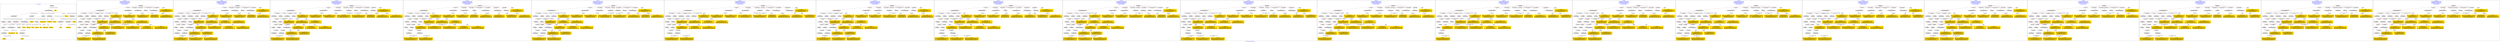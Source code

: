 digraph n0 {
fontcolor="blue"
remincross="true"
label="s23-s-national-portrait-gallery.json"
subgraph cluster_0 {
label="1-correct model"
n2[style="filled",color="white",fillcolor="lightgray",label="E12_Production1"];
n3[style="filled",color="white",fillcolor="lightgray",label="E21_Person1"];
n4[style="filled",color="white",fillcolor="lightgray",label="E55_Type2"];
n5[style="filled",color="white",fillcolor="lightgray",label="E52_Time-Span3"];
n6[style="filled",color="white",fillcolor="lightgray",label="E69_Death1"];
n7[style="filled",color="white",fillcolor="lightgray",label="E82_Actor_Appellation1"];
n8[style="filled",color="white",fillcolor="lightgray",label="E67_Birth1"];
n9[shape="plaintext",style="filled",fillcolor="gold",label="Artist_URI"];
n10[style="filled",color="white",fillcolor="lightgray",label="E21_Person2"];
n11[style="filled",color="white",fillcolor="lightgray",label="E82_Actor_Appellation2"];
n12[shape="plaintext",style="filled",fillcolor="gold",label="Description"];
n13[style="filled",color="white",fillcolor="lightgray",label="E22_Man-Made_Object1"];
n14[style="filled",color="white",fillcolor="lightgray",label="E55_Type3"];
n15[style="filled",color="white",fillcolor="lightgray",label="E54_Dimension1"];
n16[style="filled",color="white",fillcolor="lightgray",label="E40_Legal_Body1"];
n17[shape="plaintext",style="filled",fillcolor="gold",label="Object_URI"];
n18[style="filled",color="white",fillcolor="lightgray",label="E38_Image1"];
n19[shape="plaintext",style="filled",fillcolor="gold",label="Image"];
n20[shape="plaintext",style="filled",fillcolor="gold",label="Owner"];
n21[style="filled",color="white",fillcolor="lightgray",label="E52_Time-Span1"];
n22[shape="plaintext",style="filled",fillcolor="gold",label="BornDate"];
n23[style="filled",color="white",fillcolor="lightgray",label="E52_Time-Span2"];
n24[shape="plaintext",style="filled",fillcolor="gold",label="deathDate"];
n25[shape="plaintext",style="filled",fillcolor="gold",label="DateOfWork"];
n26[style="filled",color="white",fillcolor="lightgray",label="E52_Time-Span4"];
n27[shape="plaintext",style="filled",fillcolor="gold",label="AquisitionDate"];
n28[shape="plaintext",style="filled",fillcolor="gold",label="Dimension"];
n29[style="filled",color="white",fillcolor="lightgray",label="E55_Type1"];
n30[shape="plaintext",style="filled",fillcolor="gold",label="Classification_URI"];
n31[shape="plaintext",style="filled",fillcolor="gold",label="Classification"];
n32[shape="plaintext",style="filled",fillcolor="gold",label="Medium_URI"];
n33[shape="plaintext",style="filled",fillcolor="gold",label="Medium"];
n34[shape="plaintext",style="filled",fillcolor="gold",label="Subclassification_URI"];
n35[shape="plaintext",style="filled",fillcolor="gold",label="Subclassification"];
n36[shape="plaintext",style="filled",fillcolor="gold",label="Artist_Appellation_URI"];
n37[shape="plaintext",style="filled",fillcolor="gold",label="Artist"];
n38[shape="plaintext",style="filled",fillcolor="gold",label="values"];
n39[style="filled",color="white",fillcolor="lightgray",label="E8_Acquisition1"];
n40[shape="plaintext",style="filled",fillcolor="gold",label="CreditLine"];
}
subgraph cluster_1 {
label="candidate 0\nlink coherence:0.7567567567567568\nnode coherence:0.8571428571428571\nconfidence:0.48225333973231\nmapping score:0.47278118843207323\ncost:532.039759\n-precision:0.54-recall:0.51"
n42[style="filled",color="white",fillcolor="lightgray",label="E12_Production1"];
n43[style="filled",color="white",fillcolor="lightgray",label="E21_Person1"];
n44[style="filled",color="white",fillcolor="lightgray",label="E52_Time-Span2"];
n45[style="filled",color="white",fillcolor="lightgray",label="E55_Type1"];
n46[style="filled",color="white",fillcolor="lightgray",label="E67_Birth1"];
n47[style="filled",color="white",fillcolor="lightgray",label="E69_Death1"];
n48[style="filled",color="white",fillcolor="lightgray",label="E82_Actor_Appellation1"];
n49[style="filled",color="white",fillcolor="lightgray",label="E22_Man-Made_Object1"];
n50[style="filled",color="white",fillcolor="lightgray",label="E30_Right1"];
n51[style="filled",color="white",fillcolor="lightgray",label="E54_Dimension1"];
n52[style="filled",color="white",fillcolor="lightgray",label="E55_Type2"];
n53[style="filled",color="white",fillcolor="lightgray",label="E8_Acquisition1"];
n54[style="filled",color="white",fillcolor="lightgray",label="E38_Image1"];
n55[style="filled",color="white",fillcolor="lightgray",label="E52_Time-Span1"];
n56[style="filled",color="white",fillcolor="lightgray",label="E52_Time-Span3"];
n57[style="filled",color="white",fillcolor="lightgray",label="E33_Linguistic_Object1"];
n58[style="filled",color="white",fillcolor="lightgray",label="E33_Linguistic_Object2"];
n59[style="filled",color="white",fillcolor="lightgray",label="E55_Type3"];
n60[style="filled",color="white",fillcolor="lightgray",label="E73_Information_Object1"];
n61[shape="plaintext",style="filled",fillcolor="gold",label="Classification_URI\n[E55_Type,classLink,0.576]\n[E57_Material,classLink,0.2]\n[E74_Group,classLink,0.198]\n[E73_Information_Object,P3_has_note,0.026]"];
n62[shape="plaintext",style="filled",fillcolor="gold",label="Subclassification\n[E8_Acquisition,P3_has_note,0.374]\n[E30_Right,P3_has_note,0.374]\n[E33_Linguistic_Object,P3_has_note,0.13]\n[E82_Actor_Appellation,label,0.122]"];
n63[shape="plaintext",style="filled",fillcolor="gold",label="Classification\n[E73_Information_Object,P3_has_note,0.372]\n[E33_Linguistic_Object,P3_has_note,0.349]\n[E30_Right,P3_has_note,0.154]\n[E8_Acquisition,P3_has_note,0.125]"];
n64[shape="plaintext",style="filled",fillcolor="gold",label="Description\n[E33_Linguistic_Object,P3_has_note,0.454]\n[E73_Information_Object,P3_has_note,0.351]\n[E30_Right,P3_has_note,0.103]\n[E8_Acquisition,P3_has_note,0.091]"];
n65[shape="plaintext",style="filled",fillcolor="gold",label="AquisitionDate\n[E52_Time-Span,P82b_end_of_the_end,0.461]\n[E52_Time-Span,P82_at_some_time_within,0.379]\n[E52_Time-Span,label,0.092]\n[E52_Time-Span,P82a_begin_of_the_begin,0.068]"];
n66[shape="plaintext",style="filled",fillcolor="gold",label="Owner\n[E30_Right,P3_has_note,0.395]\n[E8_Acquisition,P3_has_note,0.362]\n[E33_Linguistic_Object,P3_has_note,0.217]\n[E73_Information_Object,P3_has_note,0.026]"];
n67[shape="plaintext",style="filled",fillcolor="gold",label="Dimension\n[E54_Dimension,P3_has_note,0.921]\n[E82_Actor_Appellation,label,0.037]\n[E33_Linguistic_Object,P3_has_note,0.031]\n[E52_Time-Span,P82b_end_of_the_end,0.01]"];
n68[shape="plaintext",style="filled",fillcolor="gold",label="DateOfWork\n[E52_Time-Span,P82_at_some_time_within,0.467]\n[E52_Time-Span,P82a_begin_of_the_begin,0.302]\n[E52_Time-Span,P82b_end_of_the_end,0.156]\n[E33_Linguistic_Object,P3_has_note,0.076]"];
n69[shape="plaintext",style="filled",fillcolor="gold",label="BornDate\n[E52_Time-Span,P82_at_some_time_within,0.372]\n[E52_Time-Span,P82a_begin_of_the_begin,0.368]\n[E54_Dimension,P3_has_note,0.177]\n[E52_Time-Span,P82b_end_of_the_end,0.084]"];
n70[shape="plaintext",style="filled",fillcolor="gold",label="Medium\n[E55_Type,label,0.489]\n[E29_Design_or_Procedure,P3_has_note,0.464]\n[E73_Information_Object,P3_has_note,0.025]\n[E33_Linguistic_Object,P3_has_note,0.022]"];
n71[shape="plaintext",style="filled",fillcolor="gold",label="Artist\n[E82_Actor_Appellation,label,0.46]\n[E22_Man-Made_Object,classLink,0.23]\n[E30_Right,P3_has_note,0.159]\n[E8_Acquisition,P3_has_note,0.151]"];
n72[shape="plaintext",style="filled",fillcolor="gold",label="Artist_Appellation_URI\n[E82_Actor_Appellation,classLink,0.931]\n[E21_Person,classLink,0.063]\n[E30_Right,P3_has_note,0.003]\n[E8_Acquisition,P3_has_note,0.003]"];
n73[shape="plaintext",style="filled",fillcolor="gold",label="CreditLine\n[E30_Right,P3_has_note,0.425]\n[E8_Acquisition,P3_has_note,0.361]\n[E33_Linguistic_Object,P3_has_note,0.176]\n[E73_Information_Object,P3_has_note,0.038]"];
n74[shape="plaintext",style="filled",fillcolor="gold",label="Subclassification_URI\n[E55_Type,classLink,0.58]\n[E57_Material,classLink,0.201]\n[E74_Group,classLink,0.2]\n[E30_Right,P3_has_note,0.019]"];
n75[shape="plaintext",style="filled",fillcolor="gold",label="deathDate\n[E52_Time-Span,P82_at_some_time_within,0.373]\n[E52_Time-Span,P82b_end_of_the_end,0.303]\n[E54_Dimension,P3_has_note,0.178]\n[E52_Time-Span,P82a_begin_of_the_begin,0.146]"];
n76[shape="plaintext",style="filled",fillcolor="gold",label="Image\n[E38_Image,classLink,0.561]\n[E22_Man-Made_Object,classLink,0.407]\n[E29_Design_or_Procedure,P3_has_note,0.021]\n[E55_Type,label,0.011]"];
n77[shape="plaintext",style="filled",fillcolor="gold",label="Medium_URI\n[E57_Material,classLink,0.439]\n[E55_Type,classLink,0.424]\n[E74_Group,classLink,0.137]\n[E29_Design_or_Procedure,P3_has_note,0.0]"];
n78[shape="plaintext",style="filled",fillcolor="gold",label="Object_URI\n[E22_Man-Made_Object,classLink,0.993]\n[E35_Title,label,0.004]\n[E8_Acquisition,P3_has_note,0.002]\n[E30_Right,P3_has_note,0.002]"];
n79[shape="plaintext",style="filled",fillcolor="gold",label="Artist_URI\n[E21_Person,classLink,0.531]\n[E82_Actor_Appellation,classLink,0.425]\n[E30_Right,P3_has_note,0.022]\n[E8_Acquisition,P3_has_note,0.022]"];
}
subgraph cluster_2 {
label="candidate 1\nlink coherence:0.7567567567567568\nnode coherence:0.8571428571428571\nconfidence:0.48225333973231\nmapping score:0.47278118843207323\ncost:631.039759\n-precision:0.54-recall:0.51"
n81[style="filled",color="white",fillcolor="lightgray",label="E12_Production1"];
n82[style="filled",color="white",fillcolor="lightgray",label="E21_Person1"];
n83[style="filled",color="white",fillcolor="lightgray",label="E52_Time-Span2"];
n84[style="filled",color="white",fillcolor="lightgray",label="E55_Type1"];
n85[style="filled",color="white",fillcolor="lightgray",label="E67_Birth1"];
n86[style="filled",color="white",fillcolor="lightgray",label="E69_Death1"];
n87[style="filled",color="white",fillcolor="lightgray",label="E82_Actor_Appellation1"];
n88[style="filled",color="white",fillcolor="lightgray",label="E22_Man-Made_Object1"];
n89[style="filled",color="white",fillcolor="lightgray",label="E30_Right1"];
n90[style="filled",color="white",fillcolor="lightgray",label="E54_Dimension1"];
n91[style="filled",color="white",fillcolor="lightgray",label="E55_Type2"];
n92[style="filled",color="white",fillcolor="lightgray",label="E8_Acquisition1"];
n93[style="filled",color="white",fillcolor="lightgray",label="E38_Image1"];
n94[style="filled",color="white",fillcolor="lightgray",label="E52_Time-Span1"];
n95[style="filled",color="white",fillcolor="lightgray",label="E52_Time-Span3"];
n96[style="filled",color="white",fillcolor="lightgray",label="E33_Linguistic_Object1"];
n97[style="filled",color="white",fillcolor="lightgray",label="E33_Linguistic_Object2"];
n98[style="filled",color="white",fillcolor="lightgray",label="E55_Type3"];
n99[style="filled",color="white",fillcolor="lightgray",label="E73_Information_Object1"];
n100[shape="plaintext",style="filled",fillcolor="gold",label="Classification_URI\n[E55_Type,classLink,0.576]\n[E57_Material,classLink,0.2]\n[E74_Group,classLink,0.198]\n[E73_Information_Object,P3_has_note,0.026]"];
n101[shape="plaintext",style="filled",fillcolor="gold",label="AquisitionDate\n[E52_Time-Span,P82b_end_of_the_end,0.461]\n[E52_Time-Span,P82_at_some_time_within,0.379]\n[E52_Time-Span,label,0.092]\n[E52_Time-Span,P82a_begin_of_the_begin,0.068]"];
n102[shape="plaintext",style="filled",fillcolor="gold",label="Subclassification\n[E8_Acquisition,P3_has_note,0.374]\n[E30_Right,P3_has_note,0.374]\n[E33_Linguistic_Object,P3_has_note,0.13]\n[E82_Actor_Appellation,label,0.122]"];
n103[shape="plaintext",style="filled",fillcolor="gold",label="Classification\n[E73_Information_Object,P3_has_note,0.372]\n[E33_Linguistic_Object,P3_has_note,0.349]\n[E30_Right,P3_has_note,0.154]\n[E8_Acquisition,P3_has_note,0.125]"];
n104[shape="plaintext",style="filled",fillcolor="gold",label="Description\n[E33_Linguistic_Object,P3_has_note,0.454]\n[E73_Information_Object,P3_has_note,0.351]\n[E30_Right,P3_has_note,0.103]\n[E8_Acquisition,P3_has_note,0.091]"];
n105[shape="plaintext",style="filled",fillcolor="gold",label="Owner\n[E30_Right,P3_has_note,0.395]\n[E8_Acquisition,P3_has_note,0.362]\n[E33_Linguistic_Object,P3_has_note,0.217]\n[E73_Information_Object,P3_has_note,0.026]"];
n106[shape="plaintext",style="filled",fillcolor="gold",label="Dimension\n[E54_Dimension,P3_has_note,0.921]\n[E82_Actor_Appellation,label,0.037]\n[E33_Linguistic_Object,P3_has_note,0.031]\n[E52_Time-Span,P82b_end_of_the_end,0.01]"];
n107[shape="plaintext",style="filled",fillcolor="gold",label="DateOfWork\n[E52_Time-Span,P82_at_some_time_within,0.467]\n[E52_Time-Span,P82a_begin_of_the_begin,0.302]\n[E52_Time-Span,P82b_end_of_the_end,0.156]\n[E33_Linguistic_Object,P3_has_note,0.076]"];
n108[shape="plaintext",style="filled",fillcolor="gold",label="BornDate\n[E52_Time-Span,P82_at_some_time_within,0.372]\n[E52_Time-Span,P82a_begin_of_the_begin,0.368]\n[E54_Dimension,P3_has_note,0.177]\n[E52_Time-Span,P82b_end_of_the_end,0.084]"];
n109[shape="plaintext",style="filled",fillcolor="gold",label="Medium\n[E55_Type,label,0.489]\n[E29_Design_or_Procedure,P3_has_note,0.464]\n[E73_Information_Object,P3_has_note,0.025]\n[E33_Linguistic_Object,P3_has_note,0.022]"];
n110[shape="plaintext",style="filled",fillcolor="gold",label="Artist\n[E82_Actor_Appellation,label,0.46]\n[E22_Man-Made_Object,classLink,0.23]\n[E30_Right,P3_has_note,0.159]\n[E8_Acquisition,P3_has_note,0.151]"];
n111[shape="plaintext",style="filled",fillcolor="gold",label="Artist_Appellation_URI\n[E82_Actor_Appellation,classLink,0.931]\n[E21_Person,classLink,0.063]\n[E30_Right,P3_has_note,0.003]\n[E8_Acquisition,P3_has_note,0.003]"];
n112[shape="plaintext",style="filled",fillcolor="gold",label="CreditLine\n[E30_Right,P3_has_note,0.425]\n[E8_Acquisition,P3_has_note,0.361]\n[E33_Linguistic_Object,P3_has_note,0.176]\n[E73_Information_Object,P3_has_note,0.038]"];
n113[shape="plaintext",style="filled",fillcolor="gold",label="Subclassification_URI\n[E55_Type,classLink,0.58]\n[E57_Material,classLink,0.201]\n[E74_Group,classLink,0.2]\n[E30_Right,P3_has_note,0.019]"];
n114[shape="plaintext",style="filled",fillcolor="gold",label="deathDate\n[E52_Time-Span,P82_at_some_time_within,0.373]\n[E52_Time-Span,P82b_end_of_the_end,0.303]\n[E54_Dimension,P3_has_note,0.178]\n[E52_Time-Span,P82a_begin_of_the_begin,0.146]"];
n115[shape="plaintext",style="filled",fillcolor="gold",label="Image\n[E38_Image,classLink,0.561]\n[E22_Man-Made_Object,classLink,0.407]\n[E29_Design_or_Procedure,P3_has_note,0.021]\n[E55_Type,label,0.011]"];
n116[shape="plaintext",style="filled",fillcolor="gold",label="Medium_URI\n[E57_Material,classLink,0.439]\n[E55_Type,classLink,0.424]\n[E74_Group,classLink,0.137]\n[E29_Design_or_Procedure,P3_has_note,0.0]"];
n117[shape="plaintext",style="filled",fillcolor="gold",label="Object_URI\n[E22_Man-Made_Object,classLink,0.993]\n[E35_Title,label,0.004]\n[E8_Acquisition,P3_has_note,0.002]\n[E30_Right,P3_has_note,0.002]"];
n118[shape="plaintext",style="filled",fillcolor="gold",label="Artist_URI\n[E21_Person,classLink,0.531]\n[E82_Actor_Appellation,classLink,0.425]\n[E30_Right,P3_has_note,0.022]\n[E8_Acquisition,P3_has_note,0.022]"];
}
subgraph cluster_3 {
label="candidate 10\nlink coherence:0.7027027027027027\nnode coherence:0.8571428571428571\nconfidence:0.48225333973231\nmapping score:0.47278118843207323\ncost:730.059783\n-precision:0.51-recall:0.49"
n120[style="filled",color="white",fillcolor="lightgray",label="E12_Production1"];
n121[style="filled",color="white",fillcolor="lightgray",label="E21_Person1"];
n122[style="filled",color="white",fillcolor="lightgray",label="E55_Type1"];
n123[style="filled",color="white",fillcolor="lightgray",label="E67_Birth1"];
n124[style="filled",color="white",fillcolor="lightgray",label="E69_Death1"];
n125[style="filled",color="white",fillcolor="lightgray",label="E82_Actor_Appellation1"];
n126[style="filled",color="white",fillcolor="lightgray",label="E22_Man-Made_Object1"];
n127[style="filled",color="white",fillcolor="lightgray",label="E30_Right1"];
n128[style="filled",color="white",fillcolor="lightgray",label="E54_Dimension1"];
n129[style="filled",color="white",fillcolor="lightgray",label="E55_Type2"];
n130[style="filled",color="white",fillcolor="lightgray",label="E38_Image1"];
n131[style="filled",color="white",fillcolor="lightgray",label="E52_Time-Span1"];
n132[style="filled",color="white",fillcolor="lightgray",label="E52_Time-Span3"];
n133[style="filled",color="white",fillcolor="lightgray",label="E33_Linguistic_Object1"];
n134[style="filled",color="white",fillcolor="lightgray",label="E33_Linguistic_Object2"];
n135[style="filled",color="white",fillcolor="lightgray",label="E52_Time-Span2"];
n136[style="filled",color="white",fillcolor="lightgray",label="E55_Type3"];
n137[style="filled",color="white",fillcolor="lightgray",label="E73_Information_Object1"];
n138[style="filled",color="white",fillcolor="lightgray",label="E8_Acquisition1"];
n139[shape="plaintext",style="filled",fillcolor="gold",label="Classification_URI\n[E55_Type,classLink,0.576]\n[E57_Material,classLink,0.2]\n[E74_Group,classLink,0.198]\n[E73_Information_Object,P3_has_note,0.026]"];
n140[shape="plaintext",style="filled",fillcolor="gold",label="Subclassification\n[E8_Acquisition,P3_has_note,0.374]\n[E30_Right,P3_has_note,0.374]\n[E33_Linguistic_Object,P3_has_note,0.13]\n[E82_Actor_Appellation,label,0.122]"];
n141[shape="plaintext",style="filled",fillcolor="gold",label="Classification\n[E73_Information_Object,P3_has_note,0.372]\n[E33_Linguistic_Object,P3_has_note,0.349]\n[E30_Right,P3_has_note,0.154]\n[E8_Acquisition,P3_has_note,0.125]"];
n142[shape="plaintext",style="filled",fillcolor="gold",label="Description\n[E33_Linguistic_Object,P3_has_note,0.454]\n[E73_Information_Object,P3_has_note,0.351]\n[E30_Right,P3_has_note,0.103]\n[E8_Acquisition,P3_has_note,0.091]"];
n143[shape="plaintext",style="filled",fillcolor="gold",label="AquisitionDate\n[E52_Time-Span,P82b_end_of_the_end,0.461]\n[E52_Time-Span,P82_at_some_time_within,0.379]\n[E52_Time-Span,label,0.092]\n[E52_Time-Span,P82a_begin_of_the_begin,0.068]"];
n144[shape="plaintext",style="filled",fillcolor="gold",label="Owner\n[E30_Right,P3_has_note,0.395]\n[E8_Acquisition,P3_has_note,0.362]\n[E33_Linguistic_Object,P3_has_note,0.217]\n[E73_Information_Object,P3_has_note,0.026]"];
n145[shape="plaintext",style="filled",fillcolor="gold",label="Dimension\n[E54_Dimension,P3_has_note,0.921]\n[E82_Actor_Appellation,label,0.037]\n[E33_Linguistic_Object,P3_has_note,0.031]\n[E52_Time-Span,P82b_end_of_the_end,0.01]"];
n146[shape="plaintext",style="filled",fillcolor="gold",label="DateOfWork\n[E52_Time-Span,P82_at_some_time_within,0.467]\n[E52_Time-Span,P82a_begin_of_the_begin,0.302]\n[E52_Time-Span,P82b_end_of_the_end,0.156]\n[E33_Linguistic_Object,P3_has_note,0.076]"];
n147[shape="plaintext",style="filled",fillcolor="gold",label="BornDate\n[E52_Time-Span,P82_at_some_time_within,0.372]\n[E52_Time-Span,P82a_begin_of_the_begin,0.368]\n[E54_Dimension,P3_has_note,0.177]\n[E52_Time-Span,P82b_end_of_the_end,0.084]"];
n148[shape="plaintext",style="filled",fillcolor="gold",label="Medium\n[E55_Type,label,0.489]\n[E29_Design_or_Procedure,P3_has_note,0.464]\n[E73_Information_Object,P3_has_note,0.025]\n[E33_Linguistic_Object,P3_has_note,0.022]"];
n149[shape="plaintext",style="filled",fillcolor="gold",label="Artist\n[E82_Actor_Appellation,label,0.46]\n[E22_Man-Made_Object,classLink,0.23]\n[E30_Right,P3_has_note,0.159]\n[E8_Acquisition,P3_has_note,0.151]"];
n150[shape="plaintext",style="filled",fillcolor="gold",label="Artist_Appellation_URI\n[E82_Actor_Appellation,classLink,0.931]\n[E21_Person,classLink,0.063]\n[E30_Right,P3_has_note,0.003]\n[E8_Acquisition,P3_has_note,0.003]"];
n151[shape="plaintext",style="filled",fillcolor="gold",label="CreditLine\n[E30_Right,P3_has_note,0.425]\n[E8_Acquisition,P3_has_note,0.361]\n[E33_Linguistic_Object,P3_has_note,0.176]\n[E73_Information_Object,P3_has_note,0.038]"];
n152[shape="plaintext",style="filled",fillcolor="gold",label="Subclassification_URI\n[E55_Type,classLink,0.58]\n[E57_Material,classLink,0.201]\n[E74_Group,classLink,0.2]\n[E30_Right,P3_has_note,0.019]"];
n153[shape="plaintext",style="filled",fillcolor="gold",label="deathDate\n[E52_Time-Span,P82_at_some_time_within,0.373]\n[E52_Time-Span,P82b_end_of_the_end,0.303]\n[E54_Dimension,P3_has_note,0.178]\n[E52_Time-Span,P82a_begin_of_the_begin,0.146]"];
n154[shape="plaintext",style="filled",fillcolor="gold",label="Image\n[E38_Image,classLink,0.561]\n[E22_Man-Made_Object,classLink,0.407]\n[E29_Design_or_Procedure,P3_has_note,0.021]\n[E55_Type,label,0.011]"];
n155[shape="plaintext",style="filled",fillcolor="gold",label="Medium_URI\n[E57_Material,classLink,0.439]\n[E55_Type,classLink,0.424]\n[E74_Group,classLink,0.137]\n[E29_Design_or_Procedure,P3_has_note,0.0]"];
n156[shape="plaintext",style="filled",fillcolor="gold",label="Object_URI\n[E22_Man-Made_Object,classLink,0.993]\n[E35_Title,label,0.004]\n[E8_Acquisition,P3_has_note,0.002]\n[E30_Right,P3_has_note,0.002]"];
n157[shape="plaintext",style="filled",fillcolor="gold",label="Artist_URI\n[E21_Person,classLink,0.531]\n[E82_Actor_Appellation,classLink,0.425]\n[E30_Right,P3_has_note,0.022]\n[E8_Acquisition,P3_has_note,0.022]"];
}
subgraph cluster_4 {
label="candidate 11\nlink coherence:0.7027027027027027\nnode coherence:0.8571428571428571\nconfidence:0.48225333973231\nmapping score:0.47278118843207323\ncost:730.059793\n-precision:0.49-recall:0.46"
n159[style="filled",color="white",fillcolor="lightgray",label="E12_Production1"];
n160[style="filled",color="white",fillcolor="lightgray",label="E21_Person1"];
n161[style="filled",color="white",fillcolor="lightgray",label="E52_Time-Span2"];
n162[style="filled",color="white",fillcolor="lightgray",label="E55_Type1"];
n163[style="filled",color="white",fillcolor="lightgray",label="E67_Birth1"];
n164[style="filled",color="white",fillcolor="lightgray",label="E69_Death1"];
n165[style="filled",color="white",fillcolor="lightgray",label="E22_Man-Made_Object1"];
n166[style="filled",color="white",fillcolor="lightgray",label="E30_Right1"];
n167[style="filled",color="white",fillcolor="lightgray",label="E54_Dimension1"];
n168[style="filled",color="white",fillcolor="lightgray",label="E55_Type2"];
n169[style="filled",color="white",fillcolor="lightgray",label="E38_Image1"];
n170[style="filled",color="white",fillcolor="lightgray",label="E52_Time-Span1"];
n171[style="filled",color="white",fillcolor="lightgray",label="E52_Time-Span3"];
n172[style="filled",color="white",fillcolor="lightgray",label="E33_Linguistic_Object1"];
n173[style="filled",color="white",fillcolor="lightgray",label="E33_Linguistic_Object2"];
n174[style="filled",color="white",fillcolor="lightgray",label="E55_Type3"];
n175[style="filled",color="white",fillcolor="lightgray",label="E73_Information_Object1"];
n176[style="filled",color="white",fillcolor="lightgray",label="E82_Actor_Appellation1"];
n177[style="filled",color="white",fillcolor="lightgray",label="E8_Acquisition1"];
n178[shape="plaintext",style="filled",fillcolor="gold",label="Classification_URI\n[E55_Type,classLink,0.576]\n[E57_Material,classLink,0.2]\n[E74_Group,classLink,0.198]\n[E73_Information_Object,P3_has_note,0.026]"];
n179[shape="plaintext",style="filled",fillcolor="gold",label="Subclassification\n[E8_Acquisition,P3_has_note,0.374]\n[E30_Right,P3_has_note,0.374]\n[E33_Linguistic_Object,P3_has_note,0.13]\n[E82_Actor_Appellation,label,0.122]"];
n180[shape="plaintext",style="filled",fillcolor="gold",label="Classification\n[E73_Information_Object,P3_has_note,0.372]\n[E33_Linguistic_Object,P3_has_note,0.349]\n[E30_Right,P3_has_note,0.154]\n[E8_Acquisition,P3_has_note,0.125]"];
n181[shape="plaintext",style="filled",fillcolor="gold",label="Description\n[E33_Linguistic_Object,P3_has_note,0.454]\n[E73_Information_Object,P3_has_note,0.351]\n[E30_Right,P3_has_note,0.103]\n[E8_Acquisition,P3_has_note,0.091]"];
n182[shape="plaintext",style="filled",fillcolor="gold",label="AquisitionDate\n[E52_Time-Span,P82b_end_of_the_end,0.461]\n[E52_Time-Span,P82_at_some_time_within,0.379]\n[E52_Time-Span,label,0.092]\n[E52_Time-Span,P82a_begin_of_the_begin,0.068]"];
n183[shape="plaintext",style="filled",fillcolor="gold",label="Owner\n[E30_Right,P3_has_note,0.395]\n[E8_Acquisition,P3_has_note,0.362]\n[E33_Linguistic_Object,P3_has_note,0.217]\n[E73_Information_Object,P3_has_note,0.026]"];
n184[shape="plaintext",style="filled",fillcolor="gold",label="Dimension\n[E54_Dimension,P3_has_note,0.921]\n[E82_Actor_Appellation,label,0.037]\n[E33_Linguistic_Object,P3_has_note,0.031]\n[E52_Time-Span,P82b_end_of_the_end,0.01]"];
n185[shape="plaintext",style="filled",fillcolor="gold",label="DateOfWork\n[E52_Time-Span,P82_at_some_time_within,0.467]\n[E52_Time-Span,P82a_begin_of_the_begin,0.302]\n[E52_Time-Span,P82b_end_of_the_end,0.156]\n[E33_Linguistic_Object,P3_has_note,0.076]"];
n186[shape="plaintext",style="filled",fillcolor="gold",label="BornDate\n[E52_Time-Span,P82_at_some_time_within,0.372]\n[E52_Time-Span,P82a_begin_of_the_begin,0.368]\n[E54_Dimension,P3_has_note,0.177]\n[E52_Time-Span,P82b_end_of_the_end,0.084]"];
n187[shape="plaintext",style="filled",fillcolor="gold",label="Medium\n[E55_Type,label,0.489]\n[E29_Design_or_Procedure,P3_has_note,0.464]\n[E73_Information_Object,P3_has_note,0.025]\n[E33_Linguistic_Object,P3_has_note,0.022]"];
n188[shape="plaintext",style="filled",fillcolor="gold",label="Artist\n[E82_Actor_Appellation,label,0.46]\n[E22_Man-Made_Object,classLink,0.23]\n[E30_Right,P3_has_note,0.159]\n[E8_Acquisition,P3_has_note,0.151]"];
n189[shape="plaintext",style="filled",fillcolor="gold",label="Artist_Appellation_URI\n[E82_Actor_Appellation,classLink,0.931]\n[E21_Person,classLink,0.063]\n[E30_Right,P3_has_note,0.003]\n[E8_Acquisition,P3_has_note,0.003]"];
n190[shape="plaintext",style="filled",fillcolor="gold",label="CreditLine\n[E30_Right,P3_has_note,0.425]\n[E8_Acquisition,P3_has_note,0.361]\n[E33_Linguistic_Object,P3_has_note,0.176]\n[E73_Information_Object,P3_has_note,0.038]"];
n191[shape="plaintext",style="filled",fillcolor="gold",label="Subclassification_URI\n[E55_Type,classLink,0.58]\n[E57_Material,classLink,0.201]\n[E74_Group,classLink,0.2]\n[E30_Right,P3_has_note,0.019]"];
n192[shape="plaintext",style="filled",fillcolor="gold",label="deathDate\n[E52_Time-Span,P82_at_some_time_within,0.373]\n[E52_Time-Span,P82b_end_of_the_end,0.303]\n[E54_Dimension,P3_has_note,0.178]\n[E52_Time-Span,P82a_begin_of_the_begin,0.146]"];
n193[shape="plaintext",style="filled",fillcolor="gold",label="Image\n[E38_Image,classLink,0.561]\n[E22_Man-Made_Object,classLink,0.407]\n[E29_Design_or_Procedure,P3_has_note,0.021]\n[E55_Type,label,0.011]"];
n194[shape="plaintext",style="filled",fillcolor="gold",label="Medium_URI\n[E57_Material,classLink,0.439]\n[E55_Type,classLink,0.424]\n[E74_Group,classLink,0.137]\n[E29_Design_or_Procedure,P3_has_note,0.0]"];
n195[shape="plaintext",style="filled",fillcolor="gold",label="Object_URI\n[E22_Man-Made_Object,classLink,0.993]\n[E35_Title,label,0.004]\n[E8_Acquisition,P3_has_note,0.002]\n[E30_Right,P3_has_note,0.002]"];
n196[shape="plaintext",style="filled",fillcolor="gold",label="Artist_URI\n[E21_Person,classLink,0.531]\n[E82_Actor_Appellation,classLink,0.425]\n[E30_Right,P3_has_note,0.022]\n[E8_Acquisition,P3_has_note,0.022]"];
}
subgraph cluster_5 {
label="candidate 12\nlink coherence:0.7027027027027027\nnode coherence:0.8571428571428571\nconfidence:0.48225333973231\nmapping score:0.47278118843207323\ncost:730.059803\n-precision:0.51-recall:0.49"
n198[style="filled",color="white",fillcolor="lightgray",label="E12_Production1"];
n199[style="filled",color="white",fillcolor="lightgray",label="E21_Person1"];
n200[style="filled",color="white",fillcolor="lightgray",label="E55_Type1"];
n201[style="filled",color="white",fillcolor="lightgray",label="E67_Birth1"];
n202[style="filled",color="white",fillcolor="lightgray",label="E69_Death1"];
n203[style="filled",color="white",fillcolor="lightgray",label="E82_Actor_Appellation1"];
n204[style="filled",color="white",fillcolor="lightgray",label="E22_Man-Made_Object1"];
n205[style="filled",color="white",fillcolor="lightgray",label="E30_Right1"];
n206[style="filled",color="white",fillcolor="lightgray",label="E55_Type2"];
n207[style="filled",color="white",fillcolor="lightgray",label="E8_Acquisition1"];
n208[style="filled",color="white",fillcolor="lightgray",label="E38_Image1"];
n209[style="filled",color="white",fillcolor="lightgray",label="E52_Time-Span1"];
n210[style="filled",color="white",fillcolor="lightgray",label="E52_Time-Span3"];
n211[style="filled",color="white",fillcolor="lightgray",label="E33_Linguistic_Object1"];
n212[style="filled",color="white",fillcolor="lightgray",label="E33_Linguistic_Object2"];
n213[style="filled",color="white",fillcolor="lightgray",label="E52_Time-Span2"];
n214[style="filled",color="white",fillcolor="lightgray",label="E54_Dimension1"];
n215[style="filled",color="white",fillcolor="lightgray",label="E55_Type3"];
n216[style="filled",color="white",fillcolor="lightgray",label="E73_Information_Object1"];
n217[shape="plaintext",style="filled",fillcolor="gold",label="Classification_URI\n[E55_Type,classLink,0.576]\n[E57_Material,classLink,0.2]\n[E74_Group,classLink,0.198]\n[E73_Information_Object,P3_has_note,0.026]"];
n218[shape="plaintext",style="filled",fillcolor="gold",label="Subclassification\n[E8_Acquisition,P3_has_note,0.374]\n[E30_Right,P3_has_note,0.374]\n[E33_Linguistic_Object,P3_has_note,0.13]\n[E82_Actor_Appellation,label,0.122]"];
n219[shape="plaintext",style="filled",fillcolor="gold",label="Classification\n[E73_Information_Object,P3_has_note,0.372]\n[E33_Linguistic_Object,P3_has_note,0.349]\n[E30_Right,P3_has_note,0.154]\n[E8_Acquisition,P3_has_note,0.125]"];
n220[shape="plaintext",style="filled",fillcolor="gold",label="Description\n[E33_Linguistic_Object,P3_has_note,0.454]\n[E73_Information_Object,P3_has_note,0.351]\n[E30_Right,P3_has_note,0.103]\n[E8_Acquisition,P3_has_note,0.091]"];
n221[shape="plaintext",style="filled",fillcolor="gold",label="AquisitionDate\n[E52_Time-Span,P82b_end_of_the_end,0.461]\n[E52_Time-Span,P82_at_some_time_within,0.379]\n[E52_Time-Span,label,0.092]\n[E52_Time-Span,P82a_begin_of_the_begin,0.068]"];
n222[shape="plaintext",style="filled",fillcolor="gold",label="Owner\n[E30_Right,P3_has_note,0.395]\n[E8_Acquisition,P3_has_note,0.362]\n[E33_Linguistic_Object,P3_has_note,0.217]\n[E73_Information_Object,P3_has_note,0.026]"];
n223[shape="plaintext",style="filled",fillcolor="gold",label="Dimension\n[E54_Dimension,P3_has_note,0.921]\n[E82_Actor_Appellation,label,0.037]\n[E33_Linguistic_Object,P3_has_note,0.031]\n[E52_Time-Span,P82b_end_of_the_end,0.01]"];
n224[shape="plaintext",style="filled",fillcolor="gold",label="DateOfWork\n[E52_Time-Span,P82_at_some_time_within,0.467]\n[E52_Time-Span,P82a_begin_of_the_begin,0.302]\n[E52_Time-Span,P82b_end_of_the_end,0.156]\n[E33_Linguistic_Object,P3_has_note,0.076]"];
n225[shape="plaintext",style="filled",fillcolor="gold",label="BornDate\n[E52_Time-Span,P82_at_some_time_within,0.372]\n[E52_Time-Span,P82a_begin_of_the_begin,0.368]\n[E54_Dimension,P3_has_note,0.177]\n[E52_Time-Span,P82b_end_of_the_end,0.084]"];
n226[shape="plaintext",style="filled",fillcolor="gold",label="Medium\n[E55_Type,label,0.489]\n[E29_Design_or_Procedure,P3_has_note,0.464]\n[E73_Information_Object,P3_has_note,0.025]\n[E33_Linguistic_Object,P3_has_note,0.022]"];
n227[shape="plaintext",style="filled",fillcolor="gold",label="Artist\n[E82_Actor_Appellation,label,0.46]\n[E22_Man-Made_Object,classLink,0.23]\n[E30_Right,P3_has_note,0.159]\n[E8_Acquisition,P3_has_note,0.151]"];
n228[shape="plaintext",style="filled",fillcolor="gold",label="Artist_Appellation_URI\n[E82_Actor_Appellation,classLink,0.931]\n[E21_Person,classLink,0.063]\n[E30_Right,P3_has_note,0.003]\n[E8_Acquisition,P3_has_note,0.003]"];
n229[shape="plaintext",style="filled",fillcolor="gold",label="CreditLine\n[E30_Right,P3_has_note,0.425]\n[E8_Acquisition,P3_has_note,0.361]\n[E33_Linguistic_Object,P3_has_note,0.176]\n[E73_Information_Object,P3_has_note,0.038]"];
n230[shape="plaintext",style="filled",fillcolor="gold",label="Subclassification_URI\n[E55_Type,classLink,0.58]\n[E57_Material,classLink,0.201]\n[E74_Group,classLink,0.2]\n[E30_Right,P3_has_note,0.019]"];
n231[shape="plaintext",style="filled",fillcolor="gold",label="deathDate\n[E52_Time-Span,P82_at_some_time_within,0.373]\n[E52_Time-Span,P82b_end_of_the_end,0.303]\n[E54_Dimension,P3_has_note,0.178]\n[E52_Time-Span,P82a_begin_of_the_begin,0.146]"];
n232[shape="plaintext",style="filled",fillcolor="gold",label="Image\n[E38_Image,classLink,0.561]\n[E22_Man-Made_Object,classLink,0.407]\n[E29_Design_or_Procedure,P3_has_note,0.021]\n[E55_Type,label,0.011]"];
n233[shape="plaintext",style="filled",fillcolor="gold",label="Medium_URI\n[E57_Material,classLink,0.439]\n[E55_Type,classLink,0.424]\n[E74_Group,classLink,0.137]\n[E29_Design_or_Procedure,P3_has_note,0.0]"];
n234[shape="plaintext",style="filled",fillcolor="gold",label="Object_URI\n[E22_Man-Made_Object,classLink,0.993]\n[E35_Title,label,0.004]\n[E8_Acquisition,P3_has_note,0.002]\n[E30_Right,P3_has_note,0.002]"];
n235[shape="plaintext",style="filled",fillcolor="gold",label="Artist_URI\n[E21_Person,classLink,0.531]\n[E82_Actor_Appellation,classLink,0.425]\n[E30_Right,P3_has_note,0.022]\n[E8_Acquisition,P3_has_note,0.022]"];
}
subgraph cluster_6 {
label="candidate 13\nlink coherence:0.7027027027027027\nnode coherence:0.8571428571428571\nconfidence:0.48225333973231\nmapping score:0.47278118843207323\ncost:730.059813\n-precision:0.51-recall:0.49"
n237[style="filled",color="white",fillcolor="lightgray",label="E12_Production1"];
n238[style="filled",color="white",fillcolor="lightgray",label="E21_Person1"];
n239[style="filled",color="white",fillcolor="lightgray",label="E55_Type1"];
n240[style="filled",color="white",fillcolor="lightgray",label="E67_Birth1"];
n241[style="filled",color="white",fillcolor="lightgray",label="E69_Death1"];
n242[style="filled",color="white",fillcolor="lightgray",label="E22_Man-Made_Object1"];
n243[style="filled",color="white",fillcolor="lightgray",label="E30_Right1"];
n244[style="filled",color="white",fillcolor="lightgray",label="E54_Dimension1"];
n245[style="filled",color="white",fillcolor="lightgray",label="E55_Type2"];
n246[style="filled",color="white",fillcolor="lightgray",label="E8_Acquisition1"];
n247[style="filled",color="white",fillcolor="lightgray",label="E38_Image1"];
n248[style="filled",color="white",fillcolor="lightgray",label="E52_Time-Span1"];
n249[style="filled",color="white",fillcolor="lightgray",label="E52_Time-Span3"];
n250[style="filled",color="white",fillcolor="lightgray",label="E33_Linguistic_Object1"];
n251[style="filled",color="white",fillcolor="lightgray",label="E33_Linguistic_Object2"];
n252[style="filled",color="white",fillcolor="lightgray",label="E52_Time-Span2"];
n253[style="filled",color="white",fillcolor="lightgray",label="E55_Type3"];
n254[style="filled",color="white",fillcolor="lightgray",label="E73_Information_Object1"];
n255[style="filled",color="white",fillcolor="lightgray",label="E82_Actor_Appellation1"];
n256[shape="plaintext",style="filled",fillcolor="gold",label="Classification_URI\n[E55_Type,classLink,0.576]\n[E57_Material,classLink,0.2]\n[E74_Group,classLink,0.198]\n[E73_Information_Object,P3_has_note,0.026]"];
n257[shape="plaintext",style="filled",fillcolor="gold",label="Subclassification\n[E8_Acquisition,P3_has_note,0.374]\n[E30_Right,P3_has_note,0.374]\n[E33_Linguistic_Object,P3_has_note,0.13]\n[E82_Actor_Appellation,label,0.122]"];
n258[shape="plaintext",style="filled",fillcolor="gold",label="Classification\n[E73_Information_Object,P3_has_note,0.372]\n[E33_Linguistic_Object,P3_has_note,0.349]\n[E30_Right,P3_has_note,0.154]\n[E8_Acquisition,P3_has_note,0.125]"];
n259[shape="plaintext",style="filled",fillcolor="gold",label="Description\n[E33_Linguistic_Object,P3_has_note,0.454]\n[E73_Information_Object,P3_has_note,0.351]\n[E30_Right,P3_has_note,0.103]\n[E8_Acquisition,P3_has_note,0.091]"];
n260[shape="plaintext",style="filled",fillcolor="gold",label="AquisitionDate\n[E52_Time-Span,P82b_end_of_the_end,0.461]\n[E52_Time-Span,P82_at_some_time_within,0.379]\n[E52_Time-Span,label,0.092]\n[E52_Time-Span,P82a_begin_of_the_begin,0.068]"];
n261[shape="plaintext",style="filled",fillcolor="gold",label="Owner\n[E30_Right,P3_has_note,0.395]\n[E8_Acquisition,P3_has_note,0.362]\n[E33_Linguistic_Object,P3_has_note,0.217]\n[E73_Information_Object,P3_has_note,0.026]"];
n262[shape="plaintext",style="filled",fillcolor="gold",label="Dimension\n[E54_Dimension,P3_has_note,0.921]\n[E82_Actor_Appellation,label,0.037]\n[E33_Linguistic_Object,P3_has_note,0.031]\n[E52_Time-Span,P82b_end_of_the_end,0.01]"];
n263[shape="plaintext",style="filled",fillcolor="gold",label="DateOfWork\n[E52_Time-Span,P82_at_some_time_within,0.467]\n[E52_Time-Span,P82a_begin_of_the_begin,0.302]\n[E52_Time-Span,P82b_end_of_the_end,0.156]\n[E33_Linguistic_Object,P3_has_note,0.076]"];
n264[shape="plaintext",style="filled",fillcolor="gold",label="BornDate\n[E52_Time-Span,P82_at_some_time_within,0.372]\n[E52_Time-Span,P82a_begin_of_the_begin,0.368]\n[E54_Dimension,P3_has_note,0.177]\n[E52_Time-Span,P82b_end_of_the_end,0.084]"];
n265[shape="plaintext",style="filled",fillcolor="gold",label="Medium\n[E55_Type,label,0.489]\n[E29_Design_or_Procedure,P3_has_note,0.464]\n[E73_Information_Object,P3_has_note,0.025]\n[E33_Linguistic_Object,P3_has_note,0.022]"];
n266[shape="plaintext",style="filled",fillcolor="gold",label="Artist\n[E82_Actor_Appellation,label,0.46]\n[E22_Man-Made_Object,classLink,0.23]\n[E30_Right,P3_has_note,0.159]\n[E8_Acquisition,P3_has_note,0.151]"];
n267[shape="plaintext",style="filled",fillcolor="gold",label="Artist_Appellation_URI\n[E82_Actor_Appellation,classLink,0.931]\n[E21_Person,classLink,0.063]\n[E30_Right,P3_has_note,0.003]\n[E8_Acquisition,P3_has_note,0.003]"];
n268[shape="plaintext",style="filled",fillcolor="gold",label="CreditLine\n[E30_Right,P3_has_note,0.425]\n[E8_Acquisition,P3_has_note,0.361]\n[E33_Linguistic_Object,P3_has_note,0.176]\n[E73_Information_Object,P3_has_note,0.038]"];
n269[shape="plaintext",style="filled",fillcolor="gold",label="Subclassification_URI\n[E55_Type,classLink,0.58]\n[E57_Material,classLink,0.201]\n[E74_Group,classLink,0.2]\n[E30_Right,P3_has_note,0.019]"];
n270[shape="plaintext",style="filled",fillcolor="gold",label="deathDate\n[E52_Time-Span,P82_at_some_time_within,0.373]\n[E52_Time-Span,P82b_end_of_the_end,0.303]\n[E54_Dimension,P3_has_note,0.178]\n[E52_Time-Span,P82a_begin_of_the_begin,0.146]"];
n271[shape="plaintext",style="filled",fillcolor="gold",label="Image\n[E38_Image,classLink,0.561]\n[E22_Man-Made_Object,classLink,0.407]\n[E29_Design_or_Procedure,P3_has_note,0.021]\n[E55_Type,label,0.011]"];
n272[shape="plaintext",style="filled",fillcolor="gold",label="Medium_URI\n[E57_Material,classLink,0.439]\n[E55_Type,classLink,0.424]\n[E74_Group,classLink,0.137]\n[E29_Design_or_Procedure,P3_has_note,0.0]"];
n273[shape="plaintext",style="filled",fillcolor="gold",label="Object_URI\n[E22_Man-Made_Object,classLink,0.993]\n[E35_Title,label,0.004]\n[E8_Acquisition,P3_has_note,0.002]\n[E30_Right,P3_has_note,0.002]"];
n274[shape="plaintext",style="filled",fillcolor="gold",label="Artist_URI\n[E21_Person,classLink,0.531]\n[E82_Actor_Appellation,classLink,0.425]\n[E30_Right,P3_has_note,0.022]\n[E8_Acquisition,P3_has_note,0.022]"];
}
subgraph cluster_7 {
label="candidate 14\nlink coherence:0.7027027027027027\nnode coherence:0.8571428571428571\nconfidence:0.48225333973231\nmapping score:0.47278118843207323\ncost:829.059783\n-precision:0.51-recall:0.49"
n276[style="filled",color="white",fillcolor="lightgray",label="E12_Production1"];
n277[style="filled",color="white",fillcolor="lightgray",label="E21_Person1"];
n278[style="filled",color="white",fillcolor="lightgray",label="E55_Type1"];
n279[style="filled",color="white",fillcolor="lightgray",label="E67_Birth1"];
n280[style="filled",color="white",fillcolor="lightgray",label="E69_Death1"];
n281[style="filled",color="white",fillcolor="lightgray",label="E82_Actor_Appellation1"];
n282[style="filled",color="white",fillcolor="lightgray",label="E22_Man-Made_Object1"];
n283[style="filled",color="white",fillcolor="lightgray",label="E30_Right1"];
n284[style="filled",color="white",fillcolor="lightgray",label="E54_Dimension1"];
n285[style="filled",color="white",fillcolor="lightgray",label="E55_Type2"];
n286[style="filled",color="white",fillcolor="lightgray",label="E38_Image1"];
n287[style="filled",color="white",fillcolor="lightgray",label="E52_Time-Span1"];
n288[style="filled",color="white",fillcolor="lightgray",label="E52_Time-Span3"];
n289[style="filled",color="white",fillcolor="lightgray",label="E33_Linguistic_Object1"];
n290[style="filled",color="white",fillcolor="lightgray",label="E33_Linguistic_Object2"];
n291[style="filled",color="white",fillcolor="lightgray",label="E52_Time-Span2"];
n292[style="filled",color="white",fillcolor="lightgray",label="E55_Type3"];
n293[style="filled",color="white",fillcolor="lightgray",label="E73_Information_Object1"];
n294[style="filled",color="white",fillcolor="lightgray",label="E8_Acquisition1"];
n295[shape="plaintext",style="filled",fillcolor="gold",label="Classification_URI\n[E55_Type,classLink,0.576]\n[E57_Material,classLink,0.2]\n[E74_Group,classLink,0.198]\n[E73_Information_Object,P3_has_note,0.026]"];
n296[shape="plaintext",style="filled",fillcolor="gold",label="AquisitionDate\n[E52_Time-Span,P82b_end_of_the_end,0.461]\n[E52_Time-Span,P82_at_some_time_within,0.379]\n[E52_Time-Span,label,0.092]\n[E52_Time-Span,P82a_begin_of_the_begin,0.068]"];
n297[shape="plaintext",style="filled",fillcolor="gold",label="Subclassification\n[E8_Acquisition,P3_has_note,0.374]\n[E30_Right,P3_has_note,0.374]\n[E33_Linguistic_Object,P3_has_note,0.13]\n[E82_Actor_Appellation,label,0.122]"];
n298[shape="plaintext",style="filled",fillcolor="gold",label="Classification\n[E73_Information_Object,P3_has_note,0.372]\n[E33_Linguistic_Object,P3_has_note,0.349]\n[E30_Right,P3_has_note,0.154]\n[E8_Acquisition,P3_has_note,0.125]"];
n299[shape="plaintext",style="filled",fillcolor="gold",label="Description\n[E33_Linguistic_Object,P3_has_note,0.454]\n[E73_Information_Object,P3_has_note,0.351]\n[E30_Right,P3_has_note,0.103]\n[E8_Acquisition,P3_has_note,0.091]"];
n300[shape="plaintext",style="filled",fillcolor="gold",label="Owner\n[E30_Right,P3_has_note,0.395]\n[E8_Acquisition,P3_has_note,0.362]\n[E33_Linguistic_Object,P3_has_note,0.217]\n[E73_Information_Object,P3_has_note,0.026]"];
n301[shape="plaintext",style="filled",fillcolor="gold",label="Dimension\n[E54_Dimension,P3_has_note,0.921]\n[E82_Actor_Appellation,label,0.037]\n[E33_Linguistic_Object,P3_has_note,0.031]\n[E52_Time-Span,P82b_end_of_the_end,0.01]"];
n302[shape="plaintext",style="filled",fillcolor="gold",label="DateOfWork\n[E52_Time-Span,P82_at_some_time_within,0.467]\n[E52_Time-Span,P82a_begin_of_the_begin,0.302]\n[E52_Time-Span,P82b_end_of_the_end,0.156]\n[E33_Linguistic_Object,P3_has_note,0.076]"];
n303[shape="plaintext",style="filled",fillcolor="gold",label="BornDate\n[E52_Time-Span,P82_at_some_time_within,0.372]\n[E52_Time-Span,P82a_begin_of_the_begin,0.368]\n[E54_Dimension,P3_has_note,0.177]\n[E52_Time-Span,P82b_end_of_the_end,0.084]"];
n304[shape="plaintext",style="filled",fillcolor="gold",label="Medium\n[E55_Type,label,0.489]\n[E29_Design_or_Procedure,P3_has_note,0.464]\n[E73_Information_Object,P3_has_note,0.025]\n[E33_Linguistic_Object,P3_has_note,0.022]"];
n305[shape="plaintext",style="filled",fillcolor="gold",label="Artist\n[E82_Actor_Appellation,label,0.46]\n[E22_Man-Made_Object,classLink,0.23]\n[E30_Right,P3_has_note,0.159]\n[E8_Acquisition,P3_has_note,0.151]"];
n306[shape="plaintext",style="filled",fillcolor="gold",label="Artist_Appellation_URI\n[E82_Actor_Appellation,classLink,0.931]\n[E21_Person,classLink,0.063]\n[E30_Right,P3_has_note,0.003]\n[E8_Acquisition,P3_has_note,0.003]"];
n307[shape="plaintext",style="filled",fillcolor="gold",label="CreditLine\n[E30_Right,P3_has_note,0.425]\n[E8_Acquisition,P3_has_note,0.361]\n[E33_Linguistic_Object,P3_has_note,0.176]\n[E73_Information_Object,P3_has_note,0.038]"];
n308[shape="plaintext",style="filled",fillcolor="gold",label="Subclassification_URI\n[E55_Type,classLink,0.58]\n[E57_Material,classLink,0.201]\n[E74_Group,classLink,0.2]\n[E30_Right,P3_has_note,0.019]"];
n309[shape="plaintext",style="filled",fillcolor="gold",label="deathDate\n[E52_Time-Span,P82_at_some_time_within,0.373]\n[E52_Time-Span,P82b_end_of_the_end,0.303]\n[E54_Dimension,P3_has_note,0.178]\n[E52_Time-Span,P82a_begin_of_the_begin,0.146]"];
n310[shape="plaintext",style="filled",fillcolor="gold",label="Image\n[E38_Image,classLink,0.561]\n[E22_Man-Made_Object,classLink,0.407]\n[E29_Design_or_Procedure,P3_has_note,0.021]\n[E55_Type,label,0.011]"];
n311[shape="plaintext",style="filled",fillcolor="gold",label="Medium_URI\n[E57_Material,classLink,0.439]\n[E55_Type,classLink,0.424]\n[E74_Group,classLink,0.137]\n[E29_Design_or_Procedure,P3_has_note,0.0]"];
n312[shape="plaintext",style="filled",fillcolor="gold",label="Object_URI\n[E22_Man-Made_Object,classLink,0.993]\n[E35_Title,label,0.004]\n[E8_Acquisition,P3_has_note,0.002]\n[E30_Right,P3_has_note,0.002]"];
n313[shape="plaintext",style="filled",fillcolor="gold",label="Artist_URI\n[E21_Person,classLink,0.531]\n[E82_Actor_Appellation,classLink,0.425]\n[E30_Right,P3_has_note,0.022]\n[E8_Acquisition,P3_has_note,0.022]"];
}
subgraph cluster_8 {
label="candidate 15\nlink coherence:0.7027027027027027\nnode coherence:0.8571428571428571\nconfidence:0.48225333973231\nmapping score:0.47278118843207323\ncost:829.059793\n-precision:0.49-recall:0.46"
n315[style="filled",color="white",fillcolor="lightgray",label="E12_Production1"];
n316[style="filled",color="white",fillcolor="lightgray",label="E21_Person1"];
n317[style="filled",color="white",fillcolor="lightgray",label="E52_Time-Span2"];
n318[style="filled",color="white",fillcolor="lightgray",label="E55_Type1"];
n319[style="filled",color="white",fillcolor="lightgray",label="E67_Birth1"];
n320[style="filled",color="white",fillcolor="lightgray",label="E69_Death1"];
n321[style="filled",color="white",fillcolor="lightgray",label="E22_Man-Made_Object1"];
n322[style="filled",color="white",fillcolor="lightgray",label="E30_Right1"];
n323[style="filled",color="white",fillcolor="lightgray",label="E54_Dimension1"];
n324[style="filled",color="white",fillcolor="lightgray",label="E55_Type2"];
n325[style="filled",color="white",fillcolor="lightgray",label="E38_Image1"];
n326[style="filled",color="white",fillcolor="lightgray",label="E52_Time-Span1"];
n327[style="filled",color="white",fillcolor="lightgray",label="E52_Time-Span3"];
n328[style="filled",color="white",fillcolor="lightgray",label="E33_Linguistic_Object1"];
n329[style="filled",color="white",fillcolor="lightgray",label="E33_Linguistic_Object2"];
n330[style="filled",color="white",fillcolor="lightgray",label="E55_Type3"];
n331[style="filled",color="white",fillcolor="lightgray",label="E73_Information_Object1"];
n332[style="filled",color="white",fillcolor="lightgray",label="E82_Actor_Appellation1"];
n333[style="filled",color="white",fillcolor="lightgray",label="E8_Acquisition1"];
n334[shape="plaintext",style="filled",fillcolor="gold",label="Classification_URI\n[E55_Type,classLink,0.576]\n[E57_Material,classLink,0.2]\n[E74_Group,classLink,0.198]\n[E73_Information_Object,P3_has_note,0.026]"];
n335[shape="plaintext",style="filled",fillcolor="gold",label="AquisitionDate\n[E52_Time-Span,P82b_end_of_the_end,0.461]\n[E52_Time-Span,P82_at_some_time_within,0.379]\n[E52_Time-Span,label,0.092]\n[E52_Time-Span,P82a_begin_of_the_begin,0.068]"];
n336[shape="plaintext",style="filled",fillcolor="gold",label="Subclassification\n[E8_Acquisition,P3_has_note,0.374]\n[E30_Right,P3_has_note,0.374]\n[E33_Linguistic_Object,P3_has_note,0.13]\n[E82_Actor_Appellation,label,0.122]"];
n337[shape="plaintext",style="filled",fillcolor="gold",label="Classification\n[E73_Information_Object,P3_has_note,0.372]\n[E33_Linguistic_Object,P3_has_note,0.349]\n[E30_Right,P3_has_note,0.154]\n[E8_Acquisition,P3_has_note,0.125]"];
n338[shape="plaintext",style="filled",fillcolor="gold",label="Description\n[E33_Linguistic_Object,P3_has_note,0.454]\n[E73_Information_Object,P3_has_note,0.351]\n[E30_Right,P3_has_note,0.103]\n[E8_Acquisition,P3_has_note,0.091]"];
n339[shape="plaintext",style="filled",fillcolor="gold",label="Owner\n[E30_Right,P3_has_note,0.395]\n[E8_Acquisition,P3_has_note,0.362]\n[E33_Linguistic_Object,P3_has_note,0.217]\n[E73_Information_Object,P3_has_note,0.026]"];
n340[shape="plaintext",style="filled",fillcolor="gold",label="Dimension\n[E54_Dimension,P3_has_note,0.921]\n[E82_Actor_Appellation,label,0.037]\n[E33_Linguistic_Object,P3_has_note,0.031]\n[E52_Time-Span,P82b_end_of_the_end,0.01]"];
n341[shape="plaintext",style="filled",fillcolor="gold",label="DateOfWork\n[E52_Time-Span,P82_at_some_time_within,0.467]\n[E52_Time-Span,P82a_begin_of_the_begin,0.302]\n[E52_Time-Span,P82b_end_of_the_end,0.156]\n[E33_Linguistic_Object,P3_has_note,0.076]"];
n342[shape="plaintext",style="filled",fillcolor="gold",label="BornDate\n[E52_Time-Span,P82_at_some_time_within,0.372]\n[E52_Time-Span,P82a_begin_of_the_begin,0.368]\n[E54_Dimension,P3_has_note,0.177]\n[E52_Time-Span,P82b_end_of_the_end,0.084]"];
n343[shape="plaintext",style="filled",fillcolor="gold",label="Medium\n[E55_Type,label,0.489]\n[E29_Design_or_Procedure,P3_has_note,0.464]\n[E73_Information_Object,P3_has_note,0.025]\n[E33_Linguistic_Object,P3_has_note,0.022]"];
n344[shape="plaintext",style="filled",fillcolor="gold",label="Artist\n[E82_Actor_Appellation,label,0.46]\n[E22_Man-Made_Object,classLink,0.23]\n[E30_Right,P3_has_note,0.159]\n[E8_Acquisition,P3_has_note,0.151]"];
n345[shape="plaintext",style="filled",fillcolor="gold",label="Artist_Appellation_URI\n[E82_Actor_Appellation,classLink,0.931]\n[E21_Person,classLink,0.063]\n[E30_Right,P3_has_note,0.003]\n[E8_Acquisition,P3_has_note,0.003]"];
n346[shape="plaintext",style="filled",fillcolor="gold",label="CreditLine\n[E30_Right,P3_has_note,0.425]\n[E8_Acquisition,P3_has_note,0.361]\n[E33_Linguistic_Object,P3_has_note,0.176]\n[E73_Information_Object,P3_has_note,0.038]"];
n347[shape="plaintext",style="filled",fillcolor="gold",label="Subclassification_URI\n[E55_Type,classLink,0.58]\n[E57_Material,classLink,0.201]\n[E74_Group,classLink,0.2]\n[E30_Right,P3_has_note,0.019]"];
n348[shape="plaintext",style="filled",fillcolor="gold",label="deathDate\n[E52_Time-Span,P82_at_some_time_within,0.373]\n[E52_Time-Span,P82b_end_of_the_end,0.303]\n[E54_Dimension,P3_has_note,0.178]\n[E52_Time-Span,P82a_begin_of_the_begin,0.146]"];
n349[shape="plaintext",style="filled",fillcolor="gold",label="Image\n[E38_Image,classLink,0.561]\n[E22_Man-Made_Object,classLink,0.407]\n[E29_Design_or_Procedure,P3_has_note,0.021]\n[E55_Type,label,0.011]"];
n350[shape="plaintext",style="filled",fillcolor="gold",label="Medium_URI\n[E57_Material,classLink,0.439]\n[E55_Type,classLink,0.424]\n[E74_Group,classLink,0.137]\n[E29_Design_or_Procedure,P3_has_note,0.0]"];
n351[shape="plaintext",style="filled",fillcolor="gold",label="Object_URI\n[E22_Man-Made_Object,classLink,0.993]\n[E35_Title,label,0.004]\n[E8_Acquisition,P3_has_note,0.002]\n[E30_Right,P3_has_note,0.002]"];
n352[shape="plaintext",style="filled",fillcolor="gold",label="Artist_URI\n[E21_Person,classLink,0.531]\n[E82_Actor_Appellation,classLink,0.425]\n[E30_Right,P3_has_note,0.022]\n[E8_Acquisition,P3_has_note,0.022]"];
}
subgraph cluster_9 {
label="candidate 16\nlink coherence:0.7027027027027027\nnode coherence:0.8571428571428571\nconfidence:0.48225333973231\nmapping score:0.47278118843207323\ncost:829.059803\n-precision:0.51-recall:0.49"
n354[style="filled",color="white",fillcolor="lightgray",label="E12_Production1"];
n355[style="filled",color="white",fillcolor="lightgray",label="E21_Person1"];
n356[style="filled",color="white",fillcolor="lightgray",label="E55_Type1"];
n357[style="filled",color="white",fillcolor="lightgray",label="E67_Birth1"];
n358[style="filled",color="white",fillcolor="lightgray",label="E69_Death1"];
n359[style="filled",color="white",fillcolor="lightgray",label="E82_Actor_Appellation1"];
n360[style="filled",color="white",fillcolor="lightgray",label="E22_Man-Made_Object1"];
n361[style="filled",color="white",fillcolor="lightgray",label="E30_Right1"];
n362[style="filled",color="white",fillcolor="lightgray",label="E55_Type2"];
n363[style="filled",color="white",fillcolor="lightgray",label="E8_Acquisition1"];
n364[style="filled",color="white",fillcolor="lightgray",label="E38_Image1"];
n365[style="filled",color="white",fillcolor="lightgray",label="E52_Time-Span1"];
n366[style="filled",color="white",fillcolor="lightgray",label="E52_Time-Span3"];
n367[style="filled",color="white",fillcolor="lightgray",label="E33_Linguistic_Object1"];
n368[style="filled",color="white",fillcolor="lightgray",label="E33_Linguistic_Object2"];
n369[style="filled",color="white",fillcolor="lightgray",label="E52_Time-Span2"];
n370[style="filled",color="white",fillcolor="lightgray",label="E54_Dimension1"];
n371[style="filled",color="white",fillcolor="lightgray",label="E55_Type3"];
n372[style="filled",color="white",fillcolor="lightgray",label="E73_Information_Object1"];
n373[shape="plaintext",style="filled",fillcolor="gold",label="Classification_URI\n[E55_Type,classLink,0.576]\n[E57_Material,classLink,0.2]\n[E74_Group,classLink,0.198]\n[E73_Information_Object,P3_has_note,0.026]"];
n374[shape="plaintext",style="filled",fillcolor="gold",label="AquisitionDate\n[E52_Time-Span,P82b_end_of_the_end,0.461]\n[E52_Time-Span,P82_at_some_time_within,0.379]\n[E52_Time-Span,label,0.092]\n[E52_Time-Span,P82a_begin_of_the_begin,0.068]"];
n375[shape="plaintext",style="filled",fillcolor="gold",label="Subclassification\n[E8_Acquisition,P3_has_note,0.374]\n[E30_Right,P3_has_note,0.374]\n[E33_Linguistic_Object,P3_has_note,0.13]\n[E82_Actor_Appellation,label,0.122]"];
n376[shape="plaintext",style="filled",fillcolor="gold",label="Classification\n[E73_Information_Object,P3_has_note,0.372]\n[E33_Linguistic_Object,P3_has_note,0.349]\n[E30_Right,P3_has_note,0.154]\n[E8_Acquisition,P3_has_note,0.125]"];
n377[shape="plaintext",style="filled",fillcolor="gold",label="Description\n[E33_Linguistic_Object,P3_has_note,0.454]\n[E73_Information_Object,P3_has_note,0.351]\n[E30_Right,P3_has_note,0.103]\n[E8_Acquisition,P3_has_note,0.091]"];
n378[shape="plaintext",style="filled",fillcolor="gold",label="Owner\n[E30_Right,P3_has_note,0.395]\n[E8_Acquisition,P3_has_note,0.362]\n[E33_Linguistic_Object,P3_has_note,0.217]\n[E73_Information_Object,P3_has_note,0.026]"];
n379[shape="plaintext",style="filled",fillcolor="gold",label="Dimension\n[E54_Dimension,P3_has_note,0.921]\n[E82_Actor_Appellation,label,0.037]\n[E33_Linguistic_Object,P3_has_note,0.031]\n[E52_Time-Span,P82b_end_of_the_end,0.01]"];
n380[shape="plaintext",style="filled",fillcolor="gold",label="DateOfWork\n[E52_Time-Span,P82_at_some_time_within,0.467]\n[E52_Time-Span,P82a_begin_of_the_begin,0.302]\n[E52_Time-Span,P82b_end_of_the_end,0.156]\n[E33_Linguistic_Object,P3_has_note,0.076]"];
n381[shape="plaintext",style="filled",fillcolor="gold",label="BornDate\n[E52_Time-Span,P82_at_some_time_within,0.372]\n[E52_Time-Span,P82a_begin_of_the_begin,0.368]\n[E54_Dimension,P3_has_note,0.177]\n[E52_Time-Span,P82b_end_of_the_end,0.084]"];
n382[shape="plaintext",style="filled",fillcolor="gold",label="Medium\n[E55_Type,label,0.489]\n[E29_Design_or_Procedure,P3_has_note,0.464]\n[E73_Information_Object,P3_has_note,0.025]\n[E33_Linguistic_Object,P3_has_note,0.022]"];
n383[shape="plaintext",style="filled",fillcolor="gold",label="Artist\n[E82_Actor_Appellation,label,0.46]\n[E22_Man-Made_Object,classLink,0.23]\n[E30_Right,P3_has_note,0.159]\n[E8_Acquisition,P3_has_note,0.151]"];
n384[shape="plaintext",style="filled",fillcolor="gold",label="Artist_Appellation_URI\n[E82_Actor_Appellation,classLink,0.931]\n[E21_Person,classLink,0.063]\n[E30_Right,P3_has_note,0.003]\n[E8_Acquisition,P3_has_note,0.003]"];
n385[shape="plaintext",style="filled",fillcolor="gold",label="CreditLine\n[E30_Right,P3_has_note,0.425]\n[E8_Acquisition,P3_has_note,0.361]\n[E33_Linguistic_Object,P3_has_note,0.176]\n[E73_Information_Object,P3_has_note,0.038]"];
n386[shape="plaintext",style="filled",fillcolor="gold",label="Subclassification_URI\n[E55_Type,classLink,0.58]\n[E57_Material,classLink,0.201]\n[E74_Group,classLink,0.2]\n[E30_Right,P3_has_note,0.019]"];
n387[shape="plaintext",style="filled",fillcolor="gold",label="deathDate\n[E52_Time-Span,P82_at_some_time_within,0.373]\n[E52_Time-Span,P82b_end_of_the_end,0.303]\n[E54_Dimension,P3_has_note,0.178]\n[E52_Time-Span,P82a_begin_of_the_begin,0.146]"];
n388[shape="plaintext",style="filled",fillcolor="gold",label="Image\n[E38_Image,classLink,0.561]\n[E22_Man-Made_Object,classLink,0.407]\n[E29_Design_or_Procedure,P3_has_note,0.021]\n[E55_Type,label,0.011]"];
n389[shape="plaintext",style="filled",fillcolor="gold",label="Medium_URI\n[E57_Material,classLink,0.439]\n[E55_Type,classLink,0.424]\n[E74_Group,classLink,0.137]\n[E29_Design_or_Procedure,P3_has_note,0.0]"];
n390[shape="plaintext",style="filled",fillcolor="gold",label="Object_URI\n[E22_Man-Made_Object,classLink,0.993]\n[E35_Title,label,0.004]\n[E8_Acquisition,P3_has_note,0.002]\n[E30_Right,P3_has_note,0.002]"];
n391[shape="plaintext",style="filled",fillcolor="gold",label="Artist_URI\n[E21_Person,classLink,0.531]\n[E82_Actor_Appellation,classLink,0.425]\n[E30_Right,P3_has_note,0.022]\n[E8_Acquisition,P3_has_note,0.022]"];
}
subgraph cluster_10 {
label="candidate 17\nlink coherence:0.7027027027027027\nnode coherence:0.8571428571428571\nconfidence:0.48225333973231\nmapping score:0.47278118843207323\ncost:829.059813\n-precision:0.51-recall:0.49"
n393[style="filled",color="white",fillcolor="lightgray",label="E12_Production1"];
n394[style="filled",color="white",fillcolor="lightgray",label="E21_Person1"];
n395[style="filled",color="white",fillcolor="lightgray",label="E55_Type1"];
n396[style="filled",color="white",fillcolor="lightgray",label="E67_Birth1"];
n397[style="filled",color="white",fillcolor="lightgray",label="E69_Death1"];
n398[style="filled",color="white",fillcolor="lightgray",label="E22_Man-Made_Object1"];
n399[style="filled",color="white",fillcolor="lightgray",label="E30_Right1"];
n400[style="filled",color="white",fillcolor="lightgray",label="E54_Dimension1"];
n401[style="filled",color="white",fillcolor="lightgray",label="E55_Type2"];
n402[style="filled",color="white",fillcolor="lightgray",label="E8_Acquisition1"];
n403[style="filled",color="white",fillcolor="lightgray",label="E38_Image1"];
n404[style="filled",color="white",fillcolor="lightgray",label="E52_Time-Span1"];
n405[style="filled",color="white",fillcolor="lightgray",label="E52_Time-Span3"];
n406[style="filled",color="white",fillcolor="lightgray",label="E33_Linguistic_Object1"];
n407[style="filled",color="white",fillcolor="lightgray",label="E33_Linguistic_Object2"];
n408[style="filled",color="white",fillcolor="lightgray",label="E52_Time-Span2"];
n409[style="filled",color="white",fillcolor="lightgray",label="E55_Type3"];
n410[style="filled",color="white",fillcolor="lightgray",label="E73_Information_Object1"];
n411[style="filled",color="white",fillcolor="lightgray",label="E82_Actor_Appellation1"];
n412[shape="plaintext",style="filled",fillcolor="gold",label="Classification_URI\n[E55_Type,classLink,0.576]\n[E57_Material,classLink,0.2]\n[E74_Group,classLink,0.198]\n[E73_Information_Object,P3_has_note,0.026]"];
n413[shape="plaintext",style="filled",fillcolor="gold",label="AquisitionDate\n[E52_Time-Span,P82b_end_of_the_end,0.461]\n[E52_Time-Span,P82_at_some_time_within,0.379]\n[E52_Time-Span,label,0.092]\n[E52_Time-Span,P82a_begin_of_the_begin,0.068]"];
n414[shape="plaintext",style="filled",fillcolor="gold",label="Subclassification\n[E8_Acquisition,P3_has_note,0.374]\n[E30_Right,P3_has_note,0.374]\n[E33_Linguistic_Object,P3_has_note,0.13]\n[E82_Actor_Appellation,label,0.122]"];
n415[shape="plaintext",style="filled",fillcolor="gold",label="Classification\n[E73_Information_Object,P3_has_note,0.372]\n[E33_Linguistic_Object,P3_has_note,0.349]\n[E30_Right,P3_has_note,0.154]\n[E8_Acquisition,P3_has_note,0.125]"];
n416[shape="plaintext",style="filled",fillcolor="gold",label="Description\n[E33_Linguistic_Object,P3_has_note,0.454]\n[E73_Information_Object,P3_has_note,0.351]\n[E30_Right,P3_has_note,0.103]\n[E8_Acquisition,P3_has_note,0.091]"];
n417[shape="plaintext",style="filled",fillcolor="gold",label="Owner\n[E30_Right,P3_has_note,0.395]\n[E8_Acquisition,P3_has_note,0.362]\n[E33_Linguistic_Object,P3_has_note,0.217]\n[E73_Information_Object,P3_has_note,0.026]"];
n418[shape="plaintext",style="filled",fillcolor="gold",label="Dimension\n[E54_Dimension,P3_has_note,0.921]\n[E82_Actor_Appellation,label,0.037]\n[E33_Linguistic_Object,P3_has_note,0.031]\n[E52_Time-Span,P82b_end_of_the_end,0.01]"];
n419[shape="plaintext",style="filled",fillcolor="gold",label="DateOfWork\n[E52_Time-Span,P82_at_some_time_within,0.467]\n[E52_Time-Span,P82a_begin_of_the_begin,0.302]\n[E52_Time-Span,P82b_end_of_the_end,0.156]\n[E33_Linguistic_Object,P3_has_note,0.076]"];
n420[shape="plaintext",style="filled",fillcolor="gold",label="BornDate\n[E52_Time-Span,P82_at_some_time_within,0.372]\n[E52_Time-Span,P82a_begin_of_the_begin,0.368]\n[E54_Dimension,P3_has_note,0.177]\n[E52_Time-Span,P82b_end_of_the_end,0.084]"];
n421[shape="plaintext",style="filled",fillcolor="gold",label="Medium\n[E55_Type,label,0.489]\n[E29_Design_or_Procedure,P3_has_note,0.464]\n[E73_Information_Object,P3_has_note,0.025]\n[E33_Linguistic_Object,P3_has_note,0.022]"];
n422[shape="plaintext",style="filled",fillcolor="gold",label="Artist\n[E82_Actor_Appellation,label,0.46]\n[E22_Man-Made_Object,classLink,0.23]\n[E30_Right,P3_has_note,0.159]\n[E8_Acquisition,P3_has_note,0.151]"];
n423[shape="plaintext",style="filled",fillcolor="gold",label="Artist_Appellation_URI\n[E82_Actor_Appellation,classLink,0.931]\n[E21_Person,classLink,0.063]\n[E30_Right,P3_has_note,0.003]\n[E8_Acquisition,P3_has_note,0.003]"];
n424[shape="plaintext",style="filled",fillcolor="gold",label="CreditLine\n[E30_Right,P3_has_note,0.425]\n[E8_Acquisition,P3_has_note,0.361]\n[E33_Linguistic_Object,P3_has_note,0.176]\n[E73_Information_Object,P3_has_note,0.038]"];
n425[shape="plaintext",style="filled",fillcolor="gold",label="Subclassification_URI\n[E55_Type,classLink,0.58]\n[E57_Material,classLink,0.201]\n[E74_Group,classLink,0.2]\n[E30_Right,P3_has_note,0.019]"];
n426[shape="plaintext",style="filled",fillcolor="gold",label="deathDate\n[E52_Time-Span,P82_at_some_time_within,0.373]\n[E52_Time-Span,P82b_end_of_the_end,0.303]\n[E54_Dimension,P3_has_note,0.178]\n[E52_Time-Span,P82a_begin_of_the_begin,0.146]"];
n427[shape="plaintext",style="filled",fillcolor="gold",label="Image\n[E38_Image,classLink,0.561]\n[E22_Man-Made_Object,classLink,0.407]\n[E29_Design_or_Procedure,P3_has_note,0.021]\n[E55_Type,label,0.011]"];
n428[shape="plaintext",style="filled",fillcolor="gold",label="Medium_URI\n[E57_Material,classLink,0.439]\n[E55_Type,classLink,0.424]\n[E74_Group,classLink,0.137]\n[E29_Design_or_Procedure,P3_has_note,0.0]"];
n429[shape="plaintext",style="filled",fillcolor="gold",label="Object_URI\n[E22_Man-Made_Object,classLink,0.993]\n[E35_Title,label,0.004]\n[E8_Acquisition,P3_has_note,0.002]\n[E30_Right,P3_has_note,0.002]"];
n430[shape="plaintext",style="filled",fillcolor="gold",label="Artist_URI\n[E21_Person,classLink,0.531]\n[E82_Actor_Appellation,classLink,0.425]\n[E30_Right,P3_has_note,0.022]\n[E8_Acquisition,P3_has_note,0.022]"];
}
subgraph cluster_11 {
label="candidate 18\nlink coherence:0.6944444444444444\nnode coherence:0.8571428571428571\nconfidence:0.48225333973231\nmapping score:0.47278118843207323\ncost:729.059813\n-precision:0.47-recall:0.44"
n432[style="filled",color="white",fillcolor="lightgray",label="E12_Production1"];
n433[style="filled",color="white",fillcolor="lightgray",label="E21_Person1"];
n434[style="filled",color="white",fillcolor="lightgray",label="E52_Time-Span2"];
n435[style="filled",color="white",fillcolor="lightgray",label="E55_Type1"];
n436[style="filled",color="white",fillcolor="lightgray",label="E69_Death1"];
n437[style="filled",color="white",fillcolor="lightgray",label="E82_Actor_Appellation1"];
n438[style="filled",color="white",fillcolor="lightgray",label="E22_Man-Made_Object1"];
n439[style="filled",color="white",fillcolor="lightgray",label="E30_Right1"];
n440[style="filled",color="white",fillcolor="lightgray",label="E54_Dimension1"];
n441[style="filled",color="white",fillcolor="lightgray",label="E55_Type2"];
n442[style="filled",color="white",fillcolor="lightgray",label="E38_Image1"];
n443[style="filled",color="white",fillcolor="lightgray",label="E52_Time-Span3"];
n444[style="filled",color="white",fillcolor="lightgray",label="E33_Linguistic_Object1"];
n445[style="filled",color="white",fillcolor="lightgray",label="E33_Linguistic_Object2"];
n446[style="filled",color="white",fillcolor="lightgray",label="E52_Time-Span1"];
n447[style="filled",color="white",fillcolor="lightgray",label="E55_Type3"];
n448[style="filled",color="white",fillcolor="lightgray",label="E73_Information_Object1"];
n449[style="filled",color="white",fillcolor="lightgray",label="E8_Acquisition1"];
n450[shape="plaintext",style="filled",fillcolor="gold",label="Classification_URI\n[E55_Type,classLink,0.576]\n[E57_Material,classLink,0.2]\n[E74_Group,classLink,0.198]\n[E73_Information_Object,P3_has_note,0.026]"];
n451[shape="plaintext",style="filled",fillcolor="gold",label="Subclassification\n[E8_Acquisition,P3_has_note,0.374]\n[E30_Right,P3_has_note,0.374]\n[E33_Linguistic_Object,P3_has_note,0.13]\n[E82_Actor_Appellation,label,0.122]"];
n452[shape="plaintext",style="filled",fillcolor="gold",label="Classification\n[E73_Information_Object,P3_has_note,0.372]\n[E33_Linguistic_Object,P3_has_note,0.349]\n[E30_Right,P3_has_note,0.154]\n[E8_Acquisition,P3_has_note,0.125]"];
n453[shape="plaintext",style="filled",fillcolor="gold",label="Description\n[E33_Linguistic_Object,P3_has_note,0.454]\n[E73_Information_Object,P3_has_note,0.351]\n[E30_Right,P3_has_note,0.103]\n[E8_Acquisition,P3_has_note,0.091]"];
n454[shape="plaintext",style="filled",fillcolor="gold",label="AquisitionDate\n[E52_Time-Span,P82b_end_of_the_end,0.461]\n[E52_Time-Span,P82_at_some_time_within,0.379]\n[E52_Time-Span,label,0.092]\n[E52_Time-Span,P82a_begin_of_the_begin,0.068]"];
n455[shape="plaintext",style="filled",fillcolor="gold",label="Owner\n[E30_Right,P3_has_note,0.395]\n[E8_Acquisition,P3_has_note,0.362]\n[E33_Linguistic_Object,P3_has_note,0.217]\n[E73_Information_Object,P3_has_note,0.026]"];
n456[shape="plaintext",style="filled",fillcolor="gold",label="Dimension\n[E54_Dimension,P3_has_note,0.921]\n[E82_Actor_Appellation,label,0.037]\n[E33_Linguistic_Object,P3_has_note,0.031]\n[E52_Time-Span,P82b_end_of_the_end,0.01]"];
n457[shape="plaintext",style="filled",fillcolor="gold",label="DateOfWork\n[E52_Time-Span,P82_at_some_time_within,0.467]\n[E52_Time-Span,P82a_begin_of_the_begin,0.302]\n[E52_Time-Span,P82b_end_of_the_end,0.156]\n[E33_Linguistic_Object,P3_has_note,0.076]"];
n458[shape="plaintext",style="filled",fillcolor="gold",label="BornDate\n[E52_Time-Span,P82_at_some_time_within,0.372]\n[E52_Time-Span,P82a_begin_of_the_begin,0.368]\n[E54_Dimension,P3_has_note,0.177]\n[E52_Time-Span,P82b_end_of_the_end,0.084]"];
n459[shape="plaintext",style="filled",fillcolor="gold",label="Medium\n[E55_Type,label,0.489]\n[E29_Design_or_Procedure,P3_has_note,0.464]\n[E73_Information_Object,P3_has_note,0.025]\n[E33_Linguistic_Object,P3_has_note,0.022]"];
n460[shape="plaintext",style="filled",fillcolor="gold",label="Artist\n[E82_Actor_Appellation,label,0.46]\n[E22_Man-Made_Object,classLink,0.23]\n[E30_Right,P3_has_note,0.159]\n[E8_Acquisition,P3_has_note,0.151]"];
n461[shape="plaintext",style="filled",fillcolor="gold",label="Artist_Appellation_URI\n[E82_Actor_Appellation,classLink,0.931]\n[E21_Person,classLink,0.063]\n[E30_Right,P3_has_note,0.003]\n[E8_Acquisition,P3_has_note,0.003]"];
n462[shape="plaintext",style="filled",fillcolor="gold",label="CreditLine\n[E30_Right,P3_has_note,0.425]\n[E8_Acquisition,P3_has_note,0.361]\n[E33_Linguistic_Object,P3_has_note,0.176]\n[E73_Information_Object,P3_has_note,0.038]"];
n463[shape="plaintext",style="filled",fillcolor="gold",label="Subclassification_URI\n[E55_Type,classLink,0.58]\n[E57_Material,classLink,0.201]\n[E74_Group,classLink,0.2]\n[E30_Right,P3_has_note,0.019]"];
n464[shape="plaintext",style="filled",fillcolor="gold",label="deathDate\n[E52_Time-Span,P82_at_some_time_within,0.373]\n[E52_Time-Span,P82b_end_of_the_end,0.303]\n[E54_Dimension,P3_has_note,0.178]\n[E52_Time-Span,P82a_begin_of_the_begin,0.146]"];
n465[shape="plaintext",style="filled",fillcolor="gold",label="Image\n[E38_Image,classLink,0.561]\n[E22_Man-Made_Object,classLink,0.407]\n[E29_Design_or_Procedure,P3_has_note,0.021]\n[E55_Type,label,0.011]"];
n466[shape="plaintext",style="filled",fillcolor="gold",label="Medium_URI\n[E57_Material,classLink,0.439]\n[E55_Type,classLink,0.424]\n[E74_Group,classLink,0.137]\n[E29_Design_or_Procedure,P3_has_note,0.0]"];
n467[shape="plaintext",style="filled",fillcolor="gold",label="Object_URI\n[E22_Man-Made_Object,classLink,0.993]\n[E35_Title,label,0.004]\n[E8_Acquisition,P3_has_note,0.002]\n[E30_Right,P3_has_note,0.002]"];
n468[shape="plaintext",style="filled",fillcolor="gold",label="Artist_URI\n[E21_Person,classLink,0.531]\n[E82_Actor_Appellation,classLink,0.425]\n[E30_Right,P3_has_note,0.022]\n[E8_Acquisition,P3_has_note,0.022]"];
}
subgraph cluster_12 {
label="candidate 19\nlink coherence:0.6944444444444444\nnode coherence:0.8571428571428571\nconfidence:0.48225333973231\nmapping score:0.47278118843207323\ncost:729.059843\n-precision:0.47-recall:0.44"
n470[style="filled",color="white",fillcolor="lightgray",label="E12_Production1"];
n471[style="filled",color="white",fillcolor="lightgray",label="E21_Person1"];
n472[style="filled",color="white",fillcolor="lightgray",label="E52_Time-Span2"];
n473[style="filled",color="white",fillcolor="lightgray",label="E55_Type1"];
n474[style="filled",color="white",fillcolor="lightgray",label="E69_Death1"];
n475[style="filled",color="white",fillcolor="lightgray",label="E22_Man-Made_Object1"];
n476[style="filled",color="white",fillcolor="lightgray",label="E30_Right1"];
n477[style="filled",color="white",fillcolor="lightgray",label="E54_Dimension1"];
n478[style="filled",color="white",fillcolor="lightgray",label="E55_Type2"];
n479[style="filled",color="white",fillcolor="lightgray",label="E8_Acquisition1"];
n480[style="filled",color="white",fillcolor="lightgray",label="E38_Image1"];
n481[style="filled",color="white",fillcolor="lightgray",label="E52_Time-Span3"];
n482[style="filled",color="white",fillcolor="lightgray",label="E33_Linguistic_Object1"];
n483[style="filled",color="white",fillcolor="lightgray",label="E33_Linguistic_Object2"];
n484[style="filled",color="white",fillcolor="lightgray",label="E52_Time-Span1"];
n485[style="filled",color="white",fillcolor="lightgray",label="E55_Type3"];
n486[style="filled",color="white",fillcolor="lightgray",label="E73_Information_Object1"];
n487[style="filled",color="white",fillcolor="lightgray",label="E82_Actor_Appellation1"];
n488[shape="plaintext",style="filled",fillcolor="gold",label="Classification_URI\n[E55_Type,classLink,0.576]\n[E57_Material,classLink,0.2]\n[E74_Group,classLink,0.198]\n[E73_Information_Object,P3_has_note,0.026]"];
n489[shape="plaintext",style="filled",fillcolor="gold",label="Subclassification\n[E8_Acquisition,P3_has_note,0.374]\n[E30_Right,P3_has_note,0.374]\n[E33_Linguistic_Object,P3_has_note,0.13]\n[E82_Actor_Appellation,label,0.122]"];
n490[shape="plaintext",style="filled",fillcolor="gold",label="Classification\n[E73_Information_Object,P3_has_note,0.372]\n[E33_Linguistic_Object,P3_has_note,0.349]\n[E30_Right,P3_has_note,0.154]\n[E8_Acquisition,P3_has_note,0.125]"];
n491[shape="plaintext",style="filled",fillcolor="gold",label="Description\n[E33_Linguistic_Object,P3_has_note,0.454]\n[E73_Information_Object,P3_has_note,0.351]\n[E30_Right,P3_has_note,0.103]\n[E8_Acquisition,P3_has_note,0.091]"];
n492[shape="plaintext",style="filled",fillcolor="gold",label="AquisitionDate\n[E52_Time-Span,P82b_end_of_the_end,0.461]\n[E52_Time-Span,P82_at_some_time_within,0.379]\n[E52_Time-Span,label,0.092]\n[E52_Time-Span,P82a_begin_of_the_begin,0.068]"];
n493[shape="plaintext",style="filled",fillcolor="gold",label="Owner\n[E30_Right,P3_has_note,0.395]\n[E8_Acquisition,P3_has_note,0.362]\n[E33_Linguistic_Object,P3_has_note,0.217]\n[E73_Information_Object,P3_has_note,0.026]"];
n494[shape="plaintext",style="filled",fillcolor="gold",label="Dimension\n[E54_Dimension,P3_has_note,0.921]\n[E82_Actor_Appellation,label,0.037]\n[E33_Linguistic_Object,P3_has_note,0.031]\n[E52_Time-Span,P82b_end_of_the_end,0.01]"];
n495[shape="plaintext",style="filled",fillcolor="gold",label="DateOfWork\n[E52_Time-Span,P82_at_some_time_within,0.467]\n[E52_Time-Span,P82a_begin_of_the_begin,0.302]\n[E52_Time-Span,P82b_end_of_the_end,0.156]\n[E33_Linguistic_Object,P3_has_note,0.076]"];
n496[shape="plaintext",style="filled",fillcolor="gold",label="BornDate\n[E52_Time-Span,P82_at_some_time_within,0.372]\n[E52_Time-Span,P82a_begin_of_the_begin,0.368]\n[E54_Dimension,P3_has_note,0.177]\n[E52_Time-Span,P82b_end_of_the_end,0.084]"];
n497[shape="plaintext",style="filled",fillcolor="gold",label="Medium\n[E55_Type,label,0.489]\n[E29_Design_or_Procedure,P3_has_note,0.464]\n[E73_Information_Object,P3_has_note,0.025]\n[E33_Linguistic_Object,P3_has_note,0.022]"];
n498[shape="plaintext",style="filled",fillcolor="gold",label="Artist\n[E82_Actor_Appellation,label,0.46]\n[E22_Man-Made_Object,classLink,0.23]\n[E30_Right,P3_has_note,0.159]\n[E8_Acquisition,P3_has_note,0.151]"];
n499[shape="plaintext",style="filled",fillcolor="gold",label="Artist_Appellation_URI\n[E82_Actor_Appellation,classLink,0.931]\n[E21_Person,classLink,0.063]\n[E30_Right,P3_has_note,0.003]\n[E8_Acquisition,P3_has_note,0.003]"];
n500[shape="plaintext",style="filled",fillcolor="gold",label="CreditLine\n[E30_Right,P3_has_note,0.425]\n[E8_Acquisition,P3_has_note,0.361]\n[E33_Linguistic_Object,P3_has_note,0.176]\n[E73_Information_Object,P3_has_note,0.038]"];
n501[shape="plaintext",style="filled",fillcolor="gold",label="Subclassification_URI\n[E55_Type,classLink,0.58]\n[E57_Material,classLink,0.201]\n[E74_Group,classLink,0.2]\n[E30_Right,P3_has_note,0.019]"];
n502[shape="plaintext",style="filled",fillcolor="gold",label="deathDate\n[E52_Time-Span,P82_at_some_time_within,0.373]\n[E52_Time-Span,P82b_end_of_the_end,0.303]\n[E54_Dimension,P3_has_note,0.178]\n[E52_Time-Span,P82a_begin_of_the_begin,0.146]"];
n503[shape="plaintext",style="filled",fillcolor="gold",label="Image\n[E38_Image,classLink,0.561]\n[E22_Man-Made_Object,classLink,0.407]\n[E29_Design_or_Procedure,P3_has_note,0.021]\n[E55_Type,label,0.011]"];
n504[shape="plaintext",style="filled",fillcolor="gold",label="Medium_URI\n[E57_Material,classLink,0.439]\n[E55_Type,classLink,0.424]\n[E74_Group,classLink,0.137]\n[E29_Design_or_Procedure,P3_has_note,0.0]"];
n505[shape="plaintext",style="filled",fillcolor="gold",label="Object_URI\n[E22_Man-Made_Object,classLink,0.993]\n[E35_Title,label,0.004]\n[E8_Acquisition,P3_has_note,0.002]\n[E30_Right,P3_has_note,0.002]"];
n506[shape="plaintext",style="filled",fillcolor="gold",label="Artist_URI\n[E21_Person,classLink,0.531]\n[E82_Actor_Appellation,classLink,0.425]\n[E30_Right,P3_has_note,0.022]\n[E8_Acquisition,P3_has_note,0.022]"];
}
subgraph cluster_13 {
label="candidate 2\nlink coherence:0.7297297297297297\nnode coherence:0.8571428571428571\nconfidence:0.48225333973231\nmapping score:0.47278118843207323\ncost:631.049761\n-precision:0.51-recall:0.49"
n508[style="filled",color="white",fillcolor="lightgray",label="E12_Production1"];
n509[style="filled",color="white",fillcolor="lightgray",label="E21_Person1"];
n510[style="filled",color="white",fillcolor="lightgray",label="E52_Time-Span2"];
n511[style="filled",color="white",fillcolor="lightgray",label="E55_Type1"];
n512[style="filled",color="white",fillcolor="lightgray",label="E67_Birth1"];
n513[style="filled",color="white",fillcolor="lightgray",label="E69_Death1"];
n514[style="filled",color="white",fillcolor="lightgray",label="E82_Actor_Appellation1"];
n515[style="filled",color="white",fillcolor="lightgray",label="E22_Man-Made_Object1"];
n516[style="filled",color="white",fillcolor="lightgray",label="E30_Right1"];
n517[style="filled",color="white",fillcolor="lightgray",label="E54_Dimension1"];
n518[style="filled",color="white",fillcolor="lightgray",label="E55_Type2"];
n519[style="filled",color="white",fillcolor="lightgray",label="E38_Image1"];
n520[style="filled",color="white",fillcolor="lightgray",label="E52_Time-Span1"];
n521[style="filled",color="white",fillcolor="lightgray",label="E52_Time-Span3"];
n522[style="filled",color="white",fillcolor="lightgray",label="E33_Linguistic_Object1"];
n523[style="filled",color="white",fillcolor="lightgray",label="E33_Linguistic_Object2"];
n524[style="filled",color="white",fillcolor="lightgray",label="E55_Type3"];
n525[style="filled",color="white",fillcolor="lightgray",label="E73_Information_Object1"];
n526[style="filled",color="white",fillcolor="lightgray",label="E8_Acquisition1"];
n527[shape="plaintext",style="filled",fillcolor="gold",label="Classification_URI\n[E55_Type,classLink,0.576]\n[E57_Material,classLink,0.2]\n[E74_Group,classLink,0.198]\n[E73_Information_Object,P3_has_note,0.026]"];
n528[shape="plaintext",style="filled",fillcolor="gold",label="Subclassification\n[E8_Acquisition,P3_has_note,0.374]\n[E30_Right,P3_has_note,0.374]\n[E33_Linguistic_Object,P3_has_note,0.13]\n[E82_Actor_Appellation,label,0.122]"];
n529[shape="plaintext",style="filled",fillcolor="gold",label="Classification\n[E73_Information_Object,P3_has_note,0.372]\n[E33_Linguistic_Object,P3_has_note,0.349]\n[E30_Right,P3_has_note,0.154]\n[E8_Acquisition,P3_has_note,0.125]"];
n530[shape="plaintext",style="filled",fillcolor="gold",label="Description\n[E33_Linguistic_Object,P3_has_note,0.454]\n[E73_Information_Object,P3_has_note,0.351]\n[E30_Right,P3_has_note,0.103]\n[E8_Acquisition,P3_has_note,0.091]"];
n531[shape="plaintext",style="filled",fillcolor="gold",label="AquisitionDate\n[E52_Time-Span,P82b_end_of_the_end,0.461]\n[E52_Time-Span,P82_at_some_time_within,0.379]\n[E52_Time-Span,label,0.092]\n[E52_Time-Span,P82a_begin_of_the_begin,0.068]"];
n532[shape="plaintext",style="filled",fillcolor="gold",label="Owner\n[E30_Right,P3_has_note,0.395]\n[E8_Acquisition,P3_has_note,0.362]\n[E33_Linguistic_Object,P3_has_note,0.217]\n[E73_Information_Object,P3_has_note,0.026]"];
n533[shape="plaintext",style="filled",fillcolor="gold",label="Dimension\n[E54_Dimension,P3_has_note,0.921]\n[E82_Actor_Appellation,label,0.037]\n[E33_Linguistic_Object,P3_has_note,0.031]\n[E52_Time-Span,P82b_end_of_the_end,0.01]"];
n534[shape="plaintext",style="filled",fillcolor="gold",label="DateOfWork\n[E52_Time-Span,P82_at_some_time_within,0.467]\n[E52_Time-Span,P82a_begin_of_the_begin,0.302]\n[E52_Time-Span,P82b_end_of_the_end,0.156]\n[E33_Linguistic_Object,P3_has_note,0.076]"];
n535[shape="plaintext",style="filled",fillcolor="gold",label="BornDate\n[E52_Time-Span,P82_at_some_time_within,0.372]\n[E52_Time-Span,P82a_begin_of_the_begin,0.368]\n[E54_Dimension,P3_has_note,0.177]\n[E52_Time-Span,P82b_end_of_the_end,0.084]"];
n536[shape="plaintext",style="filled",fillcolor="gold",label="Medium\n[E55_Type,label,0.489]\n[E29_Design_or_Procedure,P3_has_note,0.464]\n[E73_Information_Object,P3_has_note,0.025]\n[E33_Linguistic_Object,P3_has_note,0.022]"];
n537[shape="plaintext",style="filled",fillcolor="gold",label="Artist\n[E82_Actor_Appellation,label,0.46]\n[E22_Man-Made_Object,classLink,0.23]\n[E30_Right,P3_has_note,0.159]\n[E8_Acquisition,P3_has_note,0.151]"];
n538[shape="plaintext",style="filled",fillcolor="gold",label="Artist_Appellation_URI\n[E82_Actor_Appellation,classLink,0.931]\n[E21_Person,classLink,0.063]\n[E30_Right,P3_has_note,0.003]\n[E8_Acquisition,P3_has_note,0.003]"];
n539[shape="plaintext",style="filled",fillcolor="gold",label="CreditLine\n[E30_Right,P3_has_note,0.425]\n[E8_Acquisition,P3_has_note,0.361]\n[E33_Linguistic_Object,P3_has_note,0.176]\n[E73_Information_Object,P3_has_note,0.038]"];
n540[shape="plaintext",style="filled",fillcolor="gold",label="Subclassification_URI\n[E55_Type,classLink,0.58]\n[E57_Material,classLink,0.201]\n[E74_Group,classLink,0.2]\n[E30_Right,P3_has_note,0.019]"];
n541[shape="plaintext",style="filled",fillcolor="gold",label="deathDate\n[E52_Time-Span,P82_at_some_time_within,0.373]\n[E52_Time-Span,P82b_end_of_the_end,0.303]\n[E54_Dimension,P3_has_note,0.178]\n[E52_Time-Span,P82a_begin_of_the_begin,0.146]"];
n542[shape="plaintext",style="filled",fillcolor="gold",label="Image\n[E38_Image,classLink,0.561]\n[E22_Man-Made_Object,classLink,0.407]\n[E29_Design_or_Procedure,P3_has_note,0.021]\n[E55_Type,label,0.011]"];
n543[shape="plaintext",style="filled",fillcolor="gold",label="Medium_URI\n[E57_Material,classLink,0.439]\n[E55_Type,classLink,0.424]\n[E74_Group,classLink,0.137]\n[E29_Design_or_Procedure,P3_has_note,0.0]"];
n544[shape="plaintext",style="filled",fillcolor="gold",label="Object_URI\n[E22_Man-Made_Object,classLink,0.993]\n[E35_Title,label,0.004]\n[E8_Acquisition,P3_has_note,0.002]\n[E30_Right,P3_has_note,0.002]"];
n545[shape="plaintext",style="filled",fillcolor="gold",label="Artist_URI\n[E21_Person,classLink,0.531]\n[E82_Actor_Appellation,classLink,0.425]\n[E30_Right,P3_has_note,0.022]\n[E8_Acquisition,P3_has_note,0.022]"];
}
subgraph cluster_14 {
label="candidate 3\nlink coherence:0.7297297297297297\nnode coherence:0.8571428571428571\nconfidence:0.48225333973231\nmapping score:0.47278118843207323\ncost:631.049781\n-precision:0.54-recall:0.51"
n547[style="filled",color="white",fillcolor="lightgray",label="E12_Production1"];
n548[style="filled",color="white",fillcolor="lightgray",label="E21_Person1"];
n549[style="filled",color="white",fillcolor="lightgray",label="E55_Type1"];
n550[style="filled",color="white",fillcolor="lightgray",label="E67_Birth1"];
n551[style="filled",color="white",fillcolor="lightgray",label="E69_Death1"];
n552[style="filled",color="white",fillcolor="lightgray",label="E82_Actor_Appellation1"];
n553[style="filled",color="white",fillcolor="lightgray",label="E22_Man-Made_Object1"];
n554[style="filled",color="white",fillcolor="lightgray",label="E30_Right1"];
n555[style="filled",color="white",fillcolor="lightgray",label="E54_Dimension1"];
n556[style="filled",color="white",fillcolor="lightgray",label="E55_Type2"];
n557[style="filled",color="white",fillcolor="lightgray",label="E8_Acquisition1"];
n558[style="filled",color="white",fillcolor="lightgray",label="E38_Image1"];
n559[style="filled",color="white",fillcolor="lightgray",label="E52_Time-Span1"];
n560[style="filled",color="white",fillcolor="lightgray",label="E52_Time-Span3"];
n561[style="filled",color="white",fillcolor="lightgray",label="E33_Linguistic_Object1"];
n562[style="filled",color="white",fillcolor="lightgray",label="E33_Linguistic_Object2"];
n563[style="filled",color="white",fillcolor="lightgray",label="E52_Time-Span2"];
n564[style="filled",color="white",fillcolor="lightgray",label="E55_Type3"];
n565[style="filled",color="white",fillcolor="lightgray",label="E73_Information_Object1"];
n566[shape="plaintext",style="filled",fillcolor="gold",label="Classification_URI\n[E55_Type,classLink,0.576]\n[E57_Material,classLink,0.2]\n[E74_Group,classLink,0.198]\n[E73_Information_Object,P3_has_note,0.026]"];
n567[shape="plaintext",style="filled",fillcolor="gold",label="Subclassification\n[E8_Acquisition,P3_has_note,0.374]\n[E30_Right,P3_has_note,0.374]\n[E33_Linguistic_Object,P3_has_note,0.13]\n[E82_Actor_Appellation,label,0.122]"];
n568[shape="plaintext",style="filled",fillcolor="gold",label="Classification\n[E73_Information_Object,P3_has_note,0.372]\n[E33_Linguistic_Object,P3_has_note,0.349]\n[E30_Right,P3_has_note,0.154]\n[E8_Acquisition,P3_has_note,0.125]"];
n569[shape="plaintext",style="filled",fillcolor="gold",label="Description\n[E33_Linguistic_Object,P3_has_note,0.454]\n[E73_Information_Object,P3_has_note,0.351]\n[E30_Right,P3_has_note,0.103]\n[E8_Acquisition,P3_has_note,0.091]"];
n570[shape="plaintext",style="filled",fillcolor="gold",label="AquisitionDate\n[E52_Time-Span,P82b_end_of_the_end,0.461]\n[E52_Time-Span,P82_at_some_time_within,0.379]\n[E52_Time-Span,label,0.092]\n[E52_Time-Span,P82a_begin_of_the_begin,0.068]"];
n571[shape="plaintext",style="filled",fillcolor="gold",label="Owner\n[E30_Right,P3_has_note,0.395]\n[E8_Acquisition,P3_has_note,0.362]\n[E33_Linguistic_Object,P3_has_note,0.217]\n[E73_Information_Object,P3_has_note,0.026]"];
n572[shape="plaintext",style="filled",fillcolor="gold",label="Dimension\n[E54_Dimension,P3_has_note,0.921]\n[E82_Actor_Appellation,label,0.037]\n[E33_Linguistic_Object,P3_has_note,0.031]\n[E52_Time-Span,P82b_end_of_the_end,0.01]"];
n573[shape="plaintext",style="filled",fillcolor="gold",label="DateOfWork\n[E52_Time-Span,P82_at_some_time_within,0.467]\n[E52_Time-Span,P82a_begin_of_the_begin,0.302]\n[E52_Time-Span,P82b_end_of_the_end,0.156]\n[E33_Linguistic_Object,P3_has_note,0.076]"];
n574[shape="plaintext",style="filled",fillcolor="gold",label="BornDate\n[E52_Time-Span,P82_at_some_time_within,0.372]\n[E52_Time-Span,P82a_begin_of_the_begin,0.368]\n[E54_Dimension,P3_has_note,0.177]\n[E52_Time-Span,P82b_end_of_the_end,0.084]"];
n575[shape="plaintext",style="filled",fillcolor="gold",label="Medium\n[E55_Type,label,0.489]\n[E29_Design_or_Procedure,P3_has_note,0.464]\n[E73_Information_Object,P3_has_note,0.025]\n[E33_Linguistic_Object,P3_has_note,0.022]"];
n576[shape="plaintext",style="filled",fillcolor="gold",label="Artist\n[E82_Actor_Appellation,label,0.46]\n[E22_Man-Made_Object,classLink,0.23]\n[E30_Right,P3_has_note,0.159]\n[E8_Acquisition,P3_has_note,0.151]"];
n577[shape="plaintext",style="filled",fillcolor="gold",label="Artist_Appellation_URI\n[E82_Actor_Appellation,classLink,0.931]\n[E21_Person,classLink,0.063]\n[E30_Right,P3_has_note,0.003]\n[E8_Acquisition,P3_has_note,0.003]"];
n578[shape="plaintext",style="filled",fillcolor="gold",label="CreditLine\n[E30_Right,P3_has_note,0.425]\n[E8_Acquisition,P3_has_note,0.361]\n[E33_Linguistic_Object,P3_has_note,0.176]\n[E73_Information_Object,P3_has_note,0.038]"];
n579[shape="plaintext",style="filled",fillcolor="gold",label="Subclassification_URI\n[E55_Type,classLink,0.58]\n[E57_Material,classLink,0.201]\n[E74_Group,classLink,0.2]\n[E30_Right,P3_has_note,0.019]"];
n580[shape="plaintext",style="filled",fillcolor="gold",label="deathDate\n[E52_Time-Span,P82_at_some_time_within,0.373]\n[E52_Time-Span,P82b_end_of_the_end,0.303]\n[E54_Dimension,P3_has_note,0.178]\n[E52_Time-Span,P82a_begin_of_the_begin,0.146]"];
n581[shape="plaintext",style="filled",fillcolor="gold",label="Image\n[E38_Image,classLink,0.561]\n[E22_Man-Made_Object,classLink,0.407]\n[E29_Design_or_Procedure,P3_has_note,0.021]\n[E55_Type,label,0.011]"];
n582[shape="plaintext",style="filled",fillcolor="gold",label="Medium_URI\n[E57_Material,classLink,0.439]\n[E55_Type,classLink,0.424]\n[E74_Group,classLink,0.137]\n[E29_Design_or_Procedure,P3_has_note,0.0]"];
n583[shape="plaintext",style="filled",fillcolor="gold",label="Object_URI\n[E22_Man-Made_Object,classLink,0.993]\n[E35_Title,label,0.004]\n[E8_Acquisition,P3_has_note,0.002]\n[E30_Right,P3_has_note,0.002]"];
n584[shape="plaintext",style="filled",fillcolor="gold",label="Artist_URI\n[E21_Person,classLink,0.531]\n[E82_Actor_Appellation,classLink,0.425]\n[E30_Right,P3_has_note,0.022]\n[E8_Acquisition,P3_has_note,0.022]"];
}
subgraph cluster_15 {
label="candidate 4\nlink coherence:0.7297297297297297\nnode coherence:0.8571428571428571\nconfidence:0.48225333973231\nmapping score:0.47278118843207323\ncost:631.049791\n-precision:0.51-recall:0.49"
n586[style="filled",color="white",fillcolor="lightgray",label="E12_Production1"];
n587[style="filled",color="white",fillcolor="lightgray",label="E21_Person1"];
n588[style="filled",color="white",fillcolor="lightgray",label="E52_Time-Span2"];
n589[style="filled",color="white",fillcolor="lightgray",label="E55_Type1"];
n590[style="filled",color="white",fillcolor="lightgray",label="E67_Birth1"];
n591[style="filled",color="white",fillcolor="lightgray",label="E69_Death1"];
n592[style="filled",color="white",fillcolor="lightgray",label="E22_Man-Made_Object1"];
n593[style="filled",color="white",fillcolor="lightgray",label="E30_Right1"];
n594[style="filled",color="white",fillcolor="lightgray",label="E54_Dimension1"];
n595[style="filled",color="white",fillcolor="lightgray",label="E55_Type2"];
n596[style="filled",color="white",fillcolor="lightgray",label="E8_Acquisition1"];
n597[style="filled",color="white",fillcolor="lightgray",label="E38_Image1"];
n598[style="filled",color="white",fillcolor="lightgray",label="E52_Time-Span1"];
n599[style="filled",color="white",fillcolor="lightgray",label="E52_Time-Span3"];
n600[style="filled",color="white",fillcolor="lightgray",label="E33_Linguistic_Object1"];
n601[style="filled",color="white",fillcolor="lightgray",label="E33_Linguistic_Object2"];
n602[style="filled",color="white",fillcolor="lightgray",label="E55_Type3"];
n603[style="filled",color="white",fillcolor="lightgray",label="E73_Information_Object1"];
n604[style="filled",color="white",fillcolor="lightgray",label="E82_Actor_Appellation1"];
n605[shape="plaintext",style="filled",fillcolor="gold",label="Classification_URI\n[E55_Type,classLink,0.576]\n[E57_Material,classLink,0.2]\n[E74_Group,classLink,0.198]\n[E73_Information_Object,P3_has_note,0.026]"];
n606[shape="plaintext",style="filled",fillcolor="gold",label="Subclassification\n[E8_Acquisition,P3_has_note,0.374]\n[E30_Right,P3_has_note,0.374]\n[E33_Linguistic_Object,P3_has_note,0.13]\n[E82_Actor_Appellation,label,0.122]"];
n607[shape="plaintext",style="filled",fillcolor="gold",label="Classification\n[E73_Information_Object,P3_has_note,0.372]\n[E33_Linguistic_Object,P3_has_note,0.349]\n[E30_Right,P3_has_note,0.154]\n[E8_Acquisition,P3_has_note,0.125]"];
n608[shape="plaintext",style="filled",fillcolor="gold",label="Description\n[E33_Linguistic_Object,P3_has_note,0.454]\n[E73_Information_Object,P3_has_note,0.351]\n[E30_Right,P3_has_note,0.103]\n[E8_Acquisition,P3_has_note,0.091]"];
n609[shape="plaintext",style="filled",fillcolor="gold",label="AquisitionDate\n[E52_Time-Span,P82b_end_of_the_end,0.461]\n[E52_Time-Span,P82_at_some_time_within,0.379]\n[E52_Time-Span,label,0.092]\n[E52_Time-Span,P82a_begin_of_the_begin,0.068]"];
n610[shape="plaintext",style="filled",fillcolor="gold",label="Owner\n[E30_Right,P3_has_note,0.395]\n[E8_Acquisition,P3_has_note,0.362]\n[E33_Linguistic_Object,P3_has_note,0.217]\n[E73_Information_Object,P3_has_note,0.026]"];
n611[shape="plaintext",style="filled",fillcolor="gold",label="Dimension\n[E54_Dimension,P3_has_note,0.921]\n[E82_Actor_Appellation,label,0.037]\n[E33_Linguistic_Object,P3_has_note,0.031]\n[E52_Time-Span,P82b_end_of_the_end,0.01]"];
n612[shape="plaintext",style="filled",fillcolor="gold",label="DateOfWork\n[E52_Time-Span,P82_at_some_time_within,0.467]\n[E52_Time-Span,P82a_begin_of_the_begin,0.302]\n[E52_Time-Span,P82b_end_of_the_end,0.156]\n[E33_Linguistic_Object,P3_has_note,0.076]"];
n613[shape="plaintext",style="filled",fillcolor="gold",label="BornDate\n[E52_Time-Span,P82_at_some_time_within,0.372]\n[E52_Time-Span,P82a_begin_of_the_begin,0.368]\n[E54_Dimension,P3_has_note,0.177]\n[E52_Time-Span,P82b_end_of_the_end,0.084]"];
n614[shape="plaintext",style="filled",fillcolor="gold",label="Medium\n[E55_Type,label,0.489]\n[E29_Design_or_Procedure,P3_has_note,0.464]\n[E73_Information_Object,P3_has_note,0.025]\n[E33_Linguistic_Object,P3_has_note,0.022]"];
n615[shape="plaintext",style="filled",fillcolor="gold",label="Artist\n[E82_Actor_Appellation,label,0.46]\n[E22_Man-Made_Object,classLink,0.23]\n[E30_Right,P3_has_note,0.159]\n[E8_Acquisition,P3_has_note,0.151]"];
n616[shape="plaintext",style="filled",fillcolor="gold",label="Artist_Appellation_URI\n[E82_Actor_Appellation,classLink,0.931]\n[E21_Person,classLink,0.063]\n[E30_Right,P3_has_note,0.003]\n[E8_Acquisition,P3_has_note,0.003]"];
n617[shape="plaintext",style="filled",fillcolor="gold",label="CreditLine\n[E30_Right,P3_has_note,0.425]\n[E8_Acquisition,P3_has_note,0.361]\n[E33_Linguistic_Object,P3_has_note,0.176]\n[E73_Information_Object,P3_has_note,0.038]"];
n618[shape="plaintext",style="filled",fillcolor="gold",label="Subclassification_URI\n[E55_Type,classLink,0.58]\n[E57_Material,classLink,0.201]\n[E74_Group,classLink,0.2]\n[E30_Right,P3_has_note,0.019]"];
n619[shape="plaintext",style="filled",fillcolor="gold",label="deathDate\n[E52_Time-Span,P82_at_some_time_within,0.373]\n[E52_Time-Span,P82b_end_of_the_end,0.303]\n[E54_Dimension,P3_has_note,0.178]\n[E52_Time-Span,P82a_begin_of_the_begin,0.146]"];
n620[shape="plaintext",style="filled",fillcolor="gold",label="Image\n[E38_Image,classLink,0.561]\n[E22_Man-Made_Object,classLink,0.407]\n[E29_Design_or_Procedure,P3_has_note,0.021]\n[E55_Type,label,0.011]"];
n621[shape="plaintext",style="filled",fillcolor="gold",label="Medium_URI\n[E57_Material,classLink,0.439]\n[E55_Type,classLink,0.424]\n[E74_Group,classLink,0.137]\n[E29_Design_or_Procedure,P3_has_note,0.0]"];
n622[shape="plaintext",style="filled",fillcolor="gold",label="Object_URI\n[E22_Man-Made_Object,classLink,0.993]\n[E35_Title,label,0.004]\n[E8_Acquisition,P3_has_note,0.002]\n[E30_Right,P3_has_note,0.002]"];
n623[shape="plaintext",style="filled",fillcolor="gold",label="Artist_URI\n[E21_Person,classLink,0.531]\n[E82_Actor_Appellation,classLink,0.425]\n[E30_Right,P3_has_note,0.022]\n[E8_Acquisition,P3_has_note,0.022]"];
}
subgraph cluster_16 {
label="candidate 5\nlink coherence:0.7297297297297297\nnode coherence:0.8571428571428571\nconfidence:0.48225333973231\nmapping score:0.47278118843207323\ncost:730.049761\n-precision:0.51-recall:0.49"
n625[style="filled",color="white",fillcolor="lightgray",label="E12_Production1"];
n626[style="filled",color="white",fillcolor="lightgray",label="E21_Person1"];
n627[style="filled",color="white",fillcolor="lightgray",label="E52_Time-Span2"];
n628[style="filled",color="white",fillcolor="lightgray",label="E55_Type1"];
n629[style="filled",color="white",fillcolor="lightgray",label="E67_Birth1"];
n630[style="filled",color="white",fillcolor="lightgray",label="E69_Death1"];
n631[style="filled",color="white",fillcolor="lightgray",label="E82_Actor_Appellation1"];
n632[style="filled",color="white",fillcolor="lightgray",label="E22_Man-Made_Object1"];
n633[style="filled",color="white",fillcolor="lightgray",label="E30_Right1"];
n634[style="filled",color="white",fillcolor="lightgray",label="E54_Dimension1"];
n635[style="filled",color="white",fillcolor="lightgray",label="E55_Type2"];
n636[style="filled",color="white",fillcolor="lightgray",label="E38_Image1"];
n637[style="filled",color="white",fillcolor="lightgray",label="E52_Time-Span1"];
n638[style="filled",color="white",fillcolor="lightgray",label="E52_Time-Span3"];
n639[style="filled",color="white",fillcolor="lightgray",label="E33_Linguistic_Object1"];
n640[style="filled",color="white",fillcolor="lightgray",label="E33_Linguistic_Object2"];
n641[style="filled",color="white",fillcolor="lightgray",label="E55_Type3"];
n642[style="filled",color="white",fillcolor="lightgray",label="E73_Information_Object1"];
n643[style="filled",color="white",fillcolor="lightgray",label="E8_Acquisition1"];
n644[shape="plaintext",style="filled",fillcolor="gold",label="Classification_URI\n[E55_Type,classLink,0.576]\n[E57_Material,classLink,0.2]\n[E74_Group,classLink,0.198]\n[E73_Information_Object,P3_has_note,0.026]"];
n645[shape="plaintext",style="filled",fillcolor="gold",label="AquisitionDate\n[E52_Time-Span,P82b_end_of_the_end,0.461]\n[E52_Time-Span,P82_at_some_time_within,0.379]\n[E52_Time-Span,label,0.092]\n[E52_Time-Span,P82a_begin_of_the_begin,0.068]"];
n646[shape="plaintext",style="filled",fillcolor="gold",label="Subclassification\n[E8_Acquisition,P3_has_note,0.374]\n[E30_Right,P3_has_note,0.374]\n[E33_Linguistic_Object,P3_has_note,0.13]\n[E82_Actor_Appellation,label,0.122]"];
n647[shape="plaintext",style="filled",fillcolor="gold",label="Classification\n[E73_Information_Object,P3_has_note,0.372]\n[E33_Linguistic_Object,P3_has_note,0.349]\n[E30_Right,P3_has_note,0.154]\n[E8_Acquisition,P3_has_note,0.125]"];
n648[shape="plaintext",style="filled",fillcolor="gold",label="Description\n[E33_Linguistic_Object,P3_has_note,0.454]\n[E73_Information_Object,P3_has_note,0.351]\n[E30_Right,P3_has_note,0.103]\n[E8_Acquisition,P3_has_note,0.091]"];
n649[shape="plaintext",style="filled",fillcolor="gold",label="Owner\n[E30_Right,P3_has_note,0.395]\n[E8_Acquisition,P3_has_note,0.362]\n[E33_Linguistic_Object,P3_has_note,0.217]\n[E73_Information_Object,P3_has_note,0.026]"];
n650[shape="plaintext",style="filled",fillcolor="gold",label="Dimension\n[E54_Dimension,P3_has_note,0.921]\n[E82_Actor_Appellation,label,0.037]\n[E33_Linguistic_Object,P3_has_note,0.031]\n[E52_Time-Span,P82b_end_of_the_end,0.01]"];
n651[shape="plaintext",style="filled",fillcolor="gold",label="DateOfWork\n[E52_Time-Span,P82_at_some_time_within,0.467]\n[E52_Time-Span,P82a_begin_of_the_begin,0.302]\n[E52_Time-Span,P82b_end_of_the_end,0.156]\n[E33_Linguistic_Object,P3_has_note,0.076]"];
n652[shape="plaintext",style="filled",fillcolor="gold",label="BornDate\n[E52_Time-Span,P82_at_some_time_within,0.372]\n[E52_Time-Span,P82a_begin_of_the_begin,0.368]\n[E54_Dimension,P3_has_note,0.177]\n[E52_Time-Span,P82b_end_of_the_end,0.084]"];
n653[shape="plaintext",style="filled",fillcolor="gold",label="Medium\n[E55_Type,label,0.489]\n[E29_Design_or_Procedure,P3_has_note,0.464]\n[E73_Information_Object,P3_has_note,0.025]\n[E33_Linguistic_Object,P3_has_note,0.022]"];
n654[shape="plaintext",style="filled",fillcolor="gold",label="Artist\n[E82_Actor_Appellation,label,0.46]\n[E22_Man-Made_Object,classLink,0.23]\n[E30_Right,P3_has_note,0.159]\n[E8_Acquisition,P3_has_note,0.151]"];
n655[shape="plaintext",style="filled",fillcolor="gold",label="Artist_Appellation_URI\n[E82_Actor_Appellation,classLink,0.931]\n[E21_Person,classLink,0.063]\n[E30_Right,P3_has_note,0.003]\n[E8_Acquisition,P3_has_note,0.003]"];
n656[shape="plaintext",style="filled",fillcolor="gold",label="CreditLine\n[E30_Right,P3_has_note,0.425]\n[E8_Acquisition,P3_has_note,0.361]\n[E33_Linguistic_Object,P3_has_note,0.176]\n[E73_Information_Object,P3_has_note,0.038]"];
n657[shape="plaintext",style="filled",fillcolor="gold",label="Subclassification_URI\n[E55_Type,classLink,0.58]\n[E57_Material,classLink,0.201]\n[E74_Group,classLink,0.2]\n[E30_Right,P3_has_note,0.019]"];
n658[shape="plaintext",style="filled",fillcolor="gold",label="deathDate\n[E52_Time-Span,P82_at_some_time_within,0.373]\n[E52_Time-Span,P82b_end_of_the_end,0.303]\n[E54_Dimension,P3_has_note,0.178]\n[E52_Time-Span,P82a_begin_of_the_begin,0.146]"];
n659[shape="plaintext",style="filled",fillcolor="gold",label="Image\n[E38_Image,classLink,0.561]\n[E22_Man-Made_Object,classLink,0.407]\n[E29_Design_or_Procedure,P3_has_note,0.021]\n[E55_Type,label,0.011]"];
n660[shape="plaintext",style="filled",fillcolor="gold",label="Medium_URI\n[E57_Material,classLink,0.439]\n[E55_Type,classLink,0.424]\n[E74_Group,classLink,0.137]\n[E29_Design_or_Procedure,P3_has_note,0.0]"];
n661[shape="plaintext",style="filled",fillcolor="gold",label="Object_URI\n[E22_Man-Made_Object,classLink,0.993]\n[E35_Title,label,0.004]\n[E8_Acquisition,P3_has_note,0.002]\n[E30_Right,P3_has_note,0.002]"];
n662[shape="plaintext",style="filled",fillcolor="gold",label="Artist_URI\n[E21_Person,classLink,0.531]\n[E82_Actor_Appellation,classLink,0.425]\n[E30_Right,P3_has_note,0.022]\n[E8_Acquisition,P3_has_note,0.022]"];
}
subgraph cluster_17 {
label="candidate 6\nlink coherence:0.7297297297297297\nnode coherence:0.8571428571428571\nconfidence:0.48225333973231\nmapping score:0.47278118843207323\ncost:730.049781\n-precision:0.54-recall:0.51"
n664[style="filled",color="white",fillcolor="lightgray",label="E12_Production1"];
n665[style="filled",color="white",fillcolor="lightgray",label="E21_Person1"];
n666[style="filled",color="white",fillcolor="lightgray",label="E55_Type1"];
n667[style="filled",color="white",fillcolor="lightgray",label="E67_Birth1"];
n668[style="filled",color="white",fillcolor="lightgray",label="E69_Death1"];
n669[style="filled",color="white",fillcolor="lightgray",label="E82_Actor_Appellation1"];
n670[style="filled",color="white",fillcolor="lightgray",label="E22_Man-Made_Object1"];
n671[style="filled",color="white",fillcolor="lightgray",label="E30_Right1"];
n672[style="filled",color="white",fillcolor="lightgray",label="E54_Dimension1"];
n673[style="filled",color="white",fillcolor="lightgray",label="E55_Type2"];
n674[style="filled",color="white",fillcolor="lightgray",label="E8_Acquisition1"];
n675[style="filled",color="white",fillcolor="lightgray",label="E38_Image1"];
n676[style="filled",color="white",fillcolor="lightgray",label="E52_Time-Span1"];
n677[style="filled",color="white",fillcolor="lightgray",label="E52_Time-Span3"];
n678[style="filled",color="white",fillcolor="lightgray",label="E33_Linguistic_Object1"];
n679[style="filled",color="white",fillcolor="lightgray",label="E33_Linguistic_Object2"];
n680[style="filled",color="white",fillcolor="lightgray",label="E52_Time-Span2"];
n681[style="filled",color="white",fillcolor="lightgray",label="E55_Type3"];
n682[style="filled",color="white",fillcolor="lightgray",label="E73_Information_Object1"];
n683[shape="plaintext",style="filled",fillcolor="gold",label="Classification_URI\n[E55_Type,classLink,0.576]\n[E57_Material,classLink,0.2]\n[E74_Group,classLink,0.198]\n[E73_Information_Object,P3_has_note,0.026]"];
n684[shape="plaintext",style="filled",fillcolor="gold",label="AquisitionDate\n[E52_Time-Span,P82b_end_of_the_end,0.461]\n[E52_Time-Span,P82_at_some_time_within,0.379]\n[E52_Time-Span,label,0.092]\n[E52_Time-Span,P82a_begin_of_the_begin,0.068]"];
n685[shape="plaintext",style="filled",fillcolor="gold",label="Subclassification\n[E8_Acquisition,P3_has_note,0.374]\n[E30_Right,P3_has_note,0.374]\n[E33_Linguistic_Object,P3_has_note,0.13]\n[E82_Actor_Appellation,label,0.122]"];
n686[shape="plaintext",style="filled",fillcolor="gold",label="Classification\n[E73_Information_Object,P3_has_note,0.372]\n[E33_Linguistic_Object,P3_has_note,0.349]\n[E30_Right,P3_has_note,0.154]\n[E8_Acquisition,P3_has_note,0.125]"];
n687[shape="plaintext",style="filled",fillcolor="gold",label="Description\n[E33_Linguistic_Object,P3_has_note,0.454]\n[E73_Information_Object,P3_has_note,0.351]\n[E30_Right,P3_has_note,0.103]\n[E8_Acquisition,P3_has_note,0.091]"];
n688[shape="plaintext",style="filled",fillcolor="gold",label="Owner\n[E30_Right,P3_has_note,0.395]\n[E8_Acquisition,P3_has_note,0.362]\n[E33_Linguistic_Object,P3_has_note,0.217]\n[E73_Information_Object,P3_has_note,0.026]"];
n689[shape="plaintext",style="filled",fillcolor="gold",label="Dimension\n[E54_Dimension,P3_has_note,0.921]\n[E82_Actor_Appellation,label,0.037]\n[E33_Linguistic_Object,P3_has_note,0.031]\n[E52_Time-Span,P82b_end_of_the_end,0.01]"];
n690[shape="plaintext",style="filled",fillcolor="gold",label="DateOfWork\n[E52_Time-Span,P82_at_some_time_within,0.467]\n[E52_Time-Span,P82a_begin_of_the_begin,0.302]\n[E52_Time-Span,P82b_end_of_the_end,0.156]\n[E33_Linguistic_Object,P3_has_note,0.076]"];
n691[shape="plaintext",style="filled",fillcolor="gold",label="BornDate\n[E52_Time-Span,P82_at_some_time_within,0.372]\n[E52_Time-Span,P82a_begin_of_the_begin,0.368]\n[E54_Dimension,P3_has_note,0.177]\n[E52_Time-Span,P82b_end_of_the_end,0.084]"];
n692[shape="plaintext",style="filled",fillcolor="gold",label="Medium\n[E55_Type,label,0.489]\n[E29_Design_or_Procedure,P3_has_note,0.464]\n[E73_Information_Object,P3_has_note,0.025]\n[E33_Linguistic_Object,P3_has_note,0.022]"];
n693[shape="plaintext",style="filled",fillcolor="gold",label="Artist\n[E82_Actor_Appellation,label,0.46]\n[E22_Man-Made_Object,classLink,0.23]\n[E30_Right,P3_has_note,0.159]\n[E8_Acquisition,P3_has_note,0.151]"];
n694[shape="plaintext",style="filled",fillcolor="gold",label="Artist_Appellation_URI\n[E82_Actor_Appellation,classLink,0.931]\n[E21_Person,classLink,0.063]\n[E30_Right,P3_has_note,0.003]\n[E8_Acquisition,P3_has_note,0.003]"];
n695[shape="plaintext",style="filled",fillcolor="gold",label="CreditLine\n[E30_Right,P3_has_note,0.425]\n[E8_Acquisition,P3_has_note,0.361]\n[E33_Linguistic_Object,P3_has_note,0.176]\n[E73_Information_Object,P3_has_note,0.038]"];
n696[shape="plaintext",style="filled",fillcolor="gold",label="Subclassification_URI\n[E55_Type,classLink,0.58]\n[E57_Material,classLink,0.201]\n[E74_Group,classLink,0.2]\n[E30_Right,P3_has_note,0.019]"];
n697[shape="plaintext",style="filled",fillcolor="gold",label="deathDate\n[E52_Time-Span,P82_at_some_time_within,0.373]\n[E52_Time-Span,P82b_end_of_the_end,0.303]\n[E54_Dimension,P3_has_note,0.178]\n[E52_Time-Span,P82a_begin_of_the_begin,0.146]"];
n698[shape="plaintext",style="filled",fillcolor="gold",label="Image\n[E38_Image,classLink,0.561]\n[E22_Man-Made_Object,classLink,0.407]\n[E29_Design_or_Procedure,P3_has_note,0.021]\n[E55_Type,label,0.011]"];
n699[shape="plaintext",style="filled",fillcolor="gold",label="Medium_URI\n[E57_Material,classLink,0.439]\n[E55_Type,classLink,0.424]\n[E74_Group,classLink,0.137]\n[E29_Design_or_Procedure,P3_has_note,0.0]"];
n700[shape="plaintext",style="filled",fillcolor="gold",label="Object_URI\n[E22_Man-Made_Object,classLink,0.993]\n[E35_Title,label,0.004]\n[E8_Acquisition,P3_has_note,0.002]\n[E30_Right,P3_has_note,0.002]"];
n701[shape="plaintext",style="filled",fillcolor="gold",label="Artist_URI\n[E21_Person,classLink,0.531]\n[E82_Actor_Appellation,classLink,0.425]\n[E30_Right,P3_has_note,0.022]\n[E8_Acquisition,P3_has_note,0.022]"];
}
subgraph cluster_18 {
label="candidate 7\nlink coherence:0.7297297297297297\nnode coherence:0.8571428571428571\nconfidence:0.48225333973231\nmapping score:0.47278118843207323\ncost:730.049791\n-precision:0.51-recall:0.49"
n703[style="filled",color="white",fillcolor="lightgray",label="E12_Production1"];
n704[style="filled",color="white",fillcolor="lightgray",label="E21_Person1"];
n705[style="filled",color="white",fillcolor="lightgray",label="E52_Time-Span2"];
n706[style="filled",color="white",fillcolor="lightgray",label="E55_Type1"];
n707[style="filled",color="white",fillcolor="lightgray",label="E67_Birth1"];
n708[style="filled",color="white",fillcolor="lightgray",label="E69_Death1"];
n709[style="filled",color="white",fillcolor="lightgray",label="E22_Man-Made_Object1"];
n710[style="filled",color="white",fillcolor="lightgray",label="E30_Right1"];
n711[style="filled",color="white",fillcolor="lightgray",label="E54_Dimension1"];
n712[style="filled",color="white",fillcolor="lightgray",label="E55_Type2"];
n713[style="filled",color="white",fillcolor="lightgray",label="E8_Acquisition1"];
n714[style="filled",color="white",fillcolor="lightgray",label="E38_Image1"];
n715[style="filled",color="white",fillcolor="lightgray",label="E52_Time-Span1"];
n716[style="filled",color="white",fillcolor="lightgray",label="E52_Time-Span3"];
n717[style="filled",color="white",fillcolor="lightgray",label="E33_Linguistic_Object1"];
n718[style="filled",color="white",fillcolor="lightgray",label="E33_Linguistic_Object2"];
n719[style="filled",color="white",fillcolor="lightgray",label="E55_Type3"];
n720[style="filled",color="white",fillcolor="lightgray",label="E73_Information_Object1"];
n721[style="filled",color="white",fillcolor="lightgray",label="E82_Actor_Appellation1"];
n722[shape="plaintext",style="filled",fillcolor="gold",label="Classification_URI\n[E55_Type,classLink,0.576]\n[E57_Material,classLink,0.2]\n[E74_Group,classLink,0.198]\n[E73_Information_Object,P3_has_note,0.026]"];
n723[shape="plaintext",style="filled",fillcolor="gold",label="AquisitionDate\n[E52_Time-Span,P82b_end_of_the_end,0.461]\n[E52_Time-Span,P82_at_some_time_within,0.379]\n[E52_Time-Span,label,0.092]\n[E52_Time-Span,P82a_begin_of_the_begin,0.068]"];
n724[shape="plaintext",style="filled",fillcolor="gold",label="Subclassification\n[E8_Acquisition,P3_has_note,0.374]\n[E30_Right,P3_has_note,0.374]\n[E33_Linguistic_Object,P3_has_note,0.13]\n[E82_Actor_Appellation,label,0.122]"];
n725[shape="plaintext",style="filled",fillcolor="gold",label="Classification\n[E73_Information_Object,P3_has_note,0.372]\n[E33_Linguistic_Object,P3_has_note,0.349]\n[E30_Right,P3_has_note,0.154]\n[E8_Acquisition,P3_has_note,0.125]"];
n726[shape="plaintext",style="filled",fillcolor="gold",label="Description\n[E33_Linguistic_Object,P3_has_note,0.454]\n[E73_Information_Object,P3_has_note,0.351]\n[E30_Right,P3_has_note,0.103]\n[E8_Acquisition,P3_has_note,0.091]"];
n727[shape="plaintext",style="filled",fillcolor="gold",label="Owner\n[E30_Right,P3_has_note,0.395]\n[E8_Acquisition,P3_has_note,0.362]\n[E33_Linguistic_Object,P3_has_note,0.217]\n[E73_Information_Object,P3_has_note,0.026]"];
n728[shape="plaintext",style="filled",fillcolor="gold",label="Dimension\n[E54_Dimension,P3_has_note,0.921]\n[E82_Actor_Appellation,label,0.037]\n[E33_Linguistic_Object,P3_has_note,0.031]\n[E52_Time-Span,P82b_end_of_the_end,0.01]"];
n729[shape="plaintext",style="filled",fillcolor="gold",label="DateOfWork\n[E52_Time-Span,P82_at_some_time_within,0.467]\n[E52_Time-Span,P82a_begin_of_the_begin,0.302]\n[E52_Time-Span,P82b_end_of_the_end,0.156]\n[E33_Linguistic_Object,P3_has_note,0.076]"];
n730[shape="plaintext",style="filled",fillcolor="gold",label="BornDate\n[E52_Time-Span,P82_at_some_time_within,0.372]\n[E52_Time-Span,P82a_begin_of_the_begin,0.368]\n[E54_Dimension,P3_has_note,0.177]\n[E52_Time-Span,P82b_end_of_the_end,0.084]"];
n731[shape="plaintext",style="filled",fillcolor="gold",label="Medium\n[E55_Type,label,0.489]\n[E29_Design_or_Procedure,P3_has_note,0.464]\n[E73_Information_Object,P3_has_note,0.025]\n[E33_Linguistic_Object,P3_has_note,0.022]"];
n732[shape="plaintext",style="filled",fillcolor="gold",label="Artist\n[E82_Actor_Appellation,label,0.46]\n[E22_Man-Made_Object,classLink,0.23]\n[E30_Right,P3_has_note,0.159]\n[E8_Acquisition,P3_has_note,0.151]"];
n733[shape="plaintext",style="filled",fillcolor="gold",label="Artist_Appellation_URI\n[E82_Actor_Appellation,classLink,0.931]\n[E21_Person,classLink,0.063]\n[E30_Right,P3_has_note,0.003]\n[E8_Acquisition,P3_has_note,0.003]"];
n734[shape="plaintext",style="filled",fillcolor="gold",label="CreditLine\n[E30_Right,P3_has_note,0.425]\n[E8_Acquisition,P3_has_note,0.361]\n[E33_Linguistic_Object,P3_has_note,0.176]\n[E73_Information_Object,P3_has_note,0.038]"];
n735[shape="plaintext",style="filled",fillcolor="gold",label="Subclassification_URI\n[E55_Type,classLink,0.58]\n[E57_Material,classLink,0.201]\n[E74_Group,classLink,0.2]\n[E30_Right,P3_has_note,0.019]"];
n736[shape="plaintext",style="filled",fillcolor="gold",label="deathDate\n[E52_Time-Span,P82_at_some_time_within,0.373]\n[E52_Time-Span,P82b_end_of_the_end,0.303]\n[E54_Dimension,P3_has_note,0.178]\n[E52_Time-Span,P82a_begin_of_the_begin,0.146]"];
n737[shape="plaintext",style="filled",fillcolor="gold",label="Image\n[E38_Image,classLink,0.561]\n[E22_Man-Made_Object,classLink,0.407]\n[E29_Design_or_Procedure,P3_has_note,0.021]\n[E55_Type,label,0.011]"];
n738[shape="plaintext",style="filled",fillcolor="gold",label="Medium_URI\n[E57_Material,classLink,0.439]\n[E55_Type,classLink,0.424]\n[E74_Group,classLink,0.137]\n[E29_Design_or_Procedure,P3_has_note,0.0]"];
n739[shape="plaintext",style="filled",fillcolor="gold",label="Object_URI\n[E22_Man-Made_Object,classLink,0.993]\n[E35_Title,label,0.004]\n[E8_Acquisition,P3_has_note,0.002]\n[E30_Right,P3_has_note,0.002]"];
n740[shape="plaintext",style="filled",fillcolor="gold",label="Artist_URI\n[E21_Person,classLink,0.531]\n[E82_Actor_Appellation,classLink,0.425]\n[E30_Right,P3_has_note,0.022]\n[E8_Acquisition,P3_has_note,0.022]"];
}
subgraph cluster_19 {
label="candidate 8\nlink coherence:0.7222222222222222\nnode coherence:0.8571428571428571\nconfidence:0.48225333973231\nmapping score:0.47278118843207323\ncost:630.049811\n-precision:0.5-recall:0.46"
n742[style="filled",color="white",fillcolor="lightgray",label="E12_Production1"];
n743[style="filled",color="white",fillcolor="lightgray",label="E21_Person1"];
n744[style="filled",color="white",fillcolor="lightgray",label="E52_Time-Span2"];
n745[style="filled",color="white",fillcolor="lightgray",label="E55_Type1"];
n746[style="filled",color="white",fillcolor="lightgray",label="E69_Death1"];
n747[style="filled",color="white",fillcolor="lightgray",label="E82_Actor_Appellation1"];
n748[style="filled",color="white",fillcolor="lightgray",label="E22_Man-Made_Object1"];
n749[style="filled",color="white",fillcolor="lightgray",label="E30_Right1"];
n750[style="filled",color="white",fillcolor="lightgray",label="E54_Dimension1"];
n751[style="filled",color="white",fillcolor="lightgray",label="E55_Type2"];
n752[style="filled",color="white",fillcolor="lightgray",label="E8_Acquisition1"];
n753[style="filled",color="white",fillcolor="lightgray",label="E38_Image1"];
n754[style="filled",color="white",fillcolor="lightgray",label="E52_Time-Span3"];
n755[style="filled",color="white",fillcolor="lightgray",label="E33_Linguistic_Object1"];
n756[style="filled",color="white",fillcolor="lightgray",label="E33_Linguistic_Object2"];
n757[style="filled",color="white",fillcolor="lightgray",label="E52_Time-Span1"];
n758[style="filled",color="white",fillcolor="lightgray",label="E55_Type3"];
n759[style="filled",color="white",fillcolor="lightgray",label="E73_Information_Object1"];
n760[shape="plaintext",style="filled",fillcolor="gold",label="Classification_URI\n[E55_Type,classLink,0.576]\n[E57_Material,classLink,0.2]\n[E74_Group,classLink,0.198]\n[E73_Information_Object,P3_has_note,0.026]"];
n761[shape="plaintext",style="filled",fillcolor="gold",label="Subclassification\n[E8_Acquisition,P3_has_note,0.374]\n[E30_Right,P3_has_note,0.374]\n[E33_Linguistic_Object,P3_has_note,0.13]\n[E82_Actor_Appellation,label,0.122]"];
n762[shape="plaintext",style="filled",fillcolor="gold",label="Classification\n[E73_Information_Object,P3_has_note,0.372]\n[E33_Linguistic_Object,P3_has_note,0.349]\n[E30_Right,P3_has_note,0.154]\n[E8_Acquisition,P3_has_note,0.125]"];
n763[shape="plaintext",style="filled",fillcolor="gold",label="Description\n[E33_Linguistic_Object,P3_has_note,0.454]\n[E73_Information_Object,P3_has_note,0.351]\n[E30_Right,P3_has_note,0.103]\n[E8_Acquisition,P3_has_note,0.091]"];
n764[shape="plaintext",style="filled",fillcolor="gold",label="AquisitionDate\n[E52_Time-Span,P82b_end_of_the_end,0.461]\n[E52_Time-Span,P82_at_some_time_within,0.379]\n[E52_Time-Span,label,0.092]\n[E52_Time-Span,P82a_begin_of_the_begin,0.068]"];
n765[shape="plaintext",style="filled",fillcolor="gold",label="Owner\n[E30_Right,P3_has_note,0.395]\n[E8_Acquisition,P3_has_note,0.362]\n[E33_Linguistic_Object,P3_has_note,0.217]\n[E73_Information_Object,P3_has_note,0.026]"];
n766[shape="plaintext",style="filled",fillcolor="gold",label="Dimension\n[E54_Dimension,P3_has_note,0.921]\n[E82_Actor_Appellation,label,0.037]\n[E33_Linguistic_Object,P3_has_note,0.031]\n[E52_Time-Span,P82b_end_of_the_end,0.01]"];
n767[shape="plaintext",style="filled",fillcolor="gold",label="DateOfWork\n[E52_Time-Span,P82_at_some_time_within,0.467]\n[E52_Time-Span,P82a_begin_of_the_begin,0.302]\n[E52_Time-Span,P82b_end_of_the_end,0.156]\n[E33_Linguistic_Object,P3_has_note,0.076]"];
n768[shape="plaintext",style="filled",fillcolor="gold",label="BornDate\n[E52_Time-Span,P82_at_some_time_within,0.372]\n[E52_Time-Span,P82a_begin_of_the_begin,0.368]\n[E54_Dimension,P3_has_note,0.177]\n[E52_Time-Span,P82b_end_of_the_end,0.084]"];
n769[shape="plaintext",style="filled",fillcolor="gold",label="Medium\n[E55_Type,label,0.489]\n[E29_Design_or_Procedure,P3_has_note,0.464]\n[E73_Information_Object,P3_has_note,0.025]\n[E33_Linguistic_Object,P3_has_note,0.022]"];
n770[shape="plaintext",style="filled",fillcolor="gold",label="Artist\n[E82_Actor_Appellation,label,0.46]\n[E22_Man-Made_Object,classLink,0.23]\n[E30_Right,P3_has_note,0.159]\n[E8_Acquisition,P3_has_note,0.151]"];
n771[shape="plaintext",style="filled",fillcolor="gold",label="Artist_Appellation_URI\n[E82_Actor_Appellation,classLink,0.931]\n[E21_Person,classLink,0.063]\n[E30_Right,P3_has_note,0.003]\n[E8_Acquisition,P3_has_note,0.003]"];
n772[shape="plaintext",style="filled",fillcolor="gold",label="CreditLine\n[E30_Right,P3_has_note,0.425]\n[E8_Acquisition,P3_has_note,0.361]\n[E33_Linguistic_Object,P3_has_note,0.176]\n[E73_Information_Object,P3_has_note,0.038]"];
n773[shape="plaintext",style="filled",fillcolor="gold",label="Subclassification_URI\n[E55_Type,classLink,0.58]\n[E57_Material,classLink,0.201]\n[E74_Group,classLink,0.2]\n[E30_Right,P3_has_note,0.019]"];
n774[shape="plaintext",style="filled",fillcolor="gold",label="deathDate\n[E52_Time-Span,P82_at_some_time_within,0.373]\n[E52_Time-Span,P82b_end_of_the_end,0.303]\n[E54_Dimension,P3_has_note,0.178]\n[E52_Time-Span,P82a_begin_of_the_begin,0.146]"];
n775[shape="plaintext",style="filled",fillcolor="gold",label="Image\n[E38_Image,classLink,0.561]\n[E22_Man-Made_Object,classLink,0.407]\n[E29_Design_or_Procedure,P3_has_note,0.021]\n[E55_Type,label,0.011]"];
n776[shape="plaintext",style="filled",fillcolor="gold",label="Medium_URI\n[E57_Material,classLink,0.439]\n[E55_Type,classLink,0.424]\n[E74_Group,classLink,0.137]\n[E29_Design_or_Procedure,P3_has_note,0.0]"];
n777[shape="plaintext",style="filled",fillcolor="gold",label="Object_URI\n[E22_Man-Made_Object,classLink,0.993]\n[E35_Title,label,0.004]\n[E8_Acquisition,P3_has_note,0.002]\n[E30_Right,P3_has_note,0.002]"];
n778[shape="plaintext",style="filled",fillcolor="gold",label="Artist_URI\n[E21_Person,classLink,0.531]\n[E82_Actor_Appellation,classLink,0.425]\n[E30_Right,P3_has_note,0.022]\n[E8_Acquisition,P3_has_note,0.022]"];
}
subgraph cluster_20 {
label="candidate 9\nlink coherence:0.7222222222222222\nnode coherence:0.8571428571428571\nconfidence:0.48225333973231\nmapping score:0.47278118843207323\ncost:729.049811\n-precision:0.5-recall:0.46"
n780[style="filled",color="white",fillcolor="lightgray",label="E12_Production1"];
n781[style="filled",color="white",fillcolor="lightgray",label="E21_Person1"];
n782[style="filled",color="white",fillcolor="lightgray",label="E52_Time-Span2"];
n783[style="filled",color="white",fillcolor="lightgray",label="E55_Type1"];
n784[style="filled",color="white",fillcolor="lightgray",label="E69_Death1"];
n785[style="filled",color="white",fillcolor="lightgray",label="E82_Actor_Appellation1"];
n786[style="filled",color="white",fillcolor="lightgray",label="E22_Man-Made_Object1"];
n787[style="filled",color="white",fillcolor="lightgray",label="E30_Right1"];
n788[style="filled",color="white",fillcolor="lightgray",label="E54_Dimension1"];
n789[style="filled",color="white",fillcolor="lightgray",label="E55_Type2"];
n790[style="filled",color="white",fillcolor="lightgray",label="E8_Acquisition1"];
n791[style="filled",color="white",fillcolor="lightgray",label="E38_Image1"];
n792[style="filled",color="white",fillcolor="lightgray",label="E52_Time-Span3"];
n793[style="filled",color="white",fillcolor="lightgray",label="E33_Linguistic_Object1"];
n794[style="filled",color="white",fillcolor="lightgray",label="E33_Linguistic_Object2"];
n795[style="filled",color="white",fillcolor="lightgray",label="E52_Time-Span1"];
n796[style="filled",color="white",fillcolor="lightgray",label="E55_Type3"];
n797[style="filled",color="white",fillcolor="lightgray",label="E73_Information_Object1"];
n798[shape="plaintext",style="filled",fillcolor="gold",label="Classification_URI\n[E55_Type,classLink,0.576]\n[E57_Material,classLink,0.2]\n[E74_Group,classLink,0.198]\n[E73_Information_Object,P3_has_note,0.026]"];
n799[shape="plaintext",style="filled",fillcolor="gold",label="AquisitionDate\n[E52_Time-Span,P82b_end_of_the_end,0.461]\n[E52_Time-Span,P82_at_some_time_within,0.379]\n[E52_Time-Span,label,0.092]\n[E52_Time-Span,P82a_begin_of_the_begin,0.068]"];
n800[shape="plaintext",style="filled",fillcolor="gold",label="Subclassification\n[E8_Acquisition,P3_has_note,0.374]\n[E30_Right,P3_has_note,0.374]\n[E33_Linguistic_Object,P3_has_note,0.13]\n[E82_Actor_Appellation,label,0.122]"];
n801[shape="plaintext",style="filled",fillcolor="gold",label="Classification\n[E73_Information_Object,P3_has_note,0.372]\n[E33_Linguistic_Object,P3_has_note,0.349]\n[E30_Right,P3_has_note,0.154]\n[E8_Acquisition,P3_has_note,0.125]"];
n802[shape="plaintext",style="filled",fillcolor="gold",label="Description\n[E33_Linguistic_Object,P3_has_note,0.454]\n[E73_Information_Object,P3_has_note,0.351]\n[E30_Right,P3_has_note,0.103]\n[E8_Acquisition,P3_has_note,0.091]"];
n803[shape="plaintext",style="filled",fillcolor="gold",label="Owner\n[E30_Right,P3_has_note,0.395]\n[E8_Acquisition,P3_has_note,0.362]\n[E33_Linguistic_Object,P3_has_note,0.217]\n[E73_Information_Object,P3_has_note,0.026]"];
n804[shape="plaintext",style="filled",fillcolor="gold",label="Dimension\n[E54_Dimension,P3_has_note,0.921]\n[E82_Actor_Appellation,label,0.037]\n[E33_Linguistic_Object,P3_has_note,0.031]\n[E52_Time-Span,P82b_end_of_the_end,0.01]"];
n805[shape="plaintext",style="filled",fillcolor="gold",label="DateOfWork\n[E52_Time-Span,P82_at_some_time_within,0.467]\n[E52_Time-Span,P82a_begin_of_the_begin,0.302]\n[E52_Time-Span,P82b_end_of_the_end,0.156]\n[E33_Linguistic_Object,P3_has_note,0.076]"];
n806[shape="plaintext",style="filled",fillcolor="gold",label="BornDate\n[E52_Time-Span,P82_at_some_time_within,0.372]\n[E52_Time-Span,P82a_begin_of_the_begin,0.368]\n[E54_Dimension,P3_has_note,0.177]\n[E52_Time-Span,P82b_end_of_the_end,0.084]"];
n807[shape="plaintext",style="filled",fillcolor="gold",label="Medium\n[E55_Type,label,0.489]\n[E29_Design_or_Procedure,P3_has_note,0.464]\n[E73_Information_Object,P3_has_note,0.025]\n[E33_Linguistic_Object,P3_has_note,0.022]"];
n808[shape="plaintext",style="filled",fillcolor="gold",label="Artist\n[E82_Actor_Appellation,label,0.46]\n[E22_Man-Made_Object,classLink,0.23]\n[E30_Right,P3_has_note,0.159]\n[E8_Acquisition,P3_has_note,0.151]"];
n809[shape="plaintext",style="filled",fillcolor="gold",label="Artist_Appellation_URI\n[E82_Actor_Appellation,classLink,0.931]\n[E21_Person,classLink,0.063]\n[E30_Right,P3_has_note,0.003]\n[E8_Acquisition,P3_has_note,0.003]"];
n810[shape="plaintext",style="filled",fillcolor="gold",label="CreditLine\n[E30_Right,P3_has_note,0.425]\n[E8_Acquisition,P3_has_note,0.361]\n[E33_Linguistic_Object,P3_has_note,0.176]\n[E73_Information_Object,P3_has_note,0.038]"];
n811[shape="plaintext",style="filled",fillcolor="gold",label="Subclassification_URI\n[E55_Type,classLink,0.58]\n[E57_Material,classLink,0.201]\n[E74_Group,classLink,0.2]\n[E30_Right,P3_has_note,0.019]"];
n812[shape="plaintext",style="filled",fillcolor="gold",label="deathDate\n[E52_Time-Span,P82_at_some_time_within,0.373]\n[E52_Time-Span,P82b_end_of_the_end,0.303]\n[E54_Dimension,P3_has_note,0.178]\n[E52_Time-Span,P82a_begin_of_the_begin,0.146]"];
n813[shape="plaintext",style="filled",fillcolor="gold",label="Image\n[E38_Image,classLink,0.561]\n[E22_Man-Made_Object,classLink,0.407]\n[E29_Design_or_Procedure,P3_has_note,0.021]\n[E55_Type,label,0.011]"];
n814[shape="plaintext",style="filled",fillcolor="gold",label="Medium_URI\n[E57_Material,classLink,0.439]\n[E55_Type,classLink,0.424]\n[E74_Group,classLink,0.137]\n[E29_Design_or_Procedure,P3_has_note,0.0]"];
n815[shape="plaintext",style="filled",fillcolor="gold",label="Object_URI\n[E22_Man-Made_Object,classLink,0.993]\n[E35_Title,label,0.004]\n[E8_Acquisition,P3_has_note,0.002]\n[E30_Right,P3_has_note,0.002]"];
n816[shape="plaintext",style="filled",fillcolor="gold",label="Artist_URI\n[E21_Person,classLink,0.531]\n[E82_Actor_Appellation,classLink,0.425]\n[E30_Right,P3_has_note,0.022]\n[E8_Acquisition,P3_has_note,0.022]"];
}
n2 -> n3[color="brown",fontcolor="black",label="P14_carried_out_by"]
n2 -> n4[color="brown",fontcolor="black",label="P32_used_general_technique"]
n2 -> n5[color="brown",fontcolor="black",label="P4_has_time-span"]
n3 -> n6[color="brown",fontcolor="black",label="P100i_died_in"]
n3 -> n7[color="brown",fontcolor="black",label="P131_is_identified_by"]
n3 -> n8[color="brown",fontcolor="black",label="P98i_was_born"]
n3 -> n9[color="brown",fontcolor="black",label="classLink"]
n10 -> n11[color="brown",fontcolor="black",label="P131_is_identified_by"]
n10 -> n12[color="brown",fontcolor="black",label="P3_has_note"]
n13 -> n2[color="brown",fontcolor="black",label="P108i_was_produced_by"]
n13 -> n14[color="brown",fontcolor="black",label="P2_has_type"]
n13 -> n15[color="brown",fontcolor="black",label="P43_has_dimension"]
n13 -> n16[color="brown",fontcolor="black",label="P51_has_former_or_current_owner"]
n13 -> n10[color="brown",fontcolor="black",label="P62_depicts"]
n13 -> n17[color="brown",fontcolor="black",label="classLink"]
n18 -> n13[color="brown",fontcolor="black",label="P138_represents"]
n18 -> n19[color="brown",fontcolor="black",label="classLink"]
n16 -> n20[color="brown",fontcolor="black",label="label"]
n21 -> n22[color="brown",fontcolor="black",label="P82_at_some_time_within"]
n23 -> n24[color="brown",fontcolor="black",label="P82_at_some_time_within"]
n5 -> n25[color="brown",fontcolor="black",label="P82_at_some_time_within"]
n26 -> n27[color="brown",fontcolor="black",label="P82_at_some_time_within"]
n15 -> n28[color="brown",fontcolor="black",label="P3_has_note"]
n29 -> n30[color="brown",fontcolor="black",label="classLink"]
n29 -> n31[color="brown",fontcolor="black",label="label"]
n4 -> n32[color="brown",fontcolor="black",label="classLink"]
n4 -> n33[color="brown",fontcolor="black",label="label"]
n14 -> n29[color="brown",fontcolor="black",label="P127_has_broader_term"]
n14 -> n34[color="brown",fontcolor="black",label="classLink"]
n14 -> n35[color="brown",fontcolor="black",label="label"]
n8 -> n21[color="brown",fontcolor="black",label="P4_has_time-span"]
n6 -> n23[color="brown",fontcolor="black",label="P4_has_time-span"]
n7 -> n36[color="brown",fontcolor="black",label="classLink"]
n7 -> n37[color="brown",fontcolor="black",label="label"]
n11 -> n38[color="brown",fontcolor="black",label="label"]
n39 -> n16[color="brown",fontcolor="black",label="P22_transferred_title_to"]
n39 -> n40[color="brown",fontcolor="black",label="P3_has_note"]
n39 -> n26[color="brown",fontcolor="black",label="P4_has_time-span"]
n13 -> n39[color="brown",fontcolor="black",label="P24i_changed_ownership_through"]
n42 -> n43[color="brown",fontcolor="black",label="P14_carried_out_by\nw=0.99997"]
n42 -> n44[color="brown",fontcolor="black",label="P4_has_time-span\nw=0.99998"]
n42 -> n45[color="brown",fontcolor="black",label="P32_used_general_technique\nw=0.99998"]
n43 -> n46[color="brown",fontcolor="black",label="P98i_was_born\nw=0.99997"]
n43 -> n47[color="brown",fontcolor="black",label="P100i_died_in\nw=0.99997"]
n43 -> n48[color="brown",fontcolor="black",label="P131_is_identified_by\nw=0.99997"]
n49 -> n42[color="brown",fontcolor="black",label="P108i_was_produced_by\nw=0.99997"]
n49 -> n50[color="brown",fontcolor="black",label="P104_is_subject_to\nw=1.0"]
n49 -> n51[color="brown",fontcolor="black",label="P43_has_dimension\nw=0.99998"]
n49 -> n52[color="brown",fontcolor="black",label="P2_has_type\nw=1.0"]
n49 -> n53[color="brown",fontcolor="black",label="P24i_changed_ownership_through\nw=1.0"]
n54 -> n49[color="brown",fontcolor="black",label="P138_represents\nw=1.0"]
n46 -> n55[color="brown",fontcolor="black",label="P4_has_time-span\nw=0.99998"]
n47 -> n56[color="brown",fontcolor="black",label="P4_has_time-span\nw=0.99998"]
n54 -> n57[color="brown",fontcolor="black",label="P129i_is_subject_of\nw=100.010002"]
n54 -> n58[color="brown",fontcolor="black",label="P129i_is_subject_of\nw=100.010002"]
n54 -> n59[color="brown",fontcolor="black",label="P130i_features_are_also_found_on\nw=100.010002"]
n54 -> n60[color="brown",fontcolor="black",label="P129i_is_subject_of\nw=100.010002"]
n45 -> n61[color="brown",fontcolor="black",label="classLink\nw=1.0"]
n48 -> n62[color="brown",fontcolor="black",label="label\nw=1.0"]
n58 -> n63[color="brown",fontcolor="black",label="P3_has_note\nw=1.0"]
n57 -> n64[color="brown",fontcolor="black",label="P3_has_note\nw=1.0"]
n44 -> n65[color="brown",fontcolor="black",label="P82b_end_of_the_end\nw=1.0"]
n53 -> n66[color="brown",fontcolor="black",label="P3_has_note\nw=1.0"]
n51 -> n67[color="brown",fontcolor="black",label="P3_has_note\nw=1.0"]
n56 -> n68[color="brown",fontcolor="black",label="P82_at_some_time_within\nw=1.0"]
n55 -> n69[color="brown",fontcolor="black",label="P82_at_some_time_within\nw=1.0"]
n45 -> n70[color="brown",fontcolor="black",label="label\nw=1.0"]
n50 -> n71[color="brown",fontcolor="black",label="P3_has_note\nw=1.0"]
n48 -> n72[color="brown",fontcolor="black",label="classLink\nw=1.0"]
n60 -> n73[color="brown",fontcolor="black",label="P3_has_note\nw=100.0"]
n59 -> n74[color="brown",fontcolor="black",label="classLink\nw=1.0"]
n44 -> n75[color="brown",fontcolor="black",label="P82_at_some_time_within\nw=1.0"]
n54 -> n76[color="brown",fontcolor="black",label="classLink\nw=1.0"]
n52 -> n77[color="brown",fontcolor="black",label="classLink\nw=1.0"]
n49 -> n78[color="brown",fontcolor="black",label="classLink\nw=1.0"]
n43 -> n79[color="brown",fontcolor="black",label="classLink\nw=1.0"]
n81 -> n82[color="brown",fontcolor="black",label="P14_carried_out_by\nw=0.99997"]
n81 -> n83[color="brown",fontcolor="black",label="P4_has_time-span\nw=0.99998"]
n81 -> n84[color="brown",fontcolor="black",label="P32_used_general_technique\nw=0.99998"]
n82 -> n85[color="brown",fontcolor="black",label="P98i_was_born\nw=0.99997"]
n82 -> n86[color="brown",fontcolor="black",label="P100i_died_in\nw=0.99997"]
n82 -> n87[color="brown",fontcolor="black",label="P131_is_identified_by\nw=0.99997"]
n88 -> n81[color="brown",fontcolor="black",label="P108i_was_produced_by\nw=0.99997"]
n88 -> n89[color="brown",fontcolor="black",label="P104_is_subject_to\nw=1.0"]
n88 -> n90[color="brown",fontcolor="black",label="P43_has_dimension\nw=0.99998"]
n88 -> n91[color="brown",fontcolor="black",label="P2_has_type\nw=1.0"]
n88 -> n92[color="brown",fontcolor="black",label="P24i_changed_ownership_through\nw=1.0"]
n93 -> n88[color="brown",fontcolor="black",label="P138_represents\nw=1.0"]
n85 -> n94[color="brown",fontcolor="black",label="P4_has_time-span\nw=0.99998"]
n86 -> n95[color="brown",fontcolor="black",label="P4_has_time-span\nw=0.99998"]
n93 -> n96[color="brown",fontcolor="black",label="P129i_is_subject_of\nw=100.010002"]
n93 -> n97[color="brown",fontcolor="black",label="P129i_is_subject_of\nw=100.010002"]
n93 -> n98[color="brown",fontcolor="black",label="P130i_features_are_also_found_on\nw=100.010002"]
n93 -> n99[color="brown",fontcolor="black",label="P129i_is_subject_of\nw=100.010002"]
n84 -> n100[color="brown",fontcolor="black",label="classLink\nw=1.0"]
n94 -> n101[color="brown",fontcolor="black",label="P82b_end_of_the_end\nw=100.0"]
n87 -> n102[color="brown",fontcolor="black",label="label\nw=1.0"]
n97 -> n103[color="brown",fontcolor="black",label="P3_has_note\nw=1.0"]
n96 -> n104[color="brown",fontcolor="black",label="P3_has_note\nw=1.0"]
n92 -> n105[color="brown",fontcolor="black",label="P3_has_note\nw=1.0"]
n90 -> n106[color="brown",fontcolor="black",label="P3_has_note\nw=1.0"]
n95 -> n107[color="brown",fontcolor="black",label="P82_at_some_time_within\nw=1.0"]
n94 -> n108[color="brown",fontcolor="black",label="P82_at_some_time_within\nw=1.0"]
n84 -> n109[color="brown",fontcolor="black",label="label\nw=1.0"]
n89 -> n110[color="brown",fontcolor="black",label="P3_has_note\nw=1.0"]
n87 -> n111[color="brown",fontcolor="black",label="classLink\nw=1.0"]
n99 -> n112[color="brown",fontcolor="black",label="P3_has_note\nw=100.0"]
n98 -> n113[color="brown",fontcolor="black",label="classLink\nw=1.0"]
n83 -> n114[color="brown",fontcolor="black",label="P82_at_some_time_within\nw=1.0"]
n93 -> n115[color="brown",fontcolor="black",label="classLink\nw=1.0"]
n91 -> n116[color="brown",fontcolor="black",label="classLink\nw=1.0"]
n88 -> n117[color="brown",fontcolor="black",label="classLink\nw=1.0"]
n82 -> n118[color="brown",fontcolor="black",label="classLink\nw=1.0"]
n120 -> n121[color="brown",fontcolor="black",label="P14_carried_out_by\nw=0.99997"]
n120 -> n122[color="brown",fontcolor="black",label="P32_used_general_technique\nw=0.99998"]
n121 -> n123[color="brown",fontcolor="black",label="P98i_was_born\nw=0.99997"]
n121 -> n124[color="brown",fontcolor="black",label="P100i_died_in\nw=0.99997"]
n121 -> n125[color="brown",fontcolor="black",label="P131_is_identified_by\nw=0.99997"]
n126 -> n120[color="brown",fontcolor="black",label="P108i_was_produced_by\nw=0.99997"]
n126 -> n127[color="brown",fontcolor="black",label="P104_is_subject_to\nw=1.0"]
n126 -> n128[color="brown",fontcolor="black",label="P43_has_dimension\nw=0.99998"]
n126 -> n129[color="brown",fontcolor="black",label="P2_has_type\nw=1.0"]
n130 -> n126[color="brown",fontcolor="black",label="P138_represents\nw=1.0"]
n123 -> n131[color="brown",fontcolor="black",label="P4_has_time-span\nw=0.99998"]
n124 -> n132[color="brown",fontcolor="black",label="P4_has_time-span\nw=0.99998"]
n130 -> n133[color="brown",fontcolor="black",label="P129i_is_subject_of\nw=100.010002"]
n130 -> n134[color="brown",fontcolor="black",label="P129i_is_subject_of\nw=100.010002"]
n130 -> n135[color="brown",fontcolor="black",label="P67_refers_to\nw=100.010002"]
n130 -> n136[color="brown",fontcolor="black",label="P130i_features_are_also_found_on\nw=100.010002"]
n130 -> n137[color="brown",fontcolor="black",label="P129i_is_subject_of\nw=100.010002"]
n130 -> n138[color="brown",fontcolor="black",label="P15i_influenced\nw=100.010002"]
n122 -> n139[color="brown",fontcolor="black",label="classLink\nw=1.0"]
n125 -> n140[color="brown",fontcolor="black",label="label\nw=1.0"]
n134 -> n141[color="brown",fontcolor="black",label="P3_has_note\nw=1.0"]
n133 -> n142[color="brown",fontcolor="black",label="P3_has_note\nw=1.0"]
n135 -> n143[color="brown",fontcolor="black",label="P82b_end_of_the_end\nw=1.0"]
n138 -> n144[color="brown",fontcolor="black",label="P3_has_note\nw=1.0"]
n128 -> n145[color="brown",fontcolor="black",label="P3_has_note\nw=1.0"]
n132 -> n146[color="brown",fontcolor="black",label="P82_at_some_time_within\nw=1.0"]
n131 -> n147[color="brown",fontcolor="black",label="P82_at_some_time_within\nw=1.0"]
n122 -> n148[color="brown",fontcolor="black",label="label\nw=1.0"]
n127 -> n149[color="brown",fontcolor="black",label="P3_has_note\nw=1.0"]
n125 -> n150[color="brown",fontcolor="black",label="classLink\nw=1.0"]
n137 -> n151[color="brown",fontcolor="black",label="P3_has_note\nw=100.0"]
n136 -> n152[color="brown",fontcolor="black",label="classLink\nw=1.0"]
n135 -> n153[color="brown",fontcolor="black",label="P82_at_some_time_within\nw=1.0"]
n130 -> n154[color="brown",fontcolor="black",label="classLink\nw=1.0"]
n129 -> n155[color="brown",fontcolor="black",label="classLink\nw=1.0"]
n126 -> n156[color="brown",fontcolor="black",label="classLink\nw=1.0"]
n121 -> n157[color="brown",fontcolor="black",label="classLink\nw=1.0"]
n159 -> n160[color="brown",fontcolor="black",label="P14_carried_out_by\nw=0.99997"]
n159 -> n161[color="brown",fontcolor="black",label="P4_has_time-span\nw=0.99998"]
n159 -> n162[color="brown",fontcolor="black",label="P32_used_general_technique\nw=0.99998"]
n160 -> n163[color="brown",fontcolor="black",label="P98i_was_born\nw=0.99997"]
n160 -> n164[color="brown",fontcolor="black",label="P100i_died_in\nw=0.99997"]
n165 -> n159[color="brown",fontcolor="black",label="P108i_was_produced_by\nw=0.99997"]
n165 -> n166[color="brown",fontcolor="black",label="P104_is_subject_to\nw=1.0"]
n165 -> n167[color="brown",fontcolor="black",label="P43_has_dimension\nw=0.99998"]
n165 -> n168[color="brown",fontcolor="black",label="P2_has_type\nw=1.0"]
n169 -> n165[color="brown",fontcolor="black",label="P138_represents\nw=1.0"]
n163 -> n170[color="brown",fontcolor="black",label="P4_has_time-span\nw=0.99998"]
n164 -> n171[color="brown",fontcolor="black",label="P4_has_time-span\nw=0.99998"]
n169 -> n172[color="brown",fontcolor="black",label="P129i_is_subject_of\nw=100.010002"]
n169 -> n173[color="brown",fontcolor="black",label="P129i_is_subject_of\nw=100.010002"]
n169 -> n174[color="brown",fontcolor="black",label="P130i_features_are_also_found_on\nw=100.010002"]
n169 -> n175[color="brown",fontcolor="black",label="P129i_is_subject_of\nw=100.010002"]
n169 -> n176[color="brown",fontcolor="black",label="P106i_forms_part_of\nw=100.010002"]
n169 -> n177[color="brown",fontcolor="black",label="P15i_influenced\nw=100.010002"]
n162 -> n178[color="brown",fontcolor="black",label="classLink\nw=1.0"]
n176 -> n179[color="brown",fontcolor="black",label="label\nw=1.0"]
n173 -> n180[color="brown",fontcolor="black",label="P3_has_note\nw=1.0"]
n172 -> n181[color="brown",fontcolor="black",label="P3_has_note\nw=1.0"]
n161 -> n182[color="brown",fontcolor="black",label="P82b_end_of_the_end\nw=1.0"]
n177 -> n183[color="brown",fontcolor="black",label="P3_has_note\nw=1.0"]
n167 -> n184[color="brown",fontcolor="black",label="P3_has_note\nw=1.0"]
n171 -> n185[color="brown",fontcolor="black",label="P82_at_some_time_within\nw=1.0"]
n170 -> n186[color="brown",fontcolor="black",label="P82_at_some_time_within\nw=1.0"]
n162 -> n187[color="brown",fontcolor="black",label="label\nw=1.0"]
n166 -> n188[color="brown",fontcolor="black",label="P3_has_note\nw=1.0"]
n176 -> n189[color="brown",fontcolor="black",label="classLink\nw=1.0"]
n175 -> n190[color="brown",fontcolor="black",label="P3_has_note\nw=100.0"]
n174 -> n191[color="brown",fontcolor="black",label="classLink\nw=1.0"]
n161 -> n192[color="brown",fontcolor="black",label="P82_at_some_time_within\nw=1.0"]
n169 -> n193[color="brown",fontcolor="black",label="classLink\nw=1.0"]
n168 -> n194[color="brown",fontcolor="black",label="classLink\nw=1.0"]
n165 -> n195[color="brown",fontcolor="black",label="classLink\nw=1.0"]
n160 -> n196[color="brown",fontcolor="black",label="classLink\nw=1.0"]
n198 -> n199[color="brown",fontcolor="black",label="P14_carried_out_by\nw=0.99997"]
n198 -> n200[color="brown",fontcolor="black",label="P32_used_general_technique\nw=0.99998"]
n199 -> n201[color="brown",fontcolor="black",label="P98i_was_born\nw=0.99997"]
n199 -> n202[color="brown",fontcolor="black",label="P100i_died_in\nw=0.99997"]
n199 -> n203[color="brown",fontcolor="black",label="P131_is_identified_by\nw=0.99997"]
n204 -> n198[color="brown",fontcolor="black",label="P108i_was_produced_by\nw=0.99997"]
n204 -> n205[color="brown",fontcolor="black",label="P104_is_subject_to\nw=1.0"]
n204 -> n206[color="brown",fontcolor="black",label="P2_has_type\nw=1.0"]
n204 -> n207[color="brown",fontcolor="black",label="P24i_changed_ownership_through\nw=1.0"]
n208 -> n204[color="brown",fontcolor="black",label="P138_represents\nw=1.0"]
n201 -> n209[color="brown",fontcolor="black",label="P4_has_time-span\nw=0.99998"]
n202 -> n210[color="brown",fontcolor="black",label="P4_has_time-span\nw=0.99998"]
n208 -> n211[color="brown",fontcolor="black",label="P129i_is_subject_of\nw=100.010002"]
n208 -> n212[color="brown",fontcolor="black",label="P129i_is_subject_of\nw=100.010002"]
n208 -> n213[color="brown",fontcolor="black",label="P67_refers_to\nw=100.010002"]
n208 -> n214[color="brown",fontcolor="black",label="P43_has_dimension\nw=100.010002"]
n208 -> n215[color="brown",fontcolor="black",label="P130i_features_are_also_found_on\nw=100.010002"]
n208 -> n216[color="brown",fontcolor="black",label="P129i_is_subject_of\nw=100.010002"]
n200 -> n217[color="brown",fontcolor="black",label="classLink\nw=1.0"]
n203 -> n218[color="brown",fontcolor="black",label="label\nw=1.0"]
n212 -> n219[color="brown",fontcolor="black",label="P3_has_note\nw=1.0"]
n211 -> n220[color="brown",fontcolor="black",label="P3_has_note\nw=1.0"]
n213 -> n221[color="brown",fontcolor="black",label="P82b_end_of_the_end\nw=1.0"]
n207 -> n222[color="brown",fontcolor="black",label="P3_has_note\nw=1.0"]
n214 -> n223[color="brown",fontcolor="black",label="P3_has_note\nw=1.0"]
n210 -> n224[color="brown",fontcolor="black",label="P82_at_some_time_within\nw=1.0"]
n209 -> n225[color="brown",fontcolor="black",label="P82_at_some_time_within\nw=1.0"]
n200 -> n226[color="brown",fontcolor="black",label="label\nw=1.0"]
n205 -> n227[color="brown",fontcolor="black",label="P3_has_note\nw=1.0"]
n203 -> n228[color="brown",fontcolor="black",label="classLink\nw=1.0"]
n216 -> n229[color="brown",fontcolor="black",label="P3_has_note\nw=100.0"]
n215 -> n230[color="brown",fontcolor="black",label="classLink\nw=1.0"]
n213 -> n231[color="brown",fontcolor="black",label="P82_at_some_time_within\nw=1.0"]
n208 -> n232[color="brown",fontcolor="black",label="classLink\nw=1.0"]
n206 -> n233[color="brown",fontcolor="black",label="classLink\nw=1.0"]
n204 -> n234[color="brown",fontcolor="black",label="classLink\nw=1.0"]
n199 -> n235[color="brown",fontcolor="black",label="classLink\nw=1.0"]
n237 -> n238[color="brown",fontcolor="black",label="P14_carried_out_by\nw=0.99997"]
n237 -> n239[color="brown",fontcolor="black",label="P32_used_general_technique\nw=0.99998"]
n238 -> n240[color="brown",fontcolor="black",label="P98i_was_born\nw=0.99997"]
n238 -> n241[color="brown",fontcolor="black",label="P100i_died_in\nw=0.99997"]
n242 -> n237[color="brown",fontcolor="black",label="P108i_was_produced_by\nw=0.99997"]
n242 -> n243[color="brown",fontcolor="black",label="P104_is_subject_to\nw=1.0"]
n242 -> n244[color="brown",fontcolor="black",label="P43_has_dimension\nw=0.99998"]
n242 -> n245[color="brown",fontcolor="black",label="P2_has_type\nw=1.0"]
n242 -> n246[color="brown",fontcolor="black",label="P24i_changed_ownership_through\nw=1.0"]
n247 -> n242[color="brown",fontcolor="black",label="P138_represents\nw=1.0"]
n240 -> n248[color="brown",fontcolor="black",label="P4_has_time-span\nw=0.99998"]
n241 -> n249[color="brown",fontcolor="black",label="P4_has_time-span\nw=0.99998"]
n247 -> n250[color="brown",fontcolor="black",label="P129i_is_subject_of\nw=100.010002"]
n247 -> n251[color="brown",fontcolor="black",label="P129i_is_subject_of\nw=100.010002"]
n247 -> n252[color="brown",fontcolor="black",label="P67_refers_to\nw=100.010002"]
n247 -> n253[color="brown",fontcolor="black",label="P130i_features_are_also_found_on\nw=100.010002"]
n247 -> n254[color="brown",fontcolor="black",label="P129i_is_subject_of\nw=100.010002"]
n247 -> n255[color="brown",fontcolor="black",label="P106i_forms_part_of\nw=100.010002"]
n239 -> n256[color="brown",fontcolor="black",label="classLink\nw=1.0"]
n255 -> n257[color="brown",fontcolor="black",label="label\nw=1.0"]
n251 -> n258[color="brown",fontcolor="black",label="P3_has_note\nw=1.0"]
n250 -> n259[color="brown",fontcolor="black",label="P3_has_note\nw=1.0"]
n252 -> n260[color="brown",fontcolor="black",label="P82b_end_of_the_end\nw=1.0"]
n246 -> n261[color="brown",fontcolor="black",label="P3_has_note\nw=1.0"]
n244 -> n262[color="brown",fontcolor="black",label="P3_has_note\nw=1.0"]
n249 -> n263[color="brown",fontcolor="black",label="P82_at_some_time_within\nw=1.0"]
n248 -> n264[color="brown",fontcolor="black",label="P82_at_some_time_within\nw=1.0"]
n239 -> n265[color="brown",fontcolor="black",label="label\nw=1.0"]
n243 -> n266[color="brown",fontcolor="black",label="P3_has_note\nw=1.0"]
n255 -> n267[color="brown",fontcolor="black",label="classLink\nw=1.0"]
n254 -> n268[color="brown",fontcolor="black",label="P3_has_note\nw=100.0"]
n253 -> n269[color="brown",fontcolor="black",label="classLink\nw=1.0"]
n252 -> n270[color="brown",fontcolor="black",label="P82_at_some_time_within\nw=1.0"]
n247 -> n271[color="brown",fontcolor="black",label="classLink\nw=1.0"]
n245 -> n272[color="brown",fontcolor="black",label="classLink\nw=1.0"]
n242 -> n273[color="brown",fontcolor="black",label="classLink\nw=1.0"]
n238 -> n274[color="brown",fontcolor="black",label="classLink\nw=1.0"]
n276 -> n277[color="brown",fontcolor="black",label="P14_carried_out_by\nw=0.99997"]
n276 -> n278[color="brown",fontcolor="black",label="P32_used_general_technique\nw=0.99998"]
n277 -> n279[color="brown",fontcolor="black",label="P98i_was_born\nw=0.99997"]
n277 -> n280[color="brown",fontcolor="black",label="P100i_died_in\nw=0.99997"]
n277 -> n281[color="brown",fontcolor="black",label="P131_is_identified_by\nw=0.99997"]
n282 -> n276[color="brown",fontcolor="black",label="P108i_was_produced_by\nw=0.99997"]
n282 -> n283[color="brown",fontcolor="black",label="P104_is_subject_to\nw=1.0"]
n282 -> n284[color="brown",fontcolor="black",label="P43_has_dimension\nw=0.99998"]
n282 -> n285[color="brown",fontcolor="black",label="P2_has_type\nw=1.0"]
n286 -> n282[color="brown",fontcolor="black",label="P138_represents\nw=1.0"]
n279 -> n287[color="brown",fontcolor="black",label="P4_has_time-span\nw=0.99998"]
n280 -> n288[color="brown",fontcolor="black",label="P4_has_time-span\nw=0.99998"]
n286 -> n289[color="brown",fontcolor="black",label="P129i_is_subject_of\nw=100.010002"]
n286 -> n290[color="brown",fontcolor="black",label="P129i_is_subject_of\nw=100.010002"]
n286 -> n291[color="brown",fontcolor="black",label="P67_refers_to\nw=100.010002"]
n286 -> n292[color="brown",fontcolor="black",label="P130i_features_are_also_found_on\nw=100.010002"]
n286 -> n293[color="brown",fontcolor="black",label="P129i_is_subject_of\nw=100.010002"]
n286 -> n294[color="brown",fontcolor="black",label="P15i_influenced\nw=100.010002"]
n278 -> n295[color="brown",fontcolor="black",label="classLink\nw=1.0"]
n287 -> n296[color="brown",fontcolor="black",label="P82b_end_of_the_end\nw=100.0"]
n281 -> n297[color="brown",fontcolor="black",label="label\nw=1.0"]
n290 -> n298[color="brown",fontcolor="black",label="P3_has_note\nw=1.0"]
n289 -> n299[color="brown",fontcolor="black",label="P3_has_note\nw=1.0"]
n294 -> n300[color="brown",fontcolor="black",label="P3_has_note\nw=1.0"]
n284 -> n301[color="brown",fontcolor="black",label="P3_has_note\nw=1.0"]
n288 -> n302[color="brown",fontcolor="black",label="P82_at_some_time_within\nw=1.0"]
n287 -> n303[color="brown",fontcolor="black",label="P82_at_some_time_within\nw=1.0"]
n278 -> n304[color="brown",fontcolor="black",label="label\nw=1.0"]
n283 -> n305[color="brown",fontcolor="black",label="P3_has_note\nw=1.0"]
n281 -> n306[color="brown",fontcolor="black",label="classLink\nw=1.0"]
n293 -> n307[color="brown",fontcolor="black",label="P3_has_note\nw=100.0"]
n292 -> n308[color="brown",fontcolor="black",label="classLink\nw=1.0"]
n291 -> n309[color="brown",fontcolor="black",label="P82_at_some_time_within\nw=1.0"]
n286 -> n310[color="brown",fontcolor="black",label="classLink\nw=1.0"]
n285 -> n311[color="brown",fontcolor="black",label="classLink\nw=1.0"]
n282 -> n312[color="brown",fontcolor="black",label="classLink\nw=1.0"]
n277 -> n313[color="brown",fontcolor="black",label="classLink\nw=1.0"]
n315 -> n316[color="brown",fontcolor="black",label="P14_carried_out_by\nw=0.99997"]
n315 -> n317[color="brown",fontcolor="black",label="P4_has_time-span\nw=0.99998"]
n315 -> n318[color="brown",fontcolor="black",label="P32_used_general_technique\nw=0.99998"]
n316 -> n319[color="brown",fontcolor="black",label="P98i_was_born\nw=0.99997"]
n316 -> n320[color="brown",fontcolor="black",label="P100i_died_in\nw=0.99997"]
n321 -> n315[color="brown",fontcolor="black",label="P108i_was_produced_by\nw=0.99997"]
n321 -> n322[color="brown",fontcolor="black",label="P104_is_subject_to\nw=1.0"]
n321 -> n323[color="brown",fontcolor="black",label="P43_has_dimension\nw=0.99998"]
n321 -> n324[color="brown",fontcolor="black",label="P2_has_type\nw=1.0"]
n325 -> n321[color="brown",fontcolor="black",label="P138_represents\nw=1.0"]
n319 -> n326[color="brown",fontcolor="black",label="P4_has_time-span\nw=0.99998"]
n320 -> n327[color="brown",fontcolor="black",label="P4_has_time-span\nw=0.99998"]
n325 -> n328[color="brown",fontcolor="black",label="P129i_is_subject_of\nw=100.010002"]
n325 -> n329[color="brown",fontcolor="black",label="P129i_is_subject_of\nw=100.010002"]
n325 -> n330[color="brown",fontcolor="black",label="P130i_features_are_also_found_on\nw=100.010002"]
n325 -> n331[color="brown",fontcolor="black",label="P129i_is_subject_of\nw=100.010002"]
n325 -> n332[color="brown",fontcolor="black",label="P106i_forms_part_of\nw=100.010002"]
n325 -> n333[color="brown",fontcolor="black",label="P15i_influenced\nw=100.010002"]
n318 -> n334[color="brown",fontcolor="black",label="classLink\nw=1.0"]
n326 -> n335[color="brown",fontcolor="black",label="P82b_end_of_the_end\nw=100.0"]
n332 -> n336[color="brown",fontcolor="black",label="label\nw=1.0"]
n329 -> n337[color="brown",fontcolor="black",label="P3_has_note\nw=1.0"]
n328 -> n338[color="brown",fontcolor="black",label="P3_has_note\nw=1.0"]
n333 -> n339[color="brown",fontcolor="black",label="P3_has_note\nw=1.0"]
n323 -> n340[color="brown",fontcolor="black",label="P3_has_note\nw=1.0"]
n327 -> n341[color="brown",fontcolor="black",label="P82_at_some_time_within\nw=1.0"]
n326 -> n342[color="brown",fontcolor="black",label="P82_at_some_time_within\nw=1.0"]
n318 -> n343[color="brown",fontcolor="black",label="label\nw=1.0"]
n322 -> n344[color="brown",fontcolor="black",label="P3_has_note\nw=1.0"]
n332 -> n345[color="brown",fontcolor="black",label="classLink\nw=1.0"]
n331 -> n346[color="brown",fontcolor="black",label="P3_has_note\nw=100.0"]
n330 -> n347[color="brown",fontcolor="black",label="classLink\nw=1.0"]
n317 -> n348[color="brown",fontcolor="black",label="P82_at_some_time_within\nw=1.0"]
n325 -> n349[color="brown",fontcolor="black",label="classLink\nw=1.0"]
n324 -> n350[color="brown",fontcolor="black",label="classLink\nw=1.0"]
n321 -> n351[color="brown",fontcolor="black",label="classLink\nw=1.0"]
n316 -> n352[color="brown",fontcolor="black",label="classLink\nw=1.0"]
n354 -> n355[color="brown",fontcolor="black",label="P14_carried_out_by\nw=0.99997"]
n354 -> n356[color="brown",fontcolor="black",label="P32_used_general_technique\nw=0.99998"]
n355 -> n357[color="brown",fontcolor="black",label="P98i_was_born\nw=0.99997"]
n355 -> n358[color="brown",fontcolor="black",label="P100i_died_in\nw=0.99997"]
n355 -> n359[color="brown",fontcolor="black",label="P131_is_identified_by\nw=0.99997"]
n360 -> n354[color="brown",fontcolor="black",label="P108i_was_produced_by\nw=0.99997"]
n360 -> n361[color="brown",fontcolor="black",label="P104_is_subject_to\nw=1.0"]
n360 -> n362[color="brown",fontcolor="black",label="P2_has_type\nw=1.0"]
n360 -> n363[color="brown",fontcolor="black",label="P24i_changed_ownership_through\nw=1.0"]
n364 -> n360[color="brown",fontcolor="black",label="P138_represents\nw=1.0"]
n357 -> n365[color="brown",fontcolor="black",label="P4_has_time-span\nw=0.99998"]
n358 -> n366[color="brown",fontcolor="black",label="P4_has_time-span\nw=0.99998"]
n364 -> n367[color="brown",fontcolor="black",label="P129i_is_subject_of\nw=100.010002"]
n364 -> n368[color="brown",fontcolor="black",label="P129i_is_subject_of\nw=100.010002"]
n364 -> n369[color="brown",fontcolor="black",label="P67_refers_to\nw=100.010002"]
n364 -> n370[color="brown",fontcolor="black",label="P43_has_dimension\nw=100.010002"]
n364 -> n371[color="brown",fontcolor="black",label="P130i_features_are_also_found_on\nw=100.010002"]
n364 -> n372[color="brown",fontcolor="black",label="P129i_is_subject_of\nw=100.010002"]
n356 -> n373[color="brown",fontcolor="black",label="classLink\nw=1.0"]
n365 -> n374[color="brown",fontcolor="black",label="P82b_end_of_the_end\nw=100.0"]
n359 -> n375[color="brown",fontcolor="black",label="label\nw=1.0"]
n368 -> n376[color="brown",fontcolor="black",label="P3_has_note\nw=1.0"]
n367 -> n377[color="brown",fontcolor="black",label="P3_has_note\nw=1.0"]
n363 -> n378[color="brown",fontcolor="black",label="P3_has_note\nw=1.0"]
n370 -> n379[color="brown",fontcolor="black",label="P3_has_note\nw=1.0"]
n366 -> n380[color="brown",fontcolor="black",label="P82_at_some_time_within\nw=1.0"]
n365 -> n381[color="brown",fontcolor="black",label="P82_at_some_time_within\nw=1.0"]
n356 -> n382[color="brown",fontcolor="black",label="label\nw=1.0"]
n361 -> n383[color="brown",fontcolor="black",label="P3_has_note\nw=1.0"]
n359 -> n384[color="brown",fontcolor="black",label="classLink\nw=1.0"]
n372 -> n385[color="brown",fontcolor="black",label="P3_has_note\nw=100.0"]
n371 -> n386[color="brown",fontcolor="black",label="classLink\nw=1.0"]
n369 -> n387[color="brown",fontcolor="black",label="P82_at_some_time_within\nw=1.0"]
n364 -> n388[color="brown",fontcolor="black",label="classLink\nw=1.0"]
n362 -> n389[color="brown",fontcolor="black",label="classLink\nw=1.0"]
n360 -> n390[color="brown",fontcolor="black",label="classLink\nw=1.0"]
n355 -> n391[color="brown",fontcolor="black",label="classLink\nw=1.0"]
n393 -> n394[color="brown",fontcolor="black",label="P14_carried_out_by\nw=0.99997"]
n393 -> n395[color="brown",fontcolor="black",label="P32_used_general_technique\nw=0.99998"]
n394 -> n396[color="brown",fontcolor="black",label="P98i_was_born\nw=0.99997"]
n394 -> n397[color="brown",fontcolor="black",label="P100i_died_in\nw=0.99997"]
n398 -> n393[color="brown",fontcolor="black",label="P108i_was_produced_by\nw=0.99997"]
n398 -> n399[color="brown",fontcolor="black",label="P104_is_subject_to\nw=1.0"]
n398 -> n400[color="brown",fontcolor="black",label="P43_has_dimension\nw=0.99998"]
n398 -> n401[color="brown",fontcolor="black",label="P2_has_type\nw=1.0"]
n398 -> n402[color="brown",fontcolor="black",label="P24i_changed_ownership_through\nw=1.0"]
n403 -> n398[color="brown",fontcolor="black",label="P138_represents\nw=1.0"]
n396 -> n404[color="brown",fontcolor="black",label="P4_has_time-span\nw=0.99998"]
n397 -> n405[color="brown",fontcolor="black",label="P4_has_time-span\nw=0.99998"]
n403 -> n406[color="brown",fontcolor="black",label="P129i_is_subject_of\nw=100.010002"]
n403 -> n407[color="brown",fontcolor="black",label="P129i_is_subject_of\nw=100.010002"]
n403 -> n408[color="brown",fontcolor="black",label="P67_refers_to\nw=100.010002"]
n403 -> n409[color="brown",fontcolor="black",label="P130i_features_are_also_found_on\nw=100.010002"]
n403 -> n410[color="brown",fontcolor="black",label="P129i_is_subject_of\nw=100.010002"]
n403 -> n411[color="brown",fontcolor="black",label="P106i_forms_part_of\nw=100.010002"]
n395 -> n412[color="brown",fontcolor="black",label="classLink\nw=1.0"]
n404 -> n413[color="brown",fontcolor="black",label="P82b_end_of_the_end\nw=100.0"]
n411 -> n414[color="brown",fontcolor="black",label="label\nw=1.0"]
n407 -> n415[color="brown",fontcolor="black",label="P3_has_note\nw=1.0"]
n406 -> n416[color="brown",fontcolor="black",label="P3_has_note\nw=1.0"]
n402 -> n417[color="brown",fontcolor="black",label="P3_has_note\nw=1.0"]
n400 -> n418[color="brown",fontcolor="black",label="P3_has_note\nw=1.0"]
n405 -> n419[color="brown",fontcolor="black",label="P82_at_some_time_within\nw=1.0"]
n404 -> n420[color="brown",fontcolor="black",label="P82_at_some_time_within\nw=1.0"]
n395 -> n421[color="brown",fontcolor="black",label="label\nw=1.0"]
n399 -> n422[color="brown",fontcolor="black",label="P3_has_note\nw=1.0"]
n411 -> n423[color="brown",fontcolor="black",label="classLink\nw=1.0"]
n410 -> n424[color="brown",fontcolor="black",label="P3_has_note\nw=100.0"]
n409 -> n425[color="brown",fontcolor="black",label="classLink\nw=1.0"]
n408 -> n426[color="brown",fontcolor="black",label="P82_at_some_time_within\nw=1.0"]
n403 -> n427[color="brown",fontcolor="black",label="classLink\nw=1.0"]
n401 -> n428[color="brown",fontcolor="black",label="classLink\nw=1.0"]
n398 -> n429[color="brown",fontcolor="black",label="classLink\nw=1.0"]
n394 -> n430[color="brown",fontcolor="black",label="classLink\nw=1.0"]
n432 -> n433[color="brown",fontcolor="black",label="P14_carried_out_by\nw=0.99997"]
n432 -> n434[color="brown",fontcolor="black",label="P4_has_time-span\nw=0.99998"]
n432 -> n435[color="brown",fontcolor="black",label="P32_used_general_technique\nw=0.99998"]
n433 -> n436[color="brown",fontcolor="black",label="P100i_died_in\nw=0.99997"]
n433 -> n437[color="brown",fontcolor="black",label="P131_is_identified_by\nw=0.99997"]
n438 -> n432[color="brown",fontcolor="black",label="P108i_was_produced_by\nw=0.99997"]
n438 -> n439[color="brown",fontcolor="black",label="P104_is_subject_to\nw=1.0"]
n438 -> n440[color="brown",fontcolor="black",label="P43_has_dimension\nw=0.99998"]
n438 -> n441[color="brown",fontcolor="black",label="P2_has_type\nw=1.0"]
n442 -> n438[color="brown",fontcolor="black",label="P138_represents\nw=1.0"]
n436 -> n443[color="brown",fontcolor="black",label="P4_has_time-span\nw=0.99998"]
n442 -> n444[color="brown",fontcolor="black",label="P129i_is_subject_of\nw=100.010002"]
n442 -> n445[color="brown",fontcolor="black",label="P129i_is_subject_of\nw=100.010002"]
n442 -> n446[color="brown",fontcolor="black",label="P67_refers_to\nw=100.010002"]
n442 -> n447[color="brown",fontcolor="black",label="P130i_features_are_also_found_on\nw=100.010002"]
n442 -> n448[color="brown",fontcolor="black",label="P129i_is_subject_of\nw=100.010002"]
n442 -> n449[color="brown",fontcolor="black",label="P15i_influenced\nw=100.010002"]
n435 -> n450[color="brown",fontcolor="black",label="classLink\nw=1.0"]
n437 -> n451[color="brown",fontcolor="black",label="label\nw=1.0"]
n445 -> n452[color="brown",fontcolor="black",label="P3_has_note\nw=1.0"]
n444 -> n453[color="brown",fontcolor="black",label="P3_has_note\nw=1.0"]
n434 -> n454[color="brown",fontcolor="black",label="P82b_end_of_the_end\nw=1.0"]
n449 -> n455[color="brown",fontcolor="black",label="P3_has_note\nw=1.0"]
n440 -> n456[color="brown",fontcolor="black",label="P3_has_note\nw=1.0"]
n443 -> n457[color="brown",fontcolor="black",label="P82_at_some_time_within\nw=1.0"]
n446 -> n458[color="brown",fontcolor="black",label="P82_at_some_time_within\nw=1.0"]
n435 -> n459[color="brown",fontcolor="black",label="label\nw=1.0"]
n439 -> n460[color="brown",fontcolor="black",label="P3_has_note\nw=1.0"]
n437 -> n461[color="brown",fontcolor="black",label="classLink\nw=1.0"]
n448 -> n462[color="brown",fontcolor="black",label="P3_has_note\nw=100.0"]
n447 -> n463[color="brown",fontcolor="black",label="classLink\nw=1.0"]
n434 -> n464[color="brown",fontcolor="black",label="P82_at_some_time_within\nw=1.0"]
n442 -> n465[color="brown",fontcolor="black",label="classLink\nw=1.0"]
n441 -> n466[color="brown",fontcolor="black",label="classLink\nw=1.0"]
n438 -> n467[color="brown",fontcolor="black",label="classLink\nw=1.0"]
n433 -> n468[color="brown",fontcolor="black",label="classLink\nw=1.0"]
n470 -> n471[color="brown",fontcolor="black",label="P14_carried_out_by\nw=0.99997"]
n470 -> n472[color="brown",fontcolor="black",label="P4_has_time-span\nw=0.99998"]
n470 -> n473[color="brown",fontcolor="black",label="P32_used_general_technique\nw=0.99998"]
n471 -> n474[color="brown",fontcolor="black",label="P100i_died_in\nw=0.99997"]
n475 -> n470[color="brown",fontcolor="black",label="P108i_was_produced_by\nw=0.99997"]
n475 -> n476[color="brown",fontcolor="black",label="P104_is_subject_to\nw=1.0"]
n475 -> n477[color="brown",fontcolor="black",label="P43_has_dimension\nw=0.99998"]
n475 -> n478[color="brown",fontcolor="black",label="P2_has_type\nw=1.0"]
n475 -> n479[color="brown",fontcolor="black",label="P24i_changed_ownership_through\nw=1.0"]
n480 -> n475[color="brown",fontcolor="black",label="P138_represents\nw=1.0"]
n474 -> n481[color="brown",fontcolor="black",label="P4_has_time-span\nw=0.99998"]
n480 -> n482[color="brown",fontcolor="black",label="P129i_is_subject_of\nw=100.010002"]
n480 -> n483[color="brown",fontcolor="black",label="P129i_is_subject_of\nw=100.010002"]
n480 -> n484[color="brown",fontcolor="black",label="P67_refers_to\nw=100.010002"]
n480 -> n485[color="brown",fontcolor="black",label="P130i_features_are_also_found_on\nw=100.010002"]
n480 -> n486[color="brown",fontcolor="black",label="P129i_is_subject_of\nw=100.010002"]
n480 -> n487[color="brown",fontcolor="black",label="P106i_forms_part_of\nw=100.010002"]
n473 -> n488[color="brown",fontcolor="black",label="classLink\nw=1.0"]
n487 -> n489[color="brown",fontcolor="black",label="label\nw=1.0"]
n483 -> n490[color="brown",fontcolor="black",label="P3_has_note\nw=1.0"]
n482 -> n491[color="brown",fontcolor="black",label="P3_has_note\nw=1.0"]
n472 -> n492[color="brown",fontcolor="black",label="P82b_end_of_the_end\nw=1.0"]
n479 -> n493[color="brown",fontcolor="black",label="P3_has_note\nw=1.0"]
n477 -> n494[color="brown",fontcolor="black",label="P3_has_note\nw=1.0"]
n481 -> n495[color="brown",fontcolor="black",label="P82_at_some_time_within\nw=1.0"]
n484 -> n496[color="brown",fontcolor="black",label="P82_at_some_time_within\nw=1.0"]
n473 -> n497[color="brown",fontcolor="black",label="label\nw=1.0"]
n476 -> n498[color="brown",fontcolor="black",label="P3_has_note\nw=1.0"]
n487 -> n499[color="brown",fontcolor="black",label="classLink\nw=1.0"]
n486 -> n500[color="brown",fontcolor="black",label="P3_has_note\nw=100.0"]
n485 -> n501[color="brown",fontcolor="black",label="classLink\nw=1.0"]
n472 -> n502[color="brown",fontcolor="black",label="P82_at_some_time_within\nw=1.0"]
n480 -> n503[color="brown",fontcolor="black",label="classLink\nw=1.0"]
n478 -> n504[color="brown",fontcolor="black",label="classLink\nw=1.0"]
n475 -> n505[color="brown",fontcolor="black",label="classLink\nw=1.0"]
n471 -> n506[color="brown",fontcolor="black",label="classLink\nw=1.0"]
n508 -> n509[color="brown",fontcolor="black",label="P14_carried_out_by\nw=0.99997"]
n508 -> n510[color="brown",fontcolor="black",label="P4_has_time-span\nw=0.99998"]
n508 -> n511[color="brown",fontcolor="black",label="P32_used_general_technique\nw=0.99998"]
n509 -> n512[color="brown",fontcolor="black",label="P98i_was_born\nw=0.99997"]
n509 -> n513[color="brown",fontcolor="black",label="P100i_died_in\nw=0.99997"]
n509 -> n514[color="brown",fontcolor="black",label="P131_is_identified_by\nw=0.99997"]
n515 -> n508[color="brown",fontcolor="black",label="P108i_was_produced_by\nw=0.99997"]
n515 -> n516[color="brown",fontcolor="black",label="P104_is_subject_to\nw=1.0"]
n515 -> n517[color="brown",fontcolor="black",label="P43_has_dimension\nw=0.99998"]
n515 -> n518[color="brown",fontcolor="black",label="P2_has_type\nw=1.0"]
n519 -> n515[color="brown",fontcolor="black",label="P138_represents\nw=1.0"]
n512 -> n520[color="brown",fontcolor="black",label="P4_has_time-span\nw=0.99998"]
n513 -> n521[color="brown",fontcolor="black",label="P4_has_time-span\nw=0.99998"]
n519 -> n522[color="brown",fontcolor="black",label="P129i_is_subject_of\nw=100.010002"]
n519 -> n523[color="brown",fontcolor="black",label="P129i_is_subject_of\nw=100.010002"]
n519 -> n524[color="brown",fontcolor="black",label="P130i_features_are_also_found_on\nw=100.010002"]
n519 -> n525[color="brown",fontcolor="black",label="P129i_is_subject_of\nw=100.010002"]
n519 -> n526[color="brown",fontcolor="black",label="P15i_influenced\nw=100.010002"]
n511 -> n527[color="brown",fontcolor="black",label="classLink\nw=1.0"]
n514 -> n528[color="brown",fontcolor="black",label="label\nw=1.0"]
n523 -> n529[color="brown",fontcolor="black",label="P3_has_note\nw=1.0"]
n522 -> n530[color="brown",fontcolor="black",label="P3_has_note\nw=1.0"]
n510 -> n531[color="brown",fontcolor="black",label="P82b_end_of_the_end\nw=1.0"]
n526 -> n532[color="brown",fontcolor="black",label="P3_has_note\nw=1.0"]
n517 -> n533[color="brown",fontcolor="black",label="P3_has_note\nw=1.0"]
n521 -> n534[color="brown",fontcolor="black",label="P82_at_some_time_within\nw=1.0"]
n520 -> n535[color="brown",fontcolor="black",label="P82_at_some_time_within\nw=1.0"]
n511 -> n536[color="brown",fontcolor="black",label="label\nw=1.0"]
n516 -> n537[color="brown",fontcolor="black",label="P3_has_note\nw=1.0"]
n514 -> n538[color="brown",fontcolor="black",label="classLink\nw=1.0"]
n525 -> n539[color="brown",fontcolor="black",label="P3_has_note\nw=100.0"]
n524 -> n540[color="brown",fontcolor="black",label="classLink\nw=1.0"]
n510 -> n541[color="brown",fontcolor="black",label="P82_at_some_time_within\nw=1.0"]
n519 -> n542[color="brown",fontcolor="black",label="classLink\nw=1.0"]
n518 -> n543[color="brown",fontcolor="black",label="classLink\nw=1.0"]
n515 -> n544[color="brown",fontcolor="black",label="classLink\nw=1.0"]
n509 -> n545[color="brown",fontcolor="black",label="classLink\nw=1.0"]
n547 -> n548[color="brown",fontcolor="black",label="P14_carried_out_by\nw=0.99997"]
n547 -> n549[color="brown",fontcolor="black",label="P32_used_general_technique\nw=0.99998"]
n548 -> n550[color="brown",fontcolor="black",label="P98i_was_born\nw=0.99997"]
n548 -> n551[color="brown",fontcolor="black",label="P100i_died_in\nw=0.99997"]
n548 -> n552[color="brown",fontcolor="black",label="P131_is_identified_by\nw=0.99997"]
n553 -> n547[color="brown",fontcolor="black",label="P108i_was_produced_by\nw=0.99997"]
n553 -> n554[color="brown",fontcolor="black",label="P104_is_subject_to\nw=1.0"]
n553 -> n555[color="brown",fontcolor="black",label="P43_has_dimension\nw=0.99998"]
n553 -> n556[color="brown",fontcolor="black",label="P2_has_type\nw=1.0"]
n553 -> n557[color="brown",fontcolor="black",label="P24i_changed_ownership_through\nw=1.0"]
n558 -> n553[color="brown",fontcolor="black",label="P138_represents\nw=1.0"]
n550 -> n559[color="brown",fontcolor="black",label="P4_has_time-span\nw=0.99998"]
n551 -> n560[color="brown",fontcolor="black",label="P4_has_time-span\nw=0.99998"]
n558 -> n561[color="brown",fontcolor="black",label="P129i_is_subject_of\nw=100.010002"]
n558 -> n562[color="brown",fontcolor="black",label="P129i_is_subject_of\nw=100.010002"]
n558 -> n563[color="brown",fontcolor="black",label="P67_refers_to\nw=100.010002"]
n558 -> n564[color="brown",fontcolor="black",label="P130i_features_are_also_found_on\nw=100.010002"]
n558 -> n565[color="brown",fontcolor="black",label="P129i_is_subject_of\nw=100.010002"]
n549 -> n566[color="brown",fontcolor="black",label="classLink\nw=1.0"]
n552 -> n567[color="brown",fontcolor="black",label="label\nw=1.0"]
n562 -> n568[color="brown",fontcolor="black",label="P3_has_note\nw=1.0"]
n561 -> n569[color="brown",fontcolor="black",label="P3_has_note\nw=1.0"]
n563 -> n570[color="brown",fontcolor="black",label="P82b_end_of_the_end\nw=1.0"]
n557 -> n571[color="brown",fontcolor="black",label="P3_has_note\nw=1.0"]
n555 -> n572[color="brown",fontcolor="black",label="P3_has_note\nw=1.0"]
n560 -> n573[color="brown",fontcolor="black",label="P82_at_some_time_within\nw=1.0"]
n559 -> n574[color="brown",fontcolor="black",label="P82_at_some_time_within\nw=1.0"]
n549 -> n575[color="brown",fontcolor="black",label="label\nw=1.0"]
n554 -> n576[color="brown",fontcolor="black",label="P3_has_note\nw=1.0"]
n552 -> n577[color="brown",fontcolor="black",label="classLink\nw=1.0"]
n565 -> n578[color="brown",fontcolor="black",label="P3_has_note\nw=100.0"]
n564 -> n579[color="brown",fontcolor="black",label="classLink\nw=1.0"]
n563 -> n580[color="brown",fontcolor="black",label="P82_at_some_time_within\nw=1.0"]
n558 -> n581[color="brown",fontcolor="black",label="classLink\nw=1.0"]
n556 -> n582[color="brown",fontcolor="black",label="classLink\nw=1.0"]
n553 -> n583[color="brown",fontcolor="black",label="classLink\nw=1.0"]
n548 -> n584[color="brown",fontcolor="black",label="classLink\nw=1.0"]
n586 -> n587[color="brown",fontcolor="black",label="P14_carried_out_by\nw=0.99997"]
n586 -> n588[color="brown",fontcolor="black",label="P4_has_time-span\nw=0.99998"]
n586 -> n589[color="brown",fontcolor="black",label="P32_used_general_technique\nw=0.99998"]
n587 -> n590[color="brown",fontcolor="black",label="P98i_was_born\nw=0.99997"]
n587 -> n591[color="brown",fontcolor="black",label="P100i_died_in\nw=0.99997"]
n592 -> n586[color="brown",fontcolor="black",label="P108i_was_produced_by\nw=0.99997"]
n592 -> n593[color="brown",fontcolor="black",label="P104_is_subject_to\nw=1.0"]
n592 -> n594[color="brown",fontcolor="black",label="P43_has_dimension\nw=0.99998"]
n592 -> n595[color="brown",fontcolor="black",label="P2_has_type\nw=1.0"]
n592 -> n596[color="brown",fontcolor="black",label="P24i_changed_ownership_through\nw=1.0"]
n597 -> n592[color="brown",fontcolor="black",label="P138_represents\nw=1.0"]
n590 -> n598[color="brown",fontcolor="black",label="P4_has_time-span\nw=0.99998"]
n591 -> n599[color="brown",fontcolor="black",label="P4_has_time-span\nw=0.99998"]
n597 -> n600[color="brown",fontcolor="black",label="P129i_is_subject_of\nw=100.010002"]
n597 -> n601[color="brown",fontcolor="black",label="P129i_is_subject_of\nw=100.010002"]
n597 -> n602[color="brown",fontcolor="black",label="P130i_features_are_also_found_on\nw=100.010002"]
n597 -> n603[color="brown",fontcolor="black",label="P129i_is_subject_of\nw=100.010002"]
n597 -> n604[color="brown",fontcolor="black",label="P106i_forms_part_of\nw=100.010002"]
n589 -> n605[color="brown",fontcolor="black",label="classLink\nw=1.0"]
n604 -> n606[color="brown",fontcolor="black",label="label\nw=1.0"]
n601 -> n607[color="brown",fontcolor="black",label="P3_has_note\nw=1.0"]
n600 -> n608[color="brown",fontcolor="black",label="P3_has_note\nw=1.0"]
n588 -> n609[color="brown",fontcolor="black",label="P82b_end_of_the_end\nw=1.0"]
n596 -> n610[color="brown",fontcolor="black",label="P3_has_note\nw=1.0"]
n594 -> n611[color="brown",fontcolor="black",label="P3_has_note\nw=1.0"]
n599 -> n612[color="brown",fontcolor="black",label="P82_at_some_time_within\nw=1.0"]
n598 -> n613[color="brown",fontcolor="black",label="P82_at_some_time_within\nw=1.0"]
n589 -> n614[color="brown",fontcolor="black",label="label\nw=1.0"]
n593 -> n615[color="brown",fontcolor="black",label="P3_has_note\nw=1.0"]
n604 -> n616[color="brown",fontcolor="black",label="classLink\nw=1.0"]
n603 -> n617[color="brown",fontcolor="black",label="P3_has_note\nw=100.0"]
n602 -> n618[color="brown",fontcolor="black",label="classLink\nw=1.0"]
n588 -> n619[color="brown",fontcolor="black",label="P82_at_some_time_within\nw=1.0"]
n597 -> n620[color="brown",fontcolor="black",label="classLink\nw=1.0"]
n595 -> n621[color="brown",fontcolor="black",label="classLink\nw=1.0"]
n592 -> n622[color="brown",fontcolor="black",label="classLink\nw=1.0"]
n587 -> n623[color="brown",fontcolor="black",label="classLink\nw=1.0"]
n625 -> n626[color="brown",fontcolor="black",label="P14_carried_out_by\nw=0.99997"]
n625 -> n627[color="brown",fontcolor="black",label="P4_has_time-span\nw=0.99998"]
n625 -> n628[color="brown",fontcolor="black",label="P32_used_general_technique\nw=0.99998"]
n626 -> n629[color="brown",fontcolor="black",label="P98i_was_born\nw=0.99997"]
n626 -> n630[color="brown",fontcolor="black",label="P100i_died_in\nw=0.99997"]
n626 -> n631[color="brown",fontcolor="black",label="P131_is_identified_by\nw=0.99997"]
n632 -> n625[color="brown",fontcolor="black",label="P108i_was_produced_by\nw=0.99997"]
n632 -> n633[color="brown",fontcolor="black",label="P104_is_subject_to\nw=1.0"]
n632 -> n634[color="brown",fontcolor="black",label="P43_has_dimension\nw=0.99998"]
n632 -> n635[color="brown",fontcolor="black",label="P2_has_type\nw=1.0"]
n636 -> n632[color="brown",fontcolor="black",label="P138_represents\nw=1.0"]
n629 -> n637[color="brown",fontcolor="black",label="P4_has_time-span\nw=0.99998"]
n630 -> n638[color="brown",fontcolor="black",label="P4_has_time-span\nw=0.99998"]
n636 -> n639[color="brown",fontcolor="black",label="P129i_is_subject_of\nw=100.010002"]
n636 -> n640[color="brown",fontcolor="black",label="P129i_is_subject_of\nw=100.010002"]
n636 -> n641[color="brown",fontcolor="black",label="P130i_features_are_also_found_on\nw=100.010002"]
n636 -> n642[color="brown",fontcolor="black",label="P129i_is_subject_of\nw=100.010002"]
n636 -> n643[color="brown",fontcolor="black",label="P15i_influenced\nw=100.010002"]
n628 -> n644[color="brown",fontcolor="black",label="classLink\nw=1.0"]
n637 -> n645[color="brown",fontcolor="black",label="P82b_end_of_the_end\nw=100.0"]
n631 -> n646[color="brown",fontcolor="black",label="label\nw=1.0"]
n640 -> n647[color="brown",fontcolor="black",label="P3_has_note\nw=1.0"]
n639 -> n648[color="brown",fontcolor="black",label="P3_has_note\nw=1.0"]
n643 -> n649[color="brown",fontcolor="black",label="P3_has_note\nw=1.0"]
n634 -> n650[color="brown",fontcolor="black",label="P3_has_note\nw=1.0"]
n638 -> n651[color="brown",fontcolor="black",label="P82_at_some_time_within\nw=1.0"]
n637 -> n652[color="brown",fontcolor="black",label="P82_at_some_time_within\nw=1.0"]
n628 -> n653[color="brown",fontcolor="black",label="label\nw=1.0"]
n633 -> n654[color="brown",fontcolor="black",label="P3_has_note\nw=1.0"]
n631 -> n655[color="brown",fontcolor="black",label="classLink\nw=1.0"]
n642 -> n656[color="brown",fontcolor="black",label="P3_has_note\nw=100.0"]
n641 -> n657[color="brown",fontcolor="black",label="classLink\nw=1.0"]
n627 -> n658[color="brown",fontcolor="black",label="P82_at_some_time_within\nw=1.0"]
n636 -> n659[color="brown",fontcolor="black",label="classLink\nw=1.0"]
n635 -> n660[color="brown",fontcolor="black",label="classLink\nw=1.0"]
n632 -> n661[color="brown",fontcolor="black",label="classLink\nw=1.0"]
n626 -> n662[color="brown",fontcolor="black",label="classLink\nw=1.0"]
n664 -> n665[color="brown",fontcolor="black",label="P14_carried_out_by\nw=0.99997"]
n664 -> n666[color="brown",fontcolor="black",label="P32_used_general_technique\nw=0.99998"]
n665 -> n667[color="brown",fontcolor="black",label="P98i_was_born\nw=0.99997"]
n665 -> n668[color="brown",fontcolor="black",label="P100i_died_in\nw=0.99997"]
n665 -> n669[color="brown",fontcolor="black",label="P131_is_identified_by\nw=0.99997"]
n670 -> n664[color="brown",fontcolor="black",label="P108i_was_produced_by\nw=0.99997"]
n670 -> n671[color="brown",fontcolor="black",label="P104_is_subject_to\nw=1.0"]
n670 -> n672[color="brown",fontcolor="black",label="P43_has_dimension\nw=0.99998"]
n670 -> n673[color="brown",fontcolor="black",label="P2_has_type\nw=1.0"]
n670 -> n674[color="brown",fontcolor="black",label="P24i_changed_ownership_through\nw=1.0"]
n675 -> n670[color="brown",fontcolor="black",label="P138_represents\nw=1.0"]
n667 -> n676[color="brown",fontcolor="black",label="P4_has_time-span\nw=0.99998"]
n668 -> n677[color="brown",fontcolor="black",label="P4_has_time-span\nw=0.99998"]
n675 -> n678[color="brown",fontcolor="black",label="P129i_is_subject_of\nw=100.010002"]
n675 -> n679[color="brown",fontcolor="black",label="P129i_is_subject_of\nw=100.010002"]
n675 -> n680[color="brown",fontcolor="black",label="P67_refers_to\nw=100.010002"]
n675 -> n681[color="brown",fontcolor="black",label="P130i_features_are_also_found_on\nw=100.010002"]
n675 -> n682[color="brown",fontcolor="black",label="P129i_is_subject_of\nw=100.010002"]
n666 -> n683[color="brown",fontcolor="black",label="classLink\nw=1.0"]
n676 -> n684[color="brown",fontcolor="black",label="P82b_end_of_the_end\nw=100.0"]
n669 -> n685[color="brown",fontcolor="black",label="label\nw=1.0"]
n679 -> n686[color="brown",fontcolor="black",label="P3_has_note\nw=1.0"]
n678 -> n687[color="brown",fontcolor="black",label="P3_has_note\nw=1.0"]
n674 -> n688[color="brown",fontcolor="black",label="P3_has_note\nw=1.0"]
n672 -> n689[color="brown",fontcolor="black",label="P3_has_note\nw=1.0"]
n677 -> n690[color="brown",fontcolor="black",label="P82_at_some_time_within\nw=1.0"]
n676 -> n691[color="brown",fontcolor="black",label="P82_at_some_time_within\nw=1.0"]
n666 -> n692[color="brown",fontcolor="black",label="label\nw=1.0"]
n671 -> n693[color="brown",fontcolor="black",label="P3_has_note\nw=1.0"]
n669 -> n694[color="brown",fontcolor="black",label="classLink\nw=1.0"]
n682 -> n695[color="brown",fontcolor="black",label="P3_has_note\nw=100.0"]
n681 -> n696[color="brown",fontcolor="black",label="classLink\nw=1.0"]
n680 -> n697[color="brown",fontcolor="black",label="P82_at_some_time_within\nw=1.0"]
n675 -> n698[color="brown",fontcolor="black",label="classLink\nw=1.0"]
n673 -> n699[color="brown",fontcolor="black",label="classLink\nw=1.0"]
n670 -> n700[color="brown",fontcolor="black",label="classLink\nw=1.0"]
n665 -> n701[color="brown",fontcolor="black",label="classLink\nw=1.0"]
n703 -> n704[color="brown",fontcolor="black",label="P14_carried_out_by\nw=0.99997"]
n703 -> n705[color="brown",fontcolor="black",label="P4_has_time-span\nw=0.99998"]
n703 -> n706[color="brown",fontcolor="black",label="P32_used_general_technique\nw=0.99998"]
n704 -> n707[color="brown",fontcolor="black",label="P98i_was_born\nw=0.99997"]
n704 -> n708[color="brown",fontcolor="black",label="P100i_died_in\nw=0.99997"]
n709 -> n703[color="brown",fontcolor="black",label="P108i_was_produced_by\nw=0.99997"]
n709 -> n710[color="brown",fontcolor="black",label="P104_is_subject_to\nw=1.0"]
n709 -> n711[color="brown",fontcolor="black",label="P43_has_dimension\nw=0.99998"]
n709 -> n712[color="brown",fontcolor="black",label="P2_has_type\nw=1.0"]
n709 -> n713[color="brown",fontcolor="black",label="P24i_changed_ownership_through\nw=1.0"]
n714 -> n709[color="brown",fontcolor="black",label="P138_represents\nw=1.0"]
n707 -> n715[color="brown",fontcolor="black",label="P4_has_time-span\nw=0.99998"]
n708 -> n716[color="brown",fontcolor="black",label="P4_has_time-span\nw=0.99998"]
n714 -> n717[color="brown",fontcolor="black",label="P129i_is_subject_of\nw=100.010002"]
n714 -> n718[color="brown",fontcolor="black",label="P129i_is_subject_of\nw=100.010002"]
n714 -> n719[color="brown",fontcolor="black",label="P130i_features_are_also_found_on\nw=100.010002"]
n714 -> n720[color="brown",fontcolor="black",label="P129i_is_subject_of\nw=100.010002"]
n714 -> n721[color="brown",fontcolor="black",label="P106i_forms_part_of\nw=100.010002"]
n706 -> n722[color="brown",fontcolor="black",label="classLink\nw=1.0"]
n715 -> n723[color="brown",fontcolor="black",label="P82b_end_of_the_end\nw=100.0"]
n721 -> n724[color="brown",fontcolor="black",label="label\nw=1.0"]
n718 -> n725[color="brown",fontcolor="black",label="P3_has_note\nw=1.0"]
n717 -> n726[color="brown",fontcolor="black",label="P3_has_note\nw=1.0"]
n713 -> n727[color="brown",fontcolor="black",label="P3_has_note\nw=1.0"]
n711 -> n728[color="brown",fontcolor="black",label="P3_has_note\nw=1.0"]
n716 -> n729[color="brown",fontcolor="black",label="P82_at_some_time_within\nw=1.0"]
n715 -> n730[color="brown",fontcolor="black",label="P82_at_some_time_within\nw=1.0"]
n706 -> n731[color="brown",fontcolor="black",label="label\nw=1.0"]
n710 -> n732[color="brown",fontcolor="black",label="P3_has_note\nw=1.0"]
n721 -> n733[color="brown",fontcolor="black",label="classLink\nw=1.0"]
n720 -> n734[color="brown",fontcolor="black",label="P3_has_note\nw=100.0"]
n719 -> n735[color="brown",fontcolor="black",label="classLink\nw=1.0"]
n705 -> n736[color="brown",fontcolor="black",label="P82_at_some_time_within\nw=1.0"]
n714 -> n737[color="brown",fontcolor="black",label="classLink\nw=1.0"]
n712 -> n738[color="brown",fontcolor="black",label="classLink\nw=1.0"]
n709 -> n739[color="brown",fontcolor="black",label="classLink\nw=1.0"]
n704 -> n740[color="brown",fontcolor="black",label="classLink\nw=1.0"]
n742 -> n743[color="brown",fontcolor="black",label="P14_carried_out_by\nw=0.99997"]
n742 -> n744[color="brown",fontcolor="black",label="P4_has_time-span\nw=0.99998"]
n742 -> n745[color="brown",fontcolor="black",label="P32_used_general_technique\nw=0.99998"]
n743 -> n746[color="brown",fontcolor="black",label="P100i_died_in\nw=0.99997"]
n743 -> n747[color="brown",fontcolor="black",label="P131_is_identified_by\nw=0.99997"]
n748 -> n742[color="brown",fontcolor="black",label="P108i_was_produced_by\nw=0.99997"]
n748 -> n749[color="brown",fontcolor="black",label="P104_is_subject_to\nw=1.0"]
n748 -> n750[color="brown",fontcolor="black",label="P43_has_dimension\nw=0.99998"]
n748 -> n751[color="brown",fontcolor="black",label="P2_has_type\nw=1.0"]
n748 -> n752[color="brown",fontcolor="black",label="P24i_changed_ownership_through\nw=1.0"]
n753 -> n748[color="brown",fontcolor="black",label="P138_represents\nw=1.0"]
n746 -> n754[color="brown",fontcolor="black",label="P4_has_time-span\nw=0.99998"]
n753 -> n755[color="brown",fontcolor="black",label="P129i_is_subject_of\nw=100.010002"]
n753 -> n756[color="brown",fontcolor="black",label="P129i_is_subject_of\nw=100.010002"]
n753 -> n757[color="brown",fontcolor="black",label="P67_refers_to\nw=100.010002"]
n753 -> n758[color="brown",fontcolor="black",label="P130i_features_are_also_found_on\nw=100.010002"]
n753 -> n759[color="brown",fontcolor="black",label="P129i_is_subject_of\nw=100.010002"]
n745 -> n760[color="brown",fontcolor="black",label="classLink\nw=1.0"]
n747 -> n761[color="brown",fontcolor="black",label="label\nw=1.0"]
n756 -> n762[color="brown",fontcolor="black",label="P3_has_note\nw=1.0"]
n755 -> n763[color="brown",fontcolor="black",label="P3_has_note\nw=1.0"]
n744 -> n764[color="brown",fontcolor="black",label="P82b_end_of_the_end\nw=1.0"]
n752 -> n765[color="brown",fontcolor="black",label="P3_has_note\nw=1.0"]
n750 -> n766[color="brown",fontcolor="black",label="P3_has_note\nw=1.0"]
n754 -> n767[color="brown",fontcolor="black",label="P82_at_some_time_within\nw=1.0"]
n757 -> n768[color="brown",fontcolor="black",label="P82_at_some_time_within\nw=1.0"]
n745 -> n769[color="brown",fontcolor="black",label="label\nw=1.0"]
n749 -> n770[color="brown",fontcolor="black",label="P3_has_note\nw=1.0"]
n747 -> n771[color="brown",fontcolor="black",label="classLink\nw=1.0"]
n759 -> n772[color="brown",fontcolor="black",label="P3_has_note\nw=100.0"]
n758 -> n773[color="brown",fontcolor="black",label="classLink\nw=1.0"]
n744 -> n774[color="brown",fontcolor="black",label="P82_at_some_time_within\nw=1.0"]
n753 -> n775[color="brown",fontcolor="black",label="classLink\nw=1.0"]
n751 -> n776[color="brown",fontcolor="black",label="classLink\nw=1.0"]
n748 -> n777[color="brown",fontcolor="black",label="classLink\nw=1.0"]
n743 -> n778[color="brown",fontcolor="black",label="classLink\nw=1.0"]
n780 -> n781[color="brown",fontcolor="black",label="P14_carried_out_by\nw=0.99997"]
n780 -> n782[color="brown",fontcolor="black",label="P4_has_time-span\nw=0.99998"]
n780 -> n783[color="brown",fontcolor="black",label="P32_used_general_technique\nw=0.99998"]
n781 -> n784[color="brown",fontcolor="black",label="P100i_died_in\nw=0.99997"]
n781 -> n785[color="brown",fontcolor="black",label="P131_is_identified_by\nw=0.99997"]
n786 -> n780[color="brown",fontcolor="black",label="P108i_was_produced_by\nw=0.99997"]
n786 -> n787[color="brown",fontcolor="black",label="P104_is_subject_to\nw=1.0"]
n786 -> n788[color="brown",fontcolor="black",label="P43_has_dimension\nw=0.99998"]
n786 -> n789[color="brown",fontcolor="black",label="P2_has_type\nw=1.0"]
n786 -> n790[color="brown",fontcolor="black",label="P24i_changed_ownership_through\nw=1.0"]
n791 -> n786[color="brown",fontcolor="black",label="P138_represents\nw=1.0"]
n784 -> n792[color="brown",fontcolor="black",label="P4_has_time-span\nw=0.99998"]
n791 -> n793[color="brown",fontcolor="black",label="P129i_is_subject_of\nw=100.010002"]
n791 -> n794[color="brown",fontcolor="black",label="P129i_is_subject_of\nw=100.010002"]
n791 -> n795[color="brown",fontcolor="black",label="P67_refers_to\nw=100.010002"]
n791 -> n796[color="brown",fontcolor="black",label="P130i_features_are_also_found_on\nw=100.010002"]
n791 -> n797[color="brown",fontcolor="black",label="P129i_is_subject_of\nw=100.010002"]
n783 -> n798[color="brown",fontcolor="black",label="classLink\nw=1.0"]
n795 -> n799[color="brown",fontcolor="black",label="P82b_end_of_the_end\nw=100.0"]
n785 -> n800[color="brown",fontcolor="black",label="label\nw=1.0"]
n794 -> n801[color="brown",fontcolor="black",label="P3_has_note\nw=1.0"]
n793 -> n802[color="brown",fontcolor="black",label="P3_has_note\nw=1.0"]
n790 -> n803[color="brown",fontcolor="black",label="P3_has_note\nw=1.0"]
n788 -> n804[color="brown",fontcolor="black",label="P3_has_note\nw=1.0"]
n792 -> n805[color="brown",fontcolor="black",label="P82_at_some_time_within\nw=1.0"]
n795 -> n806[color="brown",fontcolor="black",label="P82_at_some_time_within\nw=1.0"]
n783 -> n807[color="brown",fontcolor="black",label="label\nw=1.0"]
n787 -> n808[color="brown",fontcolor="black",label="P3_has_note\nw=1.0"]
n785 -> n809[color="brown",fontcolor="black",label="classLink\nw=1.0"]
n797 -> n810[color="brown",fontcolor="black",label="P3_has_note\nw=100.0"]
n796 -> n811[color="brown",fontcolor="black",label="classLink\nw=1.0"]
n782 -> n812[color="brown",fontcolor="black",label="P82_at_some_time_within\nw=1.0"]
n791 -> n813[color="brown",fontcolor="black",label="classLink\nw=1.0"]
n789 -> n814[color="brown",fontcolor="black",label="classLink\nw=1.0"]
n786 -> n815[color="brown",fontcolor="black",label="classLink\nw=1.0"]
n781 -> n816[color="brown",fontcolor="black",label="classLink\nw=1.0"]
}
